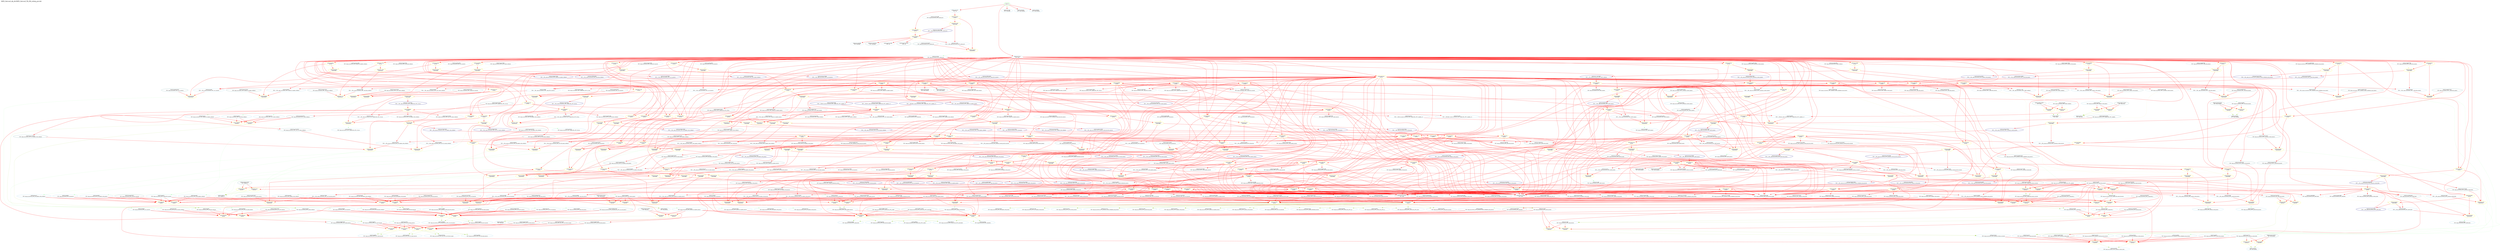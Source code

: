 digraph v3graph {
	graph	[label="MIPS_Harvard_obj_dir/MIPS_Harvard_TB_056_orderg_pre.dot",
		 labelloc=t, labeljust=l,
		 //size="7.5,10",
		 rankdir=TB];
	n0	[fontsize=8 label="*INPUTS*", color=green];
	n0x5623c5e8c900_1	[fontsize=8 label="0x5623c5e877b0\n TOP->clk", color=skyblue];
	n0x5623c5e8c900_2	[fontsize=8 label="0x5623c5e7b150\n TOP->reset", color=skyblue];
	n0x5623c5e8c900_3	[fontsize=8 label="0x5623c5e7aaf0\n TOP->clk_enable", color=skyblue];
	n0x5623c5e8c900_4	[fontsize=8 label="0x5623c5e94550\n TOP->instr_readdata", color=skyblue];
	n0x5623c5e8c900_5	[fontsize=8 label="0x5623c5e95b50\n TOP->data_readdata", color=skyblue];
	n0x5623c5e8c900_6	[fontsize=8 label="0x5623c5eab3a0\n ASSIGNW", color=yellow];
	n0x5623c5e8c900_7	[fontsize=8 label="0x5623c5ea99e0\n TOP->mips_cpu_harvard__DOT__ALU_output_memory", color=skyblue];
	n0x5623c5e8c900_8	[fontsize=8 label="0x5623c5e94d10\n TOP->data_address", color=skyblue];
	n0x5623c5e8c900_9	[fontsize=8 label="0x5623c5e94d10 POST\n TOP->data_address", color=CadetBlue];
	n0x5623c5e8c900_10	[fontsize=8 label="0x5623c5eab6a0\n ASSIGNW", color=yellow];
	n0x5623c5e8c900_11	[fontsize=8 label="0x5623c5ea9d60\n TOP->mips_cpu_harvard__DOT__write_data_memory", color=skyblue];
	n0x5623c5e8c900_12	[fontsize=8 label="0x5623c5e954d0\n TOP->data_writedata", color=skyblue];
	n0x5623c5e8c900_13	[fontsize=8 label="0x5623c5e954d0 POST\n TOP->data_writedata", color=CadetBlue];
	n0x5623c5e8c900_14	[fontsize=8 label="0x5623c5eab9a0\n ASSIGNW", color=yellow];
	n0x5623c5e8c900_15	[fontsize=8 label="0x5623c5ea93c0\n TOP->mips_cpu_harvard__DOT__memory_write_memory", color=skyblue];
	n0x5623c5e8c900_16	[fontsize=8 label="0x5623c5e98c10\n TOP->data_write", color=skyblue];
	n0x5623c5e8c900_17	[fontsize=8 label="0x5623c5e98c10 POST\n TOP->data_write", color=CadetBlue];
	n0x5623c5e8c900_18	[fontsize=8 label="0x5623c5eabca0\n ASSIGNW", color=yellow];
	n0x5623c5e8c900_19	[fontsize=8 label="0x5623c5ea92e0\n TOP->mips_cpu_harvard__DOT__memory_to_register_memory", color=skyblue];
	n0x5623c5e8c900_20	[fontsize=8 label="0x5623c5e961d0\n TOP->data_read", color=skyblue];
	n0x5623c5e8c900_21	[fontsize=8 label="0x5623c5e961d0 POST\n TOP->data_read", color=CadetBlue];
	n0x5623c5e8c900_22	[fontsize=8 label="0x5623c5eabfa0\n ASSIGNW", color=yellow];
	n0x5623c5e8c900_23	[fontsize=8 label="0x5623c5c2b770\n TOP->mips_cpu_harvard__DOT__program_counter_fetch", color=skyblue];
	n0x5623c5e8c900_24	[fontsize=8 label="0x5623c5e93c50\n TOP->instr_address", color=skyblue];
	n0x5623c5e8c900_25	[fontsize=8 label="0x5623c5e93c50 POST\n TOP->instr_address", color=CadetBlue];
	n0x5623c5e8c900_26	[fontsize=8 label="0x5623c5eac5a0\n ASSIGNW", color=yellow];
	n0x5623c5e8c900_27	[fontsize=8 label="0x5623c5c2cff0\n TOP->mips_cpu_harvard__DOT__instruction_decode", color=skyblue];
	n0x5623c5e8c900_28	[fontsize=8 label="0x5623c5ea9200\n TOP->mips_cpu_harvard__DOT__write_register_memory", color=skyblue];
	n0x5623c5e8c900_29	[fontsize=8 label="0x5623c5ea9120\n TOP->mips_cpu_harvard__DOT__register_write_memory", color=skyblue];
	n0x5623c5e8c900_30	[fontsize=8 label="0x5623c5ea71a0\n TOP->mips_cpu_harvard__DOT__register_file_output_A_decode", color=skyblue];
	n0x5623c5e8c900_31	[fontsize=8 label="0x5623c5ea7600\n TOP->mips_cpu_harvard__DOT__comparator_1", color=skyblue];
	n0x5623c5e8c900_32	[fontsize=8 label="0x5623c5ea7600 POST\n TOP->mips_cpu_harvard__DOT__comparator_1", color=CadetBlue];
	n0x5623c5e8c900_33	[fontsize=8 label="0x5623c5eacba0\n ASSIGNW", color=yellow];
	n0x5623c5e8c900_34	[fontsize=8 label="0x5623c5ea7280\n TOP->mips_cpu_harvard__DOT__register_file_output_B_decode", color=skyblue];
	n0x5623c5e8c900_35	[fontsize=8 label="0x5623c5ea76e0\n TOP->mips_cpu_harvard__DOT__comparator_2", color=skyblue];
	n0x5623c5e8c900_36	[fontsize=8 label="0x5623c5ea76e0 POST\n TOP->mips_cpu_harvard__DOT__comparator_2", color=CadetBlue];
	n0x5623c5e8c900_37	[fontsize=8 label="0x5623c5eadda0\n ASSIGNW", color=yellow];
	n0x5623c5e8c900_38	[fontsize=8 label="0x5623c5c2c3d0\n TOP->mips_cpu_harvard__DOT__branch_decode", color=skyblue];
	n0x5623c5e8c900_39	[fontsize=8 label="0x5623c5c2c4f0\n TOP->mips_cpu_harvard__DOT__equal_decode", color=skyblue];
	n0x5623c5e8c900_40	[fontsize=8 label="0x5623c5c2bcd0\n TOP->mips_cpu_harvard__DOT__program_counter_src_decode", color=skyblue];
	n0x5623c5e8c900_41	[fontsize=8 label="0x5623c5c2bcd0 POST\n TOP->mips_cpu_harvard__DOT__program_counter_src_decode", color=CadetBlue];
	n0x5623c5e8c900_42	[fontsize=8 label="0x5623c5eae280\n ASSIGNW", color=yellow];
	n0x5623c5e8c900_43	[fontsize=8 label="0x5623c5ea7520\n TOP->mips_cpu_harvard__DOT__sign_imm_decode", color=skyblue];
	n0x5623c5e8c900_44	[fontsize=8 label="0x5623c5ea7520 POST\n TOP->mips_cpu_harvard__DOT__sign_imm_decode", color=CadetBlue];
	n0x5623c5e8c900_45	[fontsize=8 label="0x5623c5eb0330\n ASSIGNW", color=yellow];
	n0x5623c5e8c900_46	[fontsize=8 label="0x5623c5eaa380\n TOP->mips_cpu_harvard__DOT__HALT_writeback", color=skyblue];
	n0x5623c5e8c900_47	[fontsize=8 label="0x5623c5e8fb20\n TOP->active", color=skyblue];
	n0x5623c5e8c900_48	[fontsize=8 label="0x5623c5e8fb20 POST\n TOP->active", color=CadetBlue];
	n0x5623c5e8c900_49	[fontsize=8 label="0x5623c5eb4ce0\n ASSIGNW", color=yellow];
	n0x5623c5e8c900_50	[fontsize=8 label="0x5623c5eb4a40\n TOP->mips_cpu_harvard__DOT__register_file__DOT__registers", color=skyblue];
	n0x5623c5e8c900_51	[fontsize=8 label="0x5623c5ea71a0 POST\n TOP->mips_cpu_harvard__DOT__register_file_output_A_decode", color=CadetBlue];
	n0x5623c5e8c900_52	[fontsize=8 label="0x5623c5eb51c0\n ASSIGNW", color=yellow];
	n0x5623c5e8c900_53	[fontsize=8 label="0x5623c5ea7280 POST\n TOP->mips_cpu_harvard__DOT__register_file_output_B_decode", color=CadetBlue];
	n0x5623c5e8c900_54	[fontsize=8 label="0x5623c5eb5ca0\n ASSIGNW", color=yellow];
	n0x5623c5e8c900_55	[fontsize=8 label="0x5623c5e882a0\n TOP->register_v0", color=skyblue];
	n0x5623c5e8c900_56	[fontsize=8 label="0x5623c5e882a0 POST\n TOP->register_v0", color=CadetBlue];
	n0x5623c5e8c900_57	[fontsize=8 label="0x5623c5ebe680\n ASSIGNW", color=yellow];
	n0x5623c5e8c900_58	[fontsize=8 label="0x5623c5ea9660\n TOP->mips_cpu_harvard__DOT__program_counter_multiplexer_jump_memory", color=skyblue];
	n0x5623c5e8c900_59	[fontsize=8 label="0x5623c5ea9820\n TOP->mips_cpu_harvard__DOT__j_instruction_memory", color=skyblue];
	n0x5623c5e8c900_60	[fontsize=8 label="0x5623c5ea9040\n TOP->mips_cpu_harvard__DOT__j_program_counter_execute", color=skyblue];
	n0x5623c5e8c900_61	[fontsize=8 label="0x5623c5c2d150\n TOP->mips_cpu_harvard__DOT__program_counter_plus_four_decode", color=skyblue];
	n0x5623c5e8c900_62	[fontsize=8 label="0x5623c5c2b650\n TOP->mips_cpu_harvard__DOT__program_counter_prime", color=skyblue];
	n0x5623c5e8c900_63	[fontsize=8 label="0x5623c5c2b650 POST\n TOP->mips_cpu_harvard__DOT__program_counter_prime", color=CadetBlue];
	n0x5623c5e8c900_64	[fontsize=8 label="0x5623c5ec70f0\n ALWAYS", color=yellow];
	n0x5623c5e8c900_65	[fontsize=8 label="0x5623c5ec6e50\n TOP->mips_cpu_harvard__DOT__control_unit__DOT__op", color=skyblue];
	n0x5623c5e8c900_66	[fontsize=8 label="0x5623c5ec6e50 POST\n TOP->mips_cpu_harvard__DOT__control_unit__DOT__op", color=CadetBlue];
	n0x5623c5e8c900_67	[fontsize=8 label="0x5623c5ec6f30\n TOP->mips_cpu_harvard__DOT__control_unit__DOT__rt", color=skyblue];
	n0x5623c5e8c900_68	[fontsize=8 label="0x5623c5ec6f30 POST\n TOP->mips_cpu_harvard__DOT__control_unit__DOT__rt", color=CadetBlue];
	n0x5623c5e8c900_69	[fontsize=8 label="0x5623c5ec7010\n TOP->mips_cpu_harvard__DOT__control_unit__DOT__funct", color=skyblue];
	n0x5623c5e8c900_70	[fontsize=8 label="0x5623c5ec7010 POST\n TOP->mips_cpu_harvard__DOT__control_unit__DOT__funct", color=CadetBlue];
	n0x5623c5e8c900_71	[fontsize=8 label="0x5623c5c2be30\n TOP->mips_cpu_harvard__DOT__register_write_decode", color=skyblue];
	n0x5623c5e8c900_72	[fontsize=8 label="0x5623c5c2be30 POST\n TOP->mips_cpu_harvard__DOT__register_write_decode", color=CadetBlue];
	n0x5623c5e8c900_73	[fontsize=8 label="0x5623c5c2bf50\n TOP->mips_cpu_harvard__DOT__memory_to_register_decode", color=skyblue];
	n0x5623c5e8c900_74	[fontsize=8 label="0x5623c5c2bf50 POST\n TOP->mips_cpu_harvard__DOT__memory_to_register_decode", color=CadetBlue];
	n0x5623c5e8c900_75	[fontsize=8 label="0x5623c5c2c070\n TOP->mips_cpu_harvard__DOT__memory_write_decode", color=skyblue];
	n0x5623c5e8c900_76	[fontsize=8 label="0x5623c5c2c070 POST\n TOP->mips_cpu_harvard__DOT__memory_write_decode", color=CadetBlue];
	n0x5623c5e8c900_77	[fontsize=8 label="0x5623c5c2c190\n TOP->mips_cpu_harvard__DOT__ALU_src_B_decode", color=skyblue];
	n0x5623c5e8c900_78	[fontsize=8 label="0x5623c5c2c190 POST\n TOP->mips_cpu_harvard__DOT__ALU_src_B_decode", color=CadetBlue];
	n0x5623c5e8c900_79	[fontsize=8 label="0x5623c5c2c2b0\n TOP->mips_cpu_harvard__DOT__register_destination_decode", color=skyblue];
	n0x5623c5e8c900_80	[fontsize=8 label="0x5623c5c2c2b0 POST\n TOP->mips_cpu_harvard__DOT__register_destination_decode", color=CadetBlue];
	n0x5623c5e8c900_81	[fontsize=8 label="0x5623c5c2c3d0 POST\n TOP->mips_cpu_harvard__DOT__branch_decode", color=CadetBlue];
	n0x5623c5e8c900_82	[fontsize=8 label="0x5623c5c2cbb0\n TOP->mips_cpu_harvard__DOT__HI_register_write_decode", color=skyblue];
	n0x5623c5e8c900_83	[fontsize=8 label="0x5623c5c2cbb0 POST\n TOP->mips_cpu_harvard__DOT__HI_register_write_decode", color=CadetBlue];
	n0x5623c5e8c900_84	[fontsize=8 label="0x5623c5c2ccd0\n TOP->mips_cpu_harvard__DOT__LO_register_write_decode", color=skyblue];
	n0x5623c5e8c900_85	[fontsize=8 label="0x5623c5c2ccd0 POST\n TOP->mips_cpu_harvard__DOT__LO_register_write_decode", color=CadetBlue];
	n0x5623c5e8c900_86	[fontsize=8 label="0x5623c5c2c610\n TOP->mips_cpu_harvard__DOT__ALU_function_decode", color=skyblue];
	n0x5623c5e8c900_87	[fontsize=8 label="0x5623c5c2c610 POST\n TOP->mips_cpu_harvard__DOT__ALU_function_decode", color=CadetBlue];
	n0x5623c5e8c900_88	[fontsize=8 label="0x5623c5c2c730\n TOP->mips_cpu_harvard__DOT__program_counter_multiplexer_jump_decode", color=skyblue];
	n0x5623c5e8c900_89	[fontsize=8 label="0x5623c5c2c730 POST\n TOP->mips_cpu_harvard__DOT__program_counter_multiplexer_jump_decode", color=CadetBlue];
	n0x5623c5e8c900_90	[fontsize=8 label="0x5623c5c2ca90\n TOP->mips_cpu_harvard__DOT__j_instruction_decode", color=skyblue];
	n0x5623c5e8c900_91	[fontsize=8 label="0x5623c5c2ca90 POST\n TOP->mips_cpu_harvard__DOT__j_instruction_decode", color=CadetBlue];
	n0x5623c5e8c900_92	[fontsize=8 label="0x5623c5c2c930\n TOP->mips_cpu_harvard__DOT__using_HI_LO_decode", color=skyblue];
	n0x5623c5e8c900_93	[fontsize=8 label="0x5623c5c2c930 POST\n TOP->mips_cpu_harvard__DOT__using_HI_LO_decode", color=CadetBlue];
	n0x5623c5e8c900_94	[fontsize=8 label="0x5623c6072170\n ALWAYS", color=yellow];
	n0x5623c5e8c900_95	[fontsize=8 label="0x5623c5c2c4f0 POST\n TOP->mips_cpu_harvard__DOT__equal_decode", color=CadetBlue];
	n0x5623c5e8c900_96	[fontsize=8 label="0x5623c5f232b0\n ALWAYS", color=yellow];
	n0x5623c5e8c900_97	[fontsize=8 label="0x5623c5ea78a0\n TOP->mips_cpu_harvard__DOT__register_destination_execute", color=skyblue];
	n0x5623c5e8c900_98	[fontsize=8 label="0x5623c5ea8cc0\n TOP->mips_cpu_harvard__DOT__Rd_execute", color=skyblue];
	n0x5623c5e8c900_99	[fontsize=8 label="0x5623c5ea8be0\n TOP->mips_cpu_harvard__DOT__Rt_execute", color=skyblue];
	n0x5623c5e8c900_100	[fontsize=8 label="0x5623c5ea7b40\n TOP->mips_cpu_harvard__DOT__write_register_execute", color=skyblue];
	n0x5623c5e8c900_101	[fontsize=8 label="0x5623c5ea7b40 POST\n TOP->mips_cpu_harvard__DOT__write_register_execute", color=CadetBlue];
	n0x5623c5e8c900_102	[fontsize=8 label="0x5623c608cab0\n ALWAYS", color=yellow];
	n0x5623c5e8c900_103	[fontsize=8 label="0x5623c5eaae00\n TOP->mips_cpu_harvard__DOT__forward_A_execute", color=skyblue];
	n0x5623c5e8c900_104	[fontsize=8 label="0x5623c5ea9ba0\n TOP->mips_cpu_harvard__DOT__ALU_LO_output_memory", color=skyblue];
	n0x5623c5e8c900_105	[fontsize=8 label="0x5623c5eaa700\n TOP->mips_cpu_harvard__DOT__ALU_LO_output_writeback", color=skyblue];
	n0x5623c5e8c900_106	[fontsize=8 label="0x5623c5eaa540\n TOP->mips_cpu_harvard__DOT__result_writeback", color=skyblue];
	n0x5623c5e8c900_107	[fontsize=8 label="0x5623c5ea8400\n TOP->mips_cpu_harvard__DOT__src_A_execute", color=skyblue];
	n0x5623c5e8c900_108	[fontsize=8 label="0x5623c5ea85c0\n TOP->mips_cpu_harvard__DOT__src_A_ALU_execute", color=skyblue];
	n0x5623c5e8c900_109	[fontsize=8 label="0x5623c5ea85c0 POST\n TOP->mips_cpu_harvard__DOT__src_A_ALU_execute", color=CadetBlue];
	n0x5623c5e8c900_110	[fontsize=8 label="0x5623c608c930\n ALWAYS", color=yellow];
	n0x5623c5e8c900_111	[fontsize=8 label="0x5623c5eaaee0\n TOP->mips_cpu_harvard__DOT__forward_B_execute", color=skyblue];
	n0x5623c5e8c900_112	[fontsize=8 label="0x5623c5ea9ac0\n TOP->mips_cpu_harvard__DOT__ALU_HI_output_memory", color=skyblue];
	n0x5623c5e8c900_113	[fontsize=8 label="0x5623c5eaa620\n TOP->mips_cpu_harvard__DOT__ALU_HI_output_writeback", color=skyblue];
	n0x5623c5e8c900_114	[fontsize=8 label="0x5623c5ea84e0\n TOP->mips_cpu_harvard__DOT__src_B_execute", color=skyblue];
	n0x5623c5e8c900_115	[fontsize=8 label="0x5623c5f296b0\n TOP->mips_cpu_harvard__DOT__alu_input_mux__DOT__src_mux_input_0", color=skyblue];
	n0x5623c5e8c900_116	[fontsize=8 label="0x5623c5f296b0 POST\n TOP->mips_cpu_harvard__DOT__alu_input_mux__DOT__src_mux_input_0", color=CadetBlue];
	n0x5623c5e8c900_117	[fontsize=8 label="0x5623c5ea7c20\n TOP->mips_cpu_harvard__DOT__ALU_src_B_execute", color=skyblue];
	n0x5623c5e8c900_118	[fontsize=8 label="0x5623c5ea8da0\n TOP->mips_cpu_harvard__DOT__sign_imm_execute", color=skyblue];
	n0x5623c5e8c900_119	[fontsize=8 label="0x5623c5ea8f60\n TOP->mips_cpu_harvard__DOT__program_counter_plus_four_execute", color=skyblue];
	n0x5623c5e8c900_120	[fontsize=8 label="0x5623c5ea86a0\n TOP->mips_cpu_harvard__DOT__src_B_ALU_execute", color=skyblue];
	n0x5623c5e8c900_121	[fontsize=8 label="0x5623c5ea86a0 POST\n TOP->mips_cpu_harvard__DOT__src_B_ALU_execute", color=CadetBlue];
	n0x5623c5e8c900_122	[fontsize=8 label="0x5623c60701b0\n ALWAYS", color=yellow];
	n0x5623c5e8c900_123	[fontsize=8 label="0x5623c5f32060\n TOP->mips_cpu_harvard__DOT__alu__DOT__ALU_HI_LO_output", color=skyblue];
	n0x5623c5e8c900_124	[fontsize=8 label="0x5623c5f32060 POST\n TOP->mips_cpu_harvard__DOT__alu__DOT__ALU_HI_LO_output", color=CadetBlue];
	n0x5623c5e8c900_125	[fontsize=8 label="0x5623c5ea7d00\n TOP->mips_cpu_harvard__DOT__ALU_function_execute", color=skyblue];
	n0x5623c5e8c900_126	[fontsize=8 label="0x5623c5ea8940\n TOP->mips_cpu_harvard__DOT__ALU_HI_output_execute", color=skyblue];
	n0x5623c5e8c900_127	[fontsize=8 label="0x5623c5ea8940 POST\n TOP->mips_cpu_harvard__DOT__ALU_HI_output_execute", color=CadetBlue];
	n0x5623c5e8c900_128	[fontsize=8 label="0x5623c5ea8a20\n TOP->mips_cpu_harvard__DOT__ALU_LO_output_execute", color=skyblue];
	n0x5623c5e8c900_129	[fontsize=8 label="0x5623c5ea8a20 POST\n TOP->mips_cpu_harvard__DOT__ALU_LO_output_execute", color=CadetBlue];
	n0x5623c5e8c900_130	[fontsize=8 label="0x5623c60345d0\n ALWAYS", color=yellow];
	n0x5623c5e8c900_131	[fontsize=8 label="0x5623c5ea8860\n TOP->mips_cpu_harvard__DOT__ALU_output_execute", color=skyblue];
	n0x5623c5e8c900_132	[fontsize=8 label="0x5623c5ea8860 POST\n TOP->mips_cpu_harvard__DOT__ALU_output_execute", color=CadetBlue];
	n0x5623c5e8c900_133	[fontsize=8 label="0x5623c5f669d0\n ASSIGNW", color=yellow];
	n0x5623c5e8c900_134	[fontsize=8 label="0x5623c5eaa2a0\n TOP->mips_cpu_harvard__DOT__memory_to_register_writeback", color=skyblue];
	n0x5623c5e8c900_135	[fontsize=8 label="0x5623c5eaa8c0\n TOP->mips_cpu_harvard__DOT__read_data_writeback", color=skyblue];
	n0x5623c5e8c900_136	[fontsize=8 label="0x5623c5eaa7e0\n TOP->mips_cpu_harvard__DOT__ALU_output_writeback", color=skyblue];
	n0x5623c5e8c900_137	[fontsize=8 label="0x5623c5eaa540 POST\n TOP->mips_cpu_harvard__DOT__result_writeback", color=CadetBlue];
	n0x5623c5e8c900_138	[fontsize=8 label="0x5623c6063ff0\n ALWAYS", color=yellow];
	n0x5623c5e8c900_139	[fontsize=8 label="0x5623c5ea8240\n TOP->mips_cpu_harvard__DOT__using_HI_LO_execute", color=skyblue];
	n0x5623c5e8c900_140	[fontsize=8 label="0x5623c5ea94a0\n TOP->mips_cpu_harvard__DOT__HI_register_write_memory", color=skyblue];
	n0x5623c5e8c900_141	[fontsize=8 label="0x5623c5eaa460\n TOP->mips_cpu_harvard__DOT__write_register_writeback", color=skyblue];
	n0x5623c5e8c900_142	[fontsize=8 label="0x5623c5eaa000\n TOP->mips_cpu_harvard__DOT__register_write_writeback", color=skyblue];
	n0x5623c5e8c900_143	[fontsize=8 label="0x5623c5eaa0e0\n TOP->mips_cpu_harvard__DOT__HI_register_write_writeback", color=skyblue];
	n0x5623c5e8c900_144	[fontsize=8 label="0x5623c5eaaee0 POST\n TOP->mips_cpu_harvard__DOT__forward_B_execute", color=CadetBlue];
	n0x5623c5e8c900_145	[fontsize=8 label="0x5623c606c0f0\n ALWAYS", color=yellow];
	n0x5623c5e8c900_146	[fontsize=8 label="0x5623c5ea8b00\n TOP->mips_cpu_harvard__DOT__Rs_execute", color=skyblue];
	n0x5623c5e8c900_147	[fontsize=8 label="0x5623c5ea9580\n TOP->mips_cpu_harvard__DOT__LO_register_write_memory", color=skyblue];
	n0x5623c5e8c900_148	[fontsize=8 label="0x5623c5eaa1c0\n TOP->mips_cpu_harvard__DOT__LO_register_write_writeback", color=skyblue];
	n0x5623c5e8c900_149	[fontsize=8 label="0x5623c5eaae00 POST\n TOP->mips_cpu_harvard__DOT__forward_A_execute", color=CadetBlue];
	n0x5623c5e8c900_150	[fontsize=8 label="0x5623c606e2b0\n ALWAYS", color=yellow];
	n0x5623c5e8c900_151	[fontsize=8 label="0x5623c5ea7980\n TOP->mips_cpu_harvard__DOT__memory_to_register_execute", color=skyblue];
	n0x5623c5e8c900_152	[fontsize=8 label="0x5623c5f6f610\n TOP->mips_cpu_harvard__DOT__hazard_unit__DOT__lwstall", color=skyblue];
	n0x5623c5e8c900_153	[fontsize=8 label="0x5623c5f6f610 POST\n TOP->mips_cpu_harvard__DOT__hazard_unit__DOT__lwstall", color=CadetBlue];
	n0x5623c5e8c900_154	[fontsize=8 label="0x5623c5ea7fa0\n TOP->mips_cpu_harvard__DOT__register_write_execute", color=skyblue];
	n0x5623c5e8c900_155	[fontsize=8 label="0x5623c5f6f770\n TOP->mips_cpu_harvard__DOT__hazard_unit__DOT__branchstall", color=skyblue];
	n0x5623c5e8c900_156	[fontsize=8 label="0x5623c5f6f770 POST\n TOP->mips_cpu_harvard__DOT__hazard_unit__DOT__branchstall", color=CadetBlue];
	n0x5623c5e8c900_157	[fontsize=8 label="0x5623c5ea8080\n TOP->mips_cpu_harvard__DOT__program_counter_multiplexer_jump_execute", color=skyblue];
	n0x5623c5e8c900_158	[fontsize=8 label="0x5623c5eaa9a0\n TOP->mips_cpu_harvard__DOT__stall_fetch", color=skyblue];
	n0x5623c5e8c900_159	[fontsize=8 label="0x5623c5eaa9a0 POST\n TOP->mips_cpu_harvard__DOT__stall_fetch", color=CadetBlue];
	n0x5623c5e8c900_160	[fontsize=8 label="0x5623c5eaaa80\n TOP->mips_cpu_harvard__DOT__stall_decode", color=skyblue];
	n0x5623c5e8c900_161	[fontsize=8 label="0x5623c5eaaa80 POST\n TOP->mips_cpu_harvard__DOT__stall_decode", color=CadetBlue];
	n0x5623c5e8c900_162	[fontsize=8 label="0x5623c5eaad20\n TOP->mips_cpu_harvard__DOT__flush_execute_register", color=skyblue];
	n0x5623c5e8c900_163	[fontsize=8 label="0x5623c5eaad20 POST\n TOP->mips_cpu_harvard__DOT__flush_execute_register", color=CadetBlue];
	n0x5623c5e8c900_164	[fontsize=8 label="0x5623c6149b30\n ASSIGNW", color=yellow];
	n0x5623c5e8c900_165	[fontsize=8 label="0x5623c6178a10\n ASSIGNW", color=yellow];
	n0x5623c5e8c900_166	[fontsize=8 label="0x5623c6178d10\n ASSIGNW", color=yellow];
	n0x5623c5e8c900_167	[fontsize=8 label="0x5623c6179010\n ASSIGNW", color=yellow];
	n0x5623c5e8c900_168	[fontsize=8 label="0x5623c6179310\n ASSIGNW", color=yellow];
	n0x5623c5e8c900_169	[fontsize=8 label="0x5623c6179610\n ASSIGNW", color=yellow];
	n0x5623c5e8c900_170	[fontsize=8 label="0x5623c617a6c0\n ASSIGNW", color=yellow];
	n0x5623c5e8c900_171	[fontsize=8 label="0x5623c617ba50\n ASSIGNW", color=yellow];
	n0x5623c5e8c900_172	[fontsize=8 label="0x5623c617bf30\n ASSIGNW", color=yellow];
	n0x5623c5e8c900_173	[fontsize=8 label="0x5623c617ccb0\n ASSIGNW", color=yellow];
	n0x5623c5e8c900_174	[fontsize=8 label="0x5623c617d0a0\n ASSIGNW", color=yellow];
	n0x5623c5e8c900_175	[fontsize=8 label="0x5623c617d920\n ASSIGNW", color=yellow];
	n0x5623c5e8c900_176	[fontsize=8 label="0x5623c617e1a0\n ASSIGNW", color=yellow];
	n0x5623c5e8c900_177	[fontsize=8 label="0x5623c617e710\n ASSIGNW", color=yellow];
	n0x5623c5e8c900_178	[fontsize=8 label="0x5623c61f6640\n ALWAYS", color=yellow];
	n0x5623c5e8c900_179	[fontsize=8 label="0x5623c6234170\n ALWAYS", color=yellow];
	n0x5623c5e8c900_180	[fontsize=8 label="0x5623c623cd30\n ALWAYS", color=yellow];
	n0x5623c5e8c900_181	[fontsize=8 label="0x5623c623e900\n ALWAYS", color=yellow];
	n0x5623c5e8c900_182	[fontsize=8 label="0x5623c6241be0\n ALWAYS", color=yellow];
	n0x5623c5e8c900_183	[fontsize=8 label="0x5623c62466f0\n ALWAYS", color=yellow];
	n0x5623c5e8c900_184	[fontsize=8 label="0x5623c6250e10\n ALWAYS", color=yellow];
	n0x5623c5e8c900_185	[fontsize=8 label="0x5623c6265630\n ASSIGNW", color=yellow];
	n0x5623c5e8c900_186	[fontsize=8 label="0x5623c6265d20\n ALWAYS", color=yellow];
	n0x5623c5e8c900_187	[fontsize=8 label="0x5623c6268690\n ALWAYS", color=yellow];
	n0x5623c5e8c900_188	[fontsize=8 label="0x5623c626b000\n ALWAYS", color=yellow];
	n0x5623c5e8c900_189	[fontsize=8 label="0x5623c60366e0\n ACTIVE", color=yellow];
	n0x5623c5e8c900_190	[fontsize=8 label="0x5623c6098ca0\n ALWAYS", color=yellow];
	n0x5623c5e8c900_191	[fontsize=8 label="0x5623c5e7aaf0 PRE\n TOP->clk_enable", color=lightblue];
	n0x5623c5e8c900_192	[fontsize=8 label="0x5623c5e7aaf0 POST\n TOP->clk_enable", color=CadetBlue];
	n0x5623c5e8c900_193	[fontsize=8 label="0x5623c5e877b0 PRE\n TOP->clk", color=lightblue];
	n0x5623c5e8c900_194	[fontsize=8 label="0x5623c5e877b0 POST\n TOP->clk", color=CadetBlue];
	n0x5623c5e8c900_195	[fontsize=8 label="0x5623c6172950 PORD\n TOP->__Vdly__mips_cpu_harvard__DOT__internal_clk", color=NavyBlue];
	n0x5623c5e8c900_196	[fontsize=8 label="0x5623c6172950\n TOP->__Vdly__mips_cpu_harvard__DOT__internal_clk", color=skyblue];
	n0x5623c5e8c900_197	[fontsize=8 label="0x5623c613eec0\n ACTIVE", color=yellow];
	n0x5623c5e8c900_198	[fontsize=8 label="0x5623c6171390\n ASSIGNPRE", color=yellow];
	n0x5623c5e8c900_199	[fontsize=8 label="0x5623c5c2b530 PRE\n TOP->mips_cpu_harvard__DOT__internal_clk", color=lightblue];
	n0x5623c5e8c900_200	[fontsize=8 label="0x5623c5a4a010\n ASSIGNPOST", color=yellow];
	n0x5623c5e8c900_201	[fontsize=8 label="0x5623c5c2b530\n TOP->mips_cpu_harvard__DOT__internal_clk", color=skyblue];
	n0x5623c5e8c900_202	[fontsize=8 label="0x5623c5c2b530 POST\n TOP->mips_cpu_harvard__DOT__internal_clk", color=CadetBlue];
	n0x5623c5e8c900_203	[fontsize=8 label="0x5623c6037ac0\n ACTIVE", color=yellow];
	n0x5623c5e8c900_204	[fontsize=8 label="0x5623c6099eb0\n ALWAYS", color=yellow];
	n0x5623c5e8c900_205	[fontsize=8 label="0x5623c5eaa000 PRE\n TOP->mips_cpu_harvard__DOT__register_write_writeback", color=lightblue];
	n0x5623c5e8c900_206	[fontsize=8 label="0x5623c5eaa000 POST\n TOP->mips_cpu_harvard__DOT__register_write_writeback", color=CadetBlue];
	n0x5623c5e8c900_207	[fontsize=8 label="0x5623c5eaa540 PRE\n TOP->mips_cpu_harvard__DOT__result_writeback", color=lightblue];
	n0x5623c5e8c900_208	[fontsize=8 label="0x5623c6161bd0 PORD\n TOP->__Vdlyvval__mips_cpu_harvard__DOT__register_file__DOT__registers__v0", color=NavyBlue];
	n0x5623c5e8c900_209	[fontsize=8 label="0x5623c6161bd0\n TOP->__Vdlyvval__mips_cpu_harvard__DOT__register_file__DOT__registers__v0", color=skyblue];
	n0x5623c5e8c900_210	[fontsize=8 label="0x5623c616f050 PORD\n TOP->__Vdlyvset__mips_cpu_harvard__DOT__register_file__DOT__registers__v0", color=NavyBlue];
	n0x5623c5e8c900_211	[fontsize=8 label="0x5623c616f050\n TOP->__Vdlyvset__mips_cpu_harvard__DOT__register_file__DOT__registers__v0", color=skyblue];
	n0x5623c5e8c900_212	[fontsize=8 label="0x5623c5eaa460 PRE\n TOP->mips_cpu_harvard__DOT__write_register_writeback", color=lightblue];
	n0x5623c5e8c900_213	[fontsize=8 label="0x5623c5eaa460 POST\n TOP->mips_cpu_harvard__DOT__write_register_writeback", color=CadetBlue];
	n0x5623c5e8c900_214	[fontsize=8 label="0x5623c61743b0 PORD\n TOP->__Vdlyvdim0__mips_cpu_harvard__DOT__register_file__DOT__registers__v0", color=NavyBlue];
	n0x5623c5e8c900_215	[fontsize=8 label="0x5623c61743b0\n TOP->__Vdlyvdim0__mips_cpu_harvard__DOT__register_file__DOT__registers__v0", color=skyblue];
	n0x5623c5e8c900_216	[fontsize=8 label="0x5623c6099d30\n ALWAYS", color=yellow];
	n0x5623c5e8c900_217	[fontsize=8 label="0x5623c5eaa0e0 PRE\n TOP->mips_cpu_harvard__DOT__HI_register_write_writeback", color=lightblue];
	n0x5623c5e8c900_218	[fontsize=8 label="0x5623c5eaa0e0 POST\n TOP->mips_cpu_harvard__DOT__HI_register_write_writeback", color=CadetBlue];
	n0x5623c5e8c900_219	[fontsize=8 label="0x5623c5eaa620 PRE\n TOP->mips_cpu_harvard__DOT__ALU_HI_output_writeback", color=lightblue];
	n0x5623c5e8c900_220	[fontsize=8 label="0x5623c5eaa620 POST\n TOP->mips_cpu_harvard__DOT__ALU_HI_output_writeback", color=CadetBlue];
	n0x5623c5e8c900_221	[fontsize=8 label="0x5623c61733a0 PORD\n TOP->__Vdly__mips_cpu_harvard__DOT__register_file__DOT__HI_reg", color=NavyBlue];
	n0x5623c5e8c900_222	[fontsize=8 label="0x5623c61733a0\n TOP->__Vdly__mips_cpu_harvard__DOT__register_file__DOT__HI_reg", color=skyblue];
	n0x5623c5e8c900_223	[fontsize=8 label="0x5623c60998b0\n ALWAYS", color=yellow];
	n0x5623c5e8c900_224	[fontsize=8 label="0x5623c5eaa1c0 PRE\n TOP->mips_cpu_harvard__DOT__LO_register_write_writeback", color=lightblue];
	n0x5623c5e8c900_225	[fontsize=8 label="0x5623c5eaa1c0 POST\n TOP->mips_cpu_harvard__DOT__LO_register_write_writeback", color=CadetBlue];
	n0x5623c5e8c900_226	[fontsize=8 label="0x5623c5eaa700 PRE\n TOP->mips_cpu_harvard__DOT__ALU_LO_output_writeback", color=lightblue];
	n0x5623c5e8c900_227	[fontsize=8 label="0x5623c5eaa700 POST\n TOP->mips_cpu_harvard__DOT__ALU_LO_output_writeback", color=CadetBlue];
	n0x5623c5e8c900_228	[fontsize=8 label="0x5623c61715a0 PORD\n TOP->__Vdly__mips_cpu_harvard__DOT__register_file__DOT__LO_reg", color=NavyBlue];
	n0x5623c5e8c900_229	[fontsize=8 label="0x5623c61715a0\n TOP->__Vdly__mips_cpu_harvard__DOT__register_file__DOT__LO_reg", color=skyblue];
	n0x5623c5e8c900_230	[fontsize=8 label="0x5623c615c270\n ACTIVE", color=yellow];
	n0x5623c5e8c900_231	[fontsize=8 label="0x5623c6171680\n ASSIGNPRE", color=yellow];
	n0x5623c5e8c900_232	[fontsize=8 label="0x5623c5eb4c00 PRE\n TOP->mips_cpu_harvard__DOT__register_file__DOT__LO_reg", color=lightblue];
	n0x5623c5e8c900_233	[fontsize=8 label="0x5623c615dc70\n ASSIGNPOST", color=yellow];
	n0x5623c5e8c900_234	[fontsize=8 label="0x5623c5eb4c00\n TOP->mips_cpu_harvard__DOT__register_file__DOT__LO_reg", color=skyblue];
	n0x5623c5e8c900_235	[fontsize=8 label="0x5623c5eb4c00 POST\n TOP->mips_cpu_harvard__DOT__register_file__DOT__LO_reg", color=CadetBlue];
	n0x5623c5e8c900_236	[fontsize=8 label="0x5623c6171c90\n ACTIVE", color=yellow];
	n0x5623c5e8c900_237	[fontsize=8 label="0x5623c6173480\n ASSIGNPRE", color=yellow];
	n0x5623c5e8c900_238	[fontsize=8 label="0x5623c5eb4b20 PRE\n TOP->mips_cpu_harvard__DOT__register_file__DOT__HI_reg", color=lightblue];
	n0x5623c5e8c900_239	[fontsize=8 label="0x5623c6171bd0\n ASSIGNPOST", color=yellow];
	n0x5623c5e8c900_240	[fontsize=8 label="0x5623c5eb4b20\n TOP->mips_cpu_harvard__DOT__register_file__DOT__HI_reg", color=skyblue];
	n0x5623c5e8c900_241	[fontsize=8 label="0x5623c5eb4b20 POST\n TOP->mips_cpu_harvard__DOT__register_file__DOT__HI_reg", color=CadetBlue];
	n0x5623c5e8c900_242	[fontsize=8 label="0x5623c61735b0\n ACTIVE", color=yellow];
	n0x5623c5e8c900_243	[fontsize=8 label="0x5623c614d7d0\n ALWAYSPOST", color=yellow];
	n0x5623c5e8c900_244	[fontsize=8 label="0x5623c5eb4a40 POST\n TOP->mips_cpu_harvard__DOT__register_file__DOT__registers", color=CadetBlue];
	n0x5623c5e8c900_245	[fontsize=8 label="0x5623c5a4a630\n ASSIGNPRE", color=yellow];
	n0x5623c5e8c900_246	[fontsize=8 label="0x5623c6035c40\n ACTIVE", color=yellow];
	n0x5623c5e8c900_247	[fontsize=8 label="0x5623c609c600\n ALWAYS", color=yellow];
	n0x5623c5e8c900_248	[fontsize=8 label="0x5623c5e7b150 PRE\n TOP->reset", color=lightblue];
	n0x5623c5e8c900_249	[fontsize=8 label="0x5623c5e7b150 POST\n TOP->reset", color=CadetBlue];
	n0x5623c5e8c900_250	[fontsize=8 label="0x5623c615c360 PORD\n TOP->__Vdly__mips_cpu_harvard__DOT__program_counter_fetch", color=NavyBlue];
	n0x5623c5e8c900_251	[fontsize=8 label="0x5623c615c360\n TOP->__Vdly__mips_cpu_harvard__DOT__program_counter_fetch", color=skyblue];
	n0x5623c5e8c900_252	[fontsize=8 label="0x5623c615a620 PORD\n TOP->__Vdly__mips_cpu_harvard__DOT__HALT_fetch", color=NavyBlue];
	n0x5623c5e8c900_253	[fontsize=8 label="0x5623c615a620\n TOP->__Vdly__mips_cpu_harvard__DOT__HALT_fetch", color=skyblue];
	n0x5623c5e8c900_254	[fontsize=8 label="0x5623c5eaa9a0 PRE\n TOP->mips_cpu_harvard__DOT__stall_fetch", color=lightblue];
	n0x5623c5e8c900_255	[fontsize=8 label="0x5623c5c2bbf0 PRE\n TOP->mips_cpu_harvard__DOT__HALT_fetch", color=lightblue];
	n0x5623c5e8c900_256	[fontsize=8 label="0x5623c5c2bbf0 POST\n TOP->mips_cpu_harvard__DOT__HALT_fetch", color=CadetBlue];
	n0x5623c5e8c900_257	[fontsize=8 label="0x5623c5c2b650 PRE\n TOP->mips_cpu_harvard__DOT__program_counter_prime", color=lightblue];
	n0x5623c5e8c900_258	[fontsize=8 label="0x5623c60a0120\n ALWAYS", color=yellow];
	n0x5623c5e8c900_259	[fontsize=8 label="0x5623c61591e0 PORD\n TOP->__Vdly__mips_cpu_harvard__DOT__HALT_decode", color=NavyBlue];
	n0x5623c5e8c900_260	[fontsize=8 label="0x5623c61591e0\n TOP->__Vdly__mips_cpu_harvard__DOT__HALT_decode", color=skyblue];
	n0x5623c5e8c900_261	[fontsize=8 label="0x5623c5eaaa80 PRE\n TOP->mips_cpu_harvard__DOT__stall_decode", color=lightblue];
	n0x5623c5e8c900_262	[fontsize=8 label="0x5623c5c2bcd0 PRE\n TOP->mips_cpu_harvard__DOT__program_counter_src_decode", color=lightblue];
	n0x5623c5e8c900_263	[fontsize=8 label="0x5623c609ff40\n ALWAYS", color=yellow];
	n0x5623c5e8c900_264	[fontsize=8 label="0x5623c614c280 PORD\n TOP->__Vdly__mips_cpu_harvard__DOT__program_counter_plus_four_decode", color=NavyBlue];
	n0x5623c5e8c900_265	[fontsize=8 label="0x5623c614c280\n TOP->__Vdly__mips_cpu_harvard__DOT__program_counter_plus_four_decode", color=skyblue];
	n0x5623c5e8c900_266	[fontsize=8 label="0x5623c5c2b770 PRE\n TOP->mips_cpu_harvard__DOT__program_counter_fetch", color=lightblue];
	n0x5623c5e8c900_267	[fontsize=8 label="0x5623c5c2b770 POST\n TOP->mips_cpu_harvard__DOT__program_counter_fetch", color=CadetBlue];
	n0x5623c5e8c900_268	[fontsize=8 label="0x5623c609fdc0\n ALWAYS", color=yellow];
	n0x5623c5e8c900_269	[fontsize=8 label="0x5623c6148ea0 PORD\n TOP->__Vdly__mips_cpu_harvard__DOT__instruction_decode", color=NavyBlue];
	n0x5623c5e8c900_270	[fontsize=8 label="0x5623c6148ea0\n TOP->__Vdly__mips_cpu_harvard__DOT__instruction_decode", color=skyblue];
	n0x5623c5e8c900_271	[fontsize=8 label="0x5623c5e94550 PRE\n TOP->instr_readdata", color=lightblue];
	n0x5623c5e8c900_272	[fontsize=8 label="0x5623c5e94550 POST\n TOP->instr_readdata", color=CadetBlue];
	n0x5623c5e8c900_273	[fontsize=8 label="0x5623c60ab7e0\n ALWAYS", color=yellow];
	n0x5623c5e8c900_274	[fontsize=8 label="0x5623c5eaad20 PRE\n TOP->mips_cpu_harvard__DOT__flush_execute_register", color=lightblue];
	n0x5623c5e8c900_275	[fontsize=8 label="0x5623c5c2cff0 PRE\n TOP->mips_cpu_harvard__DOT__instruction_decode", color=lightblue];
	n0x5623c5e8c900_276	[fontsize=8 label="0x5623c5c2cff0 POST\n TOP->mips_cpu_harvard__DOT__instruction_decode", color=CadetBlue];
	n0x5623c5e8c900_277	[fontsize=8 label="0x5623c61463d0 PORD\n TOP->__Vdly__mips_cpu_harvard__DOT__Rd_execute", color=NavyBlue];
	n0x5623c5e8c900_278	[fontsize=8 label="0x5623c61463d0\n TOP->__Vdly__mips_cpu_harvard__DOT__Rd_execute", color=skyblue];
	n0x5623c5e8c900_279	[fontsize=8 label="0x5623c60ab640\n ALWAYS", color=yellow];
	n0x5623c5e8c900_280	[fontsize=8 label="0x5623c61dba20 PORD\n TOP->__Vdly__mips_cpu_harvard__DOT__Rt_execute", color=NavyBlue];
	n0x5623c5e8c900_281	[fontsize=8 label="0x5623c61dba20\n TOP->__Vdly__mips_cpu_harvard__DOT__Rt_execute", color=skyblue];
	n0x5623c5e8c900_282	[fontsize=8 label="0x5623c60ab4a0\n ALWAYS", color=yellow];
	n0x5623c5e8c900_283	[fontsize=8 label="0x5623c5c2c610 PRE\n TOP->mips_cpu_harvard__DOT__ALU_function_decode", color=lightblue];
	n0x5623c5e8c900_284	[fontsize=8 label="0x5623c6175850 PORD\n TOP->__Vdly__mips_cpu_harvard__DOT__ALU_function_execute", color=NavyBlue];
	n0x5623c5e8c900_285	[fontsize=8 label="0x5623c6175850\n TOP->__Vdly__mips_cpu_harvard__DOT__ALU_function_execute", color=skyblue];
	n0x5623c5e8c900_286	[fontsize=8 label="0x5623c60ab300\n ALWAYS", color=yellow];
	n0x5623c5e8c900_287	[fontsize=8 label="0x5623c5c2ccd0 PRE\n TOP->mips_cpu_harvard__DOT__LO_register_write_decode", color=lightblue];
	n0x5623c5e8c900_288	[fontsize=8 label="0x5623c6145580 PORD\n TOP->__Vdly__mips_cpu_harvard__DOT__LO_register_write_execute", color=NavyBlue];
	n0x5623c5e8c900_289	[fontsize=8 label="0x5623c6145580\n TOP->__Vdly__mips_cpu_harvard__DOT__LO_register_write_execute", color=skyblue];
	n0x5623c5e8c900_290	[fontsize=8 label="0x5623c60ab160\n ALWAYS", color=yellow];
	n0x5623c5e8c900_291	[fontsize=8 label="0x5623c5c2cbb0 PRE\n TOP->mips_cpu_harvard__DOT__HI_register_write_decode", color=lightblue];
	n0x5623c5e8c900_292	[fontsize=8 label="0x5623c61f2f10 PORD\n TOP->__Vdly__mips_cpu_harvard__DOT__HI_register_write_execute", color=NavyBlue];
	n0x5623c5e8c900_293	[fontsize=8 label="0x5623c61f2f10\n TOP->__Vdly__mips_cpu_harvard__DOT__HI_register_write_execute", color=skyblue];
	n0x5623c5e8c900_294	[fontsize=8 label="0x5623c60aafc0\n ALWAYS", color=yellow];
	n0x5623c5e8c900_295	[fontsize=8 label="0x5623c5c2c2b0 PRE\n TOP->mips_cpu_harvard__DOT__register_destination_decode", color=lightblue];
	n0x5623c5e8c900_296	[fontsize=8 label="0x5623c614cf80 PORD\n TOP->__Vdly__mips_cpu_harvard__DOT__register_destination_execute", color=NavyBlue];
	n0x5623c5e8c900_297	[fontsize=8 label="0x5623c614cf80\n TOP->__Vdly__mips_cpu_harvard__DOT__register_destination_execute", color=skyblue];
	n0x5623c5e8c900_298	[fontsize=8 label="0x5623c60aae20\n ALWAYS", color=yellow];
	n0x5623c5e8c900_299	[fontsize=8 label="0x5623c5c2be30 PRE\n TOP->mips_cpu_harvard__DOT__register_write_decode", color=lightblue];
	n0x5623c5e8c900_300	[fontsize=8 label="0x5623c6161350 PORD\n TOP->__Vdly__mips_cpu_harvard__DOT__register_write_execute", color=NavyBlue];
	n0x5623c5e8c900_301	[fontsize=8 label="0x5623c6161350\n TOP->__Vdly__mips_cpu_harvard__DOT__register_write_execute", color=skyblue];
	n0x5623c5e8c900_302	[fontsize=8 label="0x5623c60aaae0\n ALWAYS", color=yellow];
	n0x5623c5e8c900_303	[fontsize=8 label="0x5623c5c2bf50 PRE\n TOP->mips_cpu_harvard__DOT__memory_to_register_decode", color=lightblue];
	n0x5623c5e8c900_304	[fontsize=8 label="0x5623c61862a0 PORD\n TOP->__Vdly__mips_cpu_harvard__DOT__memory_to_register_execute", color=NavyBlue];
	n0x5623c5e8c900_305	[fontsize=8 label="0x5623c61862a0\n TOP->__Vdly__mips_cpu_harvard__DOT__memory_to_register_execute", color=skyblue];
	n0x5623c5e8c900_306	[fontsize=8 label="0x5623c60aa880\n ALWAYS", color=yellow];
	n0x5623c5e8c900_307	[fontsize=8 label="0x5623c5c2c070 PRE\n TOP->mips_cpu_harvard__DOT__memory_write_decode", color=lightblue];
	n0x5623c5e8c900_308	[fontsize=8 label="0x5623c615cdb0 PORD\n TOP->__Vdly__mips_cpu_harvard__DOT__memory_write_execute", color=NavyBlue];
	n0x5623c5e8c900_309	[fontsize=8 label="0x5623c615cdb0\n TOP->__Vdly__mips_cpu_harvard__DOT__memory_write_execute", color=skyblue];
	n0x5623c5e8c900_310	[fontsize=8 label="0x5623c60aa6e0\n ALWAYS", color=yellow];
	n0x5623c5e8c900_311	[fontsize=8 label="0x5623c5c2c190 PRE\n TOP->mips_cpu_harvard__DOT__ALU_src_B_decode", color=lightblue];
	n0x5623c5e8c900_312	[fontsize=8 label="0x5623c61829f0 PORD\n TOP->__Vdly__mips_cpu_harvard__DOT__ALU_src_B_execute", color=NavyBlue];
	n0x5623c5e8c900_313	[fontsize=8 label="0x5623c61829f0\n TOP->__Vdly__mips_cpu_harvard__DOT__ALU_src_B_execute", color=skyblue];
	n0x5623c5e8c900_314	[fontsize=8 label="0x5623c60aa540\n ALWAYS", color=yellow];
	n0x5623c5e8c900_315	[fontsize=8 label="0x5623c615d3b0 PORD\n TOP->__Vdly__mips_cpu_harvard__DOT__Rs_execute", color=NavyBlue];
	n0x5623c5e8c900_316	[fontsize=8 label="0x5623c615d3b0\n TOP->__Vdly__mips_cpu_harvard__DOT__Rs_execute", color=skyblue];
	n0x5623c5e8c900_317	[fontsize=8 label="0x5623c60aa310\n ALWAYS", color=yellow];
	n0x5623c5e8c900_318	[fontsize=8 label="0x5623c5ea7520 PRE\n TOP->mips_cpu_harvard__DOT__sign_imm_decode", color=lightblue];
	n0x5623c5e8c900_319	[fontsize=8 label="0x5623c6166bf0 PORD\n TOP->__Vdly__mips_cpu_harvard__DOT__sign_imm_execute", color=NavyBlue];
	n0x5623c5e8c900_320	[fontsize=8 label="0x5623c6166bf0\n TOP->__Vdly__mips_cpu_harvard__DOT__sign_imm_execute", color=skyblue];
	n0x5623c5e8c900_321	[fontsize=8 label="0x5623c60aa170\n ALWAYS", color=yellow];
	n0x5623c5e8c900_322	[fontsize=8 label="0x5623c5c2c730 PRE\n TOP->mips_cpu_harvard__DOT__program_counter_multiplexer_jump_decode", color=lightblue];
	n0x5623c5e8c900_323	[fontsize=8 label="0x5623c6189880 PORD\n TOP->__Vdly__mips_cpu_harvard__DOT__program_counter_multiplexer_jump_execute", color=NavyBlue];
	n0x5623c5e8c900_324	[fontsize=8 label="0x5623c6189880\n TOP->__Vdly__mips_cpu_harvard__DOT__program_counter_multiplexer_jump_execute", color=skyblue];
	n0x5623c5e8c900_325	[fontsize=8 label="0x5623c60a9fd0\n ALWAYS", color=yellow];
	n0x5623c5e8c900_326	[fontsize=8 label="0x5623c5c2ca90 PRE\n TOP->mips_cpu_harvard__DOT__j_instruction_decode", color=lightblue];
	n0x5623c5e8c900_327	[fontsize=8 label="0x5623c6182f40 PORD\n TOP->__Vdly__mips_cpu_harvard__DOT__j_instruction_execute", color=NavyBlue];
	n0x5623c5e8c900_328	[fontsize=8 label="0x5623c6182f40\n TOP->__Vdly__mips_cpu_harvard__DOT__j_instruction_execute", color=skyblue];
	n0x5623c5e8c900_329	[fontsize=8 label="0x5623c60a9e30\n ALWAYS", color=yellow];
	n0x5623c5e8c900_330	[fontsize=8 label="0x5623c5c2c930 PRE\n TOP->mips_cpu_harvard__DOT__using_HI_LO_decode", color=lightblue];
	n0x5623c5e8c900_331	[fontsize=8 label="0x5623c615ff00 PORD\n TOP->__Vdly__mips_cpu_harvard__DOT__using_HI_LO_execute", color=NavyBlue];
	n0x5623c5e8c900_332	[fontsize=8 label="0x5623c615ff00\n TOP->__Vdly__mips_cpu_harvard__DOT__using_HI_LO_execute", color=skyblue];
	n0x5623c5e8c900_333	[fontsize=8 label="0x5623c60a9c60\n ALWAYS", color=yellow];
	n0x5623c5e8c900_334	[fontsize=8 label="0x5623c5c2d150 PRE\n TOP->mips_cpu_harvard__DOT__program_counter_plus_four_decode", color=lightblue];
	n0x5623c5e8c900_335	[fontsize=8 label="0x5623c5c2d150 POST\n TOP->mips_cpu_harvard__DOT__program_counter_plus_four_decode", color=CadetBlue];
	n0x5623c5e8c900_336	[fontsize=8 label="0x5623c6160ba0 PORD\n TOP->__Vdly__mips_cpu_harvard__DOT__program_counter_plus_four_execute", color=NavyBlue];
	n0x5623c5e8c900_337	[fontsize=8 label="0x5623c6160ba0\n TOP->__Vdly__mips_cpu_harvard__DOT__program_counter_plus_four_execute", color=skyblue];
	n0x5623c5e8c900_338	[fontsize=8 label="0x5623c60a9ae0\n ALWAYS", color=yellow];
	n0x5623c5e8c900_339	[fontsize=8 label="0x5623c616fcb0 PORD\n TOP->__Vdly__mips_cpu_harvard__DOT__j_program_counter_execute", color=NavyBlue];
	n0x5623c5e8c900_340	[fontsize=8 label="0x5623c616fcb0\n TOP->__Vdly__mips_cpu_harvard__DOT__j_program_counter_execute", color=skyblue];
	n0x5623c5e8c900_341	[fontsize=8 label="0x5623c60a9960\n ALWAYS", color=yellow];
	n0x5623c5e8c900_342	[fontsize=8 label="0x5623c5ea71a0 PRE\n TOP->mips_cpu_harvard__DOT__register_file_output_A_decode", color=lightblue];
	n0x5623c5e8c900_343	[fontsize=8 label="0x5623c6144af0 PORD\n TOP->__Vdly__mips_cpu_harvard__DOT__src_A_execute", color=NavyBlue];
	n0x5623c5e8c900_344	[fontsize=8 label="0x5623c6144af0\n TOP->__Vdly__mips_cpu_harvard__DOT__src_A_execute", color=skyblue];
	n0x5623c5e8c900_345	[fontsize=8 label="0x5623c60a97a0\n ALWAYS", color=yellow];
	n0x5623c5e8c900_346	[fontsize=8 label="0x5623c5ea7280 PRE\n TOP->mips_cpu_harvard__DOT__register_file_output_B_decode", color=lightblue];
	n0x5623c5e8c900_347	[fontsize=8 label="0x5623c6184140 PORD\n TOP->__Vdly__mips_cpu_harvard__DOT__src_B_execute", color=NavyBlue];
	n0x5623c5e8c900_348	[fontsize=8 label="0x5623c6184140\n TOP->__Vdly__mips_cpu_harvard__DOT__src_B_execute", color=skyblue];
	n0x5623c5e8c900_349	[fontsize=8 label="0x5623c60a95c0\n ALWAYS", color=yellow];
	n0x5623c5e8c900_350	[fontsize=8 label="0x5623c5c2cdf0 PRE\n TOP->mips_cpu_harvard__DOT__HALT_decode", color=lightblue];
	n0x5623c5e8c900_351	[fontsize=8 label="0x5623c5c2cdf0 POST\n TOP->mips_cpu_harvard__DOT__HALT_decode", color=CadetBlue];
	n0x5623c5e8c900_352	[fontsize=8 label="0x5623c6184df0 PORD\n TOP->__Vdly__mips_cpu_harvard__DOT__HALT_execute", color=NavyBlue];
	n0x5623c5e8c900_353	[fontsize=8 label="0x5623c6184df0\n TOP->__Vdly__mips_cpu_harvard__DOT__HALT_execute", color=skyblue];
	n0x5623c5e8c900_354	[fontsize=8 label="0x5623c60bd1d0\n ALWAYS", color=yellow];
	n0x5623c5e8c900_355	[fontsize=8 label="0x5623c5ea8780 PRE\n TOP->mips_cpu_harvard__DOT__write_data_execute", color=lightblue];
	n0x5623c5e8c900_356	[fontsize=8 label="0x5623c5ea8780 POST\n TOP->mips_cpu_harvard__DOT__write_data_execute", color=CadetBlue];
	n0x5623c5e8c900_357	[fontsize=8 label="0x5623c6185bc0 PORD\n TOP->__Vdly__mips_cpu_harvard__DOT__write_data_memory", color=NavyBlue];
	n0x5623c5e8c900_358	[fontsize=8 label="0x5623c6185bc0\n TOP->__Vdly__mips_cpu_harvard__DOT__write_data_memory", color=skyblue];
	n0x5623c5e8c900_359	[fontsize=8 label="0x5623c60bd050\n ALWAYS", color=yellow];
	n0x5623c5e8c900_360	[fontsize=8 label="0x5623c5ea8a20 PRE\n TOP->mips_cpu_harvard__DOT__ALU_LO_output_execute", color=lightblue];
	n0x5623c5e8c900_361	[fontsize=8 label="0x5623c6180120 PORD\n TOP->__Vdly__mips_cpu_harvard__DOT__ALU_LO_output_memory", color=NavyBlue];
	n0x5623c5e8c900_362	[fontsize=8 label="0x5623c6180120\n TOP->__Vdly__mips_cpu_harvard__DOT__ALU_LO_output_memory", color=skyblue];
	n0x5623c5e8c900_363	[fontsize=8 label="0x5623c60bced0\n ALWAYS", color=yellow];
	n0x5623c5e8c900_364	[fontsize=8 label="0x5623c5ea8940 PRE\n TOP->mips_cpu_harvard__DOT__ALU_HI_output_execute", color=lightblue];
	n0x5623c5e8c900_365	[fontsize=8 label="0x5623c6180d90 PORD\n TOP->__Vdly__mips_cpu_harvard__DOT__ALU_HI_output_memory", color=NavyBlue];
	n0x5623c5e8c900_366	[fontsize=8 label="0x5623c6180d90\n TOP->__Vdly__mips_cpu_harvard__DOT__ALU_HI_output_memory", color=skyblue];
	n0x5623c5e8c900_367	[fontsize=8 label="0x5623c60bcb10\n ALWAYS", color=yellow];
	n0x5623c5e8c900_368	[fontsize=8 label="0x5623c5ea8860 PRE\n TOP->mips_cpu_harvard__DOT__ALU_output_execute", color=lightblue];
	n0x5623c5e8c900_369	[fontsize=8 label="0x5623c6181a60 PORD\n TOP->__Vdly__mips_cpu_harvard__DOT__ALU_output_memory", color=NavyBlue];
	n0x5623c5e8c900_370	[fontsize=8 label="0x5623c6181a60\n TOP->__Vdly__mips_cpu_harvard__DOT__ALU_output_memory", color=skyblue];
	n0x5623c5e8c900_371	[fontsize=8 label="0x5623c60bc990\n ALWAYS", color=yellow];
	n0x5623c5e8c900_372	[fontsize=8 label="0x5623c5ea8080 PRE\n TOP->mips_cpu_harvard__DOT__program_counter_multiplexer_jump_execute", color=lightblue];
	n0x5623c5e8c900_373	[fontsize=8 label="0x5623c5ea8080 POST\n TOP->mips_cpu_harvard__DOT__program_counter_multiplexer_jump_execute", color=CadetBlue];
	n0x5623c5e8c900_374	[fontsize=8 label="0x5623c6164e30 PORD\n TOP->__Vdly__mips_cpu_harvard__DOT__program_counter_multiplexer_jump_memory", color=NavyBlue];
	n0x5623c5e8c900_375	[fontsize=8 label="0x5623c6164e30\n TOP->__Vdly__mips_cpu_harvard__DOT__program_counter_multiplexer_jump_memory", color=skyblue];
	n0x5623c5e8c900_376	[fontsize=8 label="0x5623c60bc810\n ALWAYS", color=yellow];
	n0x5623c5e8c900_377	[fontsize=8 label="0x5623c5ea7ec0 PRE\n TOP->mips_cpu_harvard__DOT__LO_register_write_execute", color=lightblue];
	n0x5623c5e8c900_378	[fontsize=8 label="0x5623c5ea7ec0 POST\n TOP->mips_cpu_harvard__DOT__LO_register_write_execute", color=CadetBlue];
	n0x5623c5e8c900_379	[fontsize=8 label="0x5623c6165b50 PORD\n TOP->__Vdly__mips_cpu_harvard__DOT__LO_register_write_memory", color=NavyBlue];
	n0x5623c5e8c900_380	[fontsize=8 label="0x5623c6165b50\n TOP->__Vdly__mips_cpu_harvard__DOT__LO_register_write_memory", color=skyblue];
	n0x5623c5e8c900_381	[fontsize=8 label="0x5623c60bc690\n ALWAYS", color=yellow];
	n0x5623c5e8c900_382	[fontsize=8 label="0x5623c5ea7fa0 PRE\n TOP->mips_cpu_harvard__DOT__register_write_execute", color=lightblue];
	n0x5623c5e8c900_383	[fontsize=8 label="0x5623c5ea7fa0 POST\n TOP->mips_cpu_harvard__DOT__register_write_execute", color=CadetBlue];
	n0x5623c5e8c900_384	[fontsize=8 label="0x5623c6166820 PORD\n TOP->__Vdly__mips_cpu_harvard__DOT__register_write_memory", color=NavyBlue];
	n0x5623c5e8c900_385	[fontsize=8 label="0x5623c6166820\n TOP->__Vdly__mips_cpu_harvard__DOT__register_write_memory", color=skyblue];
	n0x5623c5e8c900_386	[fontsize=8 label="0x5623c60bc510\n ALWAYS", color=yellow];
	n0x5623c5e8c900_387	[fontsize=8 label="0x5623c5ea7980 PRE\n TOP->mips_cpu_harvard__DOT__memory_to_register_execute", color=lightblue];
	n0x5623c5e8c900_388	[fontsize=8 label="0x5623c5ea7980 POST\n TOP->mips_cpu_harvard__DOT__memory_to_register_execute", color=CadetBlue];
	n0x5623c5e8c900_389	[fontsize=8 label="0x5623c61874e0 PORD\n TOP->__Vdly__mips_cpu_harvard__DOT__memory_to_register_memory", color=NavyBlue];
	n0x5623c5e8c900_390	[fontsize=8 label="0x5623c61874e0\n TOP->__Vdly__mips_cpu_harvard__DOT__memory_to_register_memory", color=skyblue];
	n0x5623c5e8c900_391	[fontsize=8 label="0x5623c60bc390\n ALWAYS", color=yellow];
	n0x5623c5e8c900_392	[fontsize=8 label="0x5623c5ea7a60 PRE\n TOP->mips_cpu_harvard__DOT__memory_write_execute", color=lightblue];
	n0x5623c5e8c900_393	[fontsize=8 label="0x5623c5ea7a60 POST\n TOP->mips_cpu_harvard__DOT__memory_write_execute", color=CadetBlue];
	n0x5623c5e8c900_394	[fontsize=8 label="0x5623c61881e0 PORD\n TOP->__Vdly__mips_cpu_harvard__DOT__memory_write_memory", color=NavyBlue];
	n0x5623c5e8c900_395	[fontsize=8 label="0x5623c61881e0\n TOP->__Vdly__mips_cpu_harvard__DOT__memory_write_memory", color=skyblue];
	n0x5623c5e8c900_396	[fontsize=8 label="0x5623c60bc1c0\n ALWAYS", color=yellow];
	n0x5623c5e8c900_397	[fontsize=8 label="0x5623c5ea7de0 PRE\n TOP->mips_cpu_harvard__DOT__HI_register_write_execute", color=lightblue];
	n0x5623c5e8c900_398	[fontsize=8 label="0x5623c5ea7de0 POST\n TOP->mips_cpu_harvard__DOT__HI_register_write_execute", color=CadetBlue];
	n0x5623c5e8c900_399	[fontsize=8 label="0x5623c6188eb0 PORD\n TOP->__Vdly__mips_cpu_harvard__DOT__HI_register_write_memory", color=NavyBlue];
	n0x5623c5e8c900_400	[fontsize=8 label="0x5623c6188eb0\n TOP->__Vdly__mips_cpu_harvard__DOT__HI_register_write_memory", color=skyblue];
	n0x5623c5e8c900_401	[fontsize=8 label="0x5623c60bc040\n ALWAYS", color=yellow];
	n0x5623c5e8c900_402	[fontsize=8 label="0x5623c5ea7b40 PRE\n TOP->mips_cpu_harvard__DOT__write_register_execute", color=lightblue];
	n0x5623c5e8c900_403	[fontsize=8 label="0x5623c61f3580 PORD\n TOP->__Vdly__mips_cpu_harvard__DOT__write_register_memory", color=NavyBlue];
	n0x5623c5e8c900_404	[fontsize=8 label="0x5623c61f3580\n TOP->__Vdly__mips_cpu_harvard__DOT__write_register_memory", color=skyblue];
	n0x5623c5e8c900_405	[fontsize=8 label="0x5623c60bbec0\n ALWAYS", color=yellow];
	n0x5623c5e8c900_406	[fontsize=8 label="0x5623c5ea8160 PRE\n TOP->mips_cpu_harvard__DOT__j_instruction_execute", color=lightblue];
	n0x5623c5e8c900_407	[fontsize=8 label="0x5623c5ea8160 POST\n TOP->mips_cpu_harvard__DOT__j_instruction_execute", color=CadetBlue];
	n0x5623c5e8c900_408	[fontsize=8 label="0x5623c61f4250 PORD\n TOP->__Vdly__mips_cpu_harvard__DOT__j_instruction_memory", color=NavyBlue];
	n0x5623c5e8c900_409	[fontsize=8 label="0x5623c61f4250\n TOP->__Vdly__mips_cpu_harvard__DOT__j_instruction_memory", color=skyblue];
	n0x5623c5e8c900_410	[fontsize=8 label="0x5623c60bbd40\n ALWAYS", color=yellow];
	n0x5623c5e8c900_411	[fontsize=8 label="0x5623c5ea9040 PRE\n TOP->mips_cpu_harvard__DOT__j_program_counter_execute", color=lightblue];
	n0x5623c5e8c900_412	[fontsize=8 label="0x5623c5ea9040 POST\n TOP->mips_cpu_harvard__DOT__j_program_counter_execute", color=CadetBlue];
	n0x5623c5e8c900_413	[fontsize=8 label="0x5623c61f4f20 PORD\n TOP->__Vdly__mips_cpu_harvard__DOT__j_program_counter_memory", color=NavyBlue];
	n0x5623c5e8c900_414	[fontsize=8 label="0x5623c61f4f20\n TOP->__Vdly__mips_cpu_harvard__DOT__j_program_counter_memory", color=skyblue];
	n0x5623c5e8c900_415	[fontsize=8 label="0x5623c60aaa20\n ALWAYS", color=yellow];
	n0x5623c5e8c900_416	[fontsize=8 label="0x5623c5ea8320 PRE\n TOP->mips_cpu_harvard__DOT__HALT_execute", color=lightblue];
	n0x5623c5e8c900_417	[fontsize=8 label="0x5623c5ea8320 POST\n TOP->mips_cpu_harvard__DOT__HALT_execute", color=CadetBlue];
	n0x5623c5e8c900_418	[fontsize=8 label="0x5623c61f5bf0 PORD\n TOP->__Vdly__mips_cpu_harvard__DOT__HALT_memory", color=NavyBlue];
	n0x5623c5e8c900_419	[fontsize=8 label="0x5623c61f5bf0\n TOP->__Vdly__mips_cpu_harvard__DOT__HALT_memory", color=skyblue];
	n0x5623c5e8c900_420	[fontsize=8 label="0x5623c60c77e0\n ALWAYS", color=yellow];
	n0x5623c5e8c900_421	[fontsize=8 label="0x5623c5ea9580 PRE\n TOP->mips_cpu_harvard__DOT__LO_register_write_memory", color=lightblue];
	n0x5623c5e8c900_422	[fontsize=8 label="0x5623c5ea9580 POST\n TOP->mips_cpu_harvard__DOT__LO_register_write_memory", color=CadetBlue];
	n0x5623c5e8c900_423	[fontsize=8 label="0x5623c6167bf0 PORD\n TOP->__Vdly__mips_cpu_harvard__DOT__LO_register_write_writeback", color=NavyBlue];
	n0x5623c5e8c900_424	[fontsize=8 label="0x5623c6167bf0\n TOP->__Vdly__mips_cpu_harvard__DOT__LO_register_write_writeback", color=skyblue];
	n0x5623c5e8c900_425	[fontsize=8 label="0x5623c60c7450\n ALWAYS", color=yellow];
	n0x5623c5e8c900_426	[fontsize=8 label="0x5623c5ea94a0 PRE\n TOP->mips_cpu_harvard__DOT__HI_register_write_memory", color=lightblue];
	n0x5623c5e8c900_427	[fontsize=8 label="0x5623c5ea94a0 POST\n TOP->mips_cpu_harvard__DOT__HI_register_write_memory", color=CadetBlue];
	n0x5623c5e8c900_428	[fontsize=8 label="0x5623c6168920 PORD\n TOP->__Vdly__mips_cpu_harvard__DOT__HI_register_write_writeback", color=NavyBlue];
	n0x5623c5e8c900_429	[fontsize=8 label="0x5623c6168920\n TOP->__Vdly__mips_cpu_harvard__DOT__HI_register_write_writeback", color=skyblue];
	n0x5623c5e8c900_430	[fontsize=8 label="0x5623c60c72d0\n ALWAYS", color=yellow];
	n0x5623c5e8c900_431	[fontsize=8 label="0x5623c5ea92e0 PRE\n TOP->mips_cpu_harvard__DOT__memory_to_register_memory", color=lightblue];
	n0x5623c5e8c900_432	[fontsize=8 label="0x5623c5ea92e0 POST\n TOP->mips_cpu_harvard__DOT__memory_to_register_memory", color=CadetBlue];
	n0x5623c5e8c900_433	[fontsize=8 label="0x5623c6169650 PORD\n TOP->__Vdly__mips_cpu_harvard__DOT__memory_to_register_writeback", color=NavyBlue];
	n0x5623c5e8c900_434	[fontsize=8 label="0x5623c6169650\n TOP->__Vdly__mips_cpu_harvard__DOT__memory_to_register_writeback", color=skyblue];
	n0x5623c5e8c900_435	[fontsize=8 label="0x5623c60c7150\n ALWAYS", color=yellow];
	n0x5623c5e8c900_436	[fontsize=8 label="0x5623c5ea9120 PRE\n TOP->mips_cpu_harvard__DOT__register_write_memory", color=lightblue];
	n0x5623c5e8c900_437	[fontsize=8 label="0x5623c5ea9120 POST\n TOP->mips_cpu_harvard__DOT__register_write_memory", color=CadetBlue];
	n0x5623c5e8c900_438	[fontsize=8 label="0x5623c616a350 PORD\n TOP->__Vdly__mips_cpu_harvard__DOT__register_write_writeback", color=NavyBlue];
	n0x5623c5e8c900_439	[fontsize=8 label="0x5623c616a350\n TOP->__Vdly__mips_cpu_harvard__DOT__register_write_writeback", color=skyblue];
	n0x5623c5e8c900_440	[fontsize=8 label="0x5623c60c6fd0\n ALWAYS", color=yellow];
	n0x5623c5e8c900_441	[fontsize=8 label="0x5623c5ea99e0 PRE\n TOP->mips_cpu_harvard__DOT__ALU_output_memory", color=lightblue];
	n0x5623c5e8c900_442	[fontsize=8 label="0x5623c5ea99e0 POST\n TOP->mips_cpu_harvard__DOT__ALU_output_memory", color=CadetBlue];
	n0x5623c5e8c900_443	[fontsize=8 label="0x5623c616b020 PORD\n TOP->__Vdly__mips_cpu_harvard__DOT__ALU_output_writeback", color=NavyBlue];
	n0x5623c5e8c900_444	[fontsize=8 label="0x5623c616b020\n TOP->__Vdly__mips_cpu_harvard__DOT__ALU_output_writeback", color=skyblue];
	n0x5623c5e8c900_445	[fontsize=8 label="0x5623c60c6e00\n ALWAYS", color=yellow];
	n0x5623c5e8c900_446	[fontsize=8 label="0x5623c5ea9200 PRE\n TOP->mips_cpu_harvard__DOT__write_register_memory", color=lightblue];
	n0x5623c5e8c900_447	[fontsize=8 label="0x5623c5ea9200 POST\n TOP->mips_cpu_harvard__DOT__write_register_memory", color=CadetBlue];
	n0x5623c5e8c900_448	[fontsize=8 label="0x5623c616bcf0 PORD\n TOP->__Vdly__mips_cpu_harvard__DOT__write_register_writeback", color=NavyBlue];
	n0x5623c5e8c900_449	[fontsize=8 label="0x5623c616bcf0\n TOP->__Vdly__mips_cpu_harvard__DOT__write_register_writeback", color=skyblue];
	n0x5623c5e8c900_450	[fontsize=8 label="0x5623c60c6c80\n ALWAYS", color=yellow];
	n0x5623c5e8c900_451	[fontsize=8 label="0x5623c5ea9ac0 PRE\n TOP->mips_cpu_harvard__DOT__ALU_HI_output_memory", color=lightblue];
	n0x5623c5e8c900_452	[fontsize=8 label="0x5623c5ea9ac0 POST\n TOP->mips_cpu_harvard__DOT__ALU_HI_output_memory", color=CadetBlue];
	n0x5623c5e8c900_453	[fontsize=8 label="0x5623c616c9c0 PORD\n TOP->__Vdly__mips_cpu_harvard__DOT__ALU_HI_output_writeback", color=NavyBlue];
	n0x5623c5e8c900_454	[fontsize=8 label="0x5623c616c9c0\n TOP->__Vdly__mips_cpu_harvard__DOT__ALU_HI_output_writeback", color=skyblue];
	n0x5623c5e8c900_455	[fontsize=8 label="0x5623c60c6b00\n ALWAYS", color=yellow];
	n0x5623c5e8c900_456	[fontsize=8 label="0x5623c5ea9ba0 PRE\n TOP->mips_cpu_harvard__DOT__ALU_LO_output_memory", color=lightblue];
	n0x5623c5e8c900_457	[fontsize=8 label="0x5623c5ea9ba0 POST\n TOP->mips_cpu_harvard__DOT__ALU_LO_output_memory", color=CadetBlue];
	n0x5623c5e8c900_458	[fontsize=8 label="0x5623c616d690 PORD\n TOP->__Vdly__mips_cpu_harvard__DOT__ALU_LO_output_writeback", color=NavyBlue];
	n0x5623c5e8c900_459	[fontsize=8 label="0x5623c616d690\n TOP->__Vdly__mips_cpu_harvard__DOT__ALU_LO_output_writeback", color=skyblue];
	n0x5623c5e8c900_460	[fontsize=8 label="0x5623c60bce10\n ALWAYS", color=yellow];
	n0x5623c5e8c900_461	[fontsize=8 label="0x5623c5e95b50 PRE\n TOP->data_readdata", color=lightblue];
	n0x5623c5e8c900_462	[fontsize=8 label="0x5623c5e95b50 POST\n TOP->data_readdata", color=CadetBlue];
	n0x5623c5e8c900_463	[fontsize=8 label="0x5623c6176fb0 PORD\n TOP->__Vdly__mips_cpu_harvard__DOT__read_data_writeback", color=NavyBlue];
	n0x5623c5e8c900_464	[fontsize=8 label="0x5623c6176fb0\n TOP->__Vdly__mips_cpu_harvard__DOT__read_data_writeback", color=skyblue];
	n0x5623c5e8c900_465	[fontsize=8 label="0x5623c60a93b0\n ALWAYS", color=yellow];
	n0x5623c5e8c900_466	[fontsize=8 label="0x5623c5ea9900 PRE\n TOP->mips_cpu_harvard__DOT__HALT_memory", color=lightblue];
	n0x5623c5e8c900_467	[fontsize=8 label="0x5623c5ea9900 POST\n TOP->mips_cpu_harvard__DOT__HALT_memory", color=CadetBlue];
	n0x5623c5e8c900_468	[fontsize=8 label="0x5623c6177c80 PORD\n TOP->__Vdly__mips_cpu_harvard__DOT__HALT_writeback", color=NavyBlue];
	n0x5623c5e8c900_469	[fontsize=8 label="0x5623c6177c80\n TOP->__Vdly__mips_cpu_harvard__DOT__HALT_writeback", color=skyblue];
	n0x5623c5e8c900_470	[fontsize=8 label="0x5623c6178480\n ACTIVE", color=yellow];
	n0x5623c5e8c900_471	[fontsize=8 label="0x5623c6178050\n ASSIGNPRE", color=yellow];
	n0x5623c5e8c900_472	[fontsize=8 label="0x5623c5eaa380 PRE\n TOP->mips_cpu_harvard__DOT__HALT_writeback", color=lightblue];
	n0x5623c5e8c900_473	[fontsize=8 label="0x5623c61783c0\n ASSIGNPOST", color=yellow];
	n0x5623c5e8c900_474	[fontsize=8 label="0x5623c5eaa380 POST\n TOP->mips_cpu_harvard__DOT__HALT_writeback", color=CadetBlue];
	n0x5623c5e8c900_475	[fontsize=8 label="0x5623c61777d0\n ACTIVE", color=yellow];
	n0x5623c5e8c900_476	[fontsize=8 label="0x5623c6177390\n ASSIGNPRE", color=yellow];
	n0x5623c5e8c900_477	[fontsize=8 label="0x5623c5eaa8c0 PRE\n TOP->mips_cpu_harvard__DOT__read_data_writeback", color=lightblue];
	n0x5623c5e8c900_478	[fontsize=8 label="0x5623c6177710\n ASSIGNPOST", color=yellow];
	n0x5623c5e8c900_479	[fontsize=8 label="0x5623c5eaa8c0 POST\n TOP->mips_cpu_harvard__DOT__read_data_writeback", color=CadetBlue];
	n0x5623c5e8c900_480	[fontsize=8 label="0x5623c6176b00\n ACTIVE", color=yellow];
	n0x5623c5e8c900_481	[fontsize=8 label="0x5623c616da70\n ASSIGNPRE", color=yellow];
	n0x5623c5e8c900_482	[fontsize=8 label="0x5623c6176a40\n ASSIGNPOST", color=yellow];
	n0x5623c5e8c900_483	[fontsize=8 label="0x5623c616d1e0\n ACTIVE", color=yellow];
	n0x5623c5e8c900_484	[fontsize=8 label="0x5623c616cda0\n ASSIGNPRE", color=yellow];
	n0x5623c5e8c900_485	[fontsize=8 label="0x5623c616d120\n ASSIGNPOST", color=yellow];
	n0x5623c5e8c900_486	[fontsize=8 label="0x5623c616c510\n ACTIVE", color=yellow];
	n0x5623c5e8c900_487	[fontsize=8 label="0x5623c616c0d0\n ASSIGNPRE", color=yellow];
	n0x5623c5e8c900_488	[fontsize=8 label="0x5623c616c450\n ASSIGNPOST", color=yellow];
	n0x5623c5e8c900_489	[fontsize=8 label="0x5623c616b840\n ACTIVE", color=yellow];
	n0x5623c5e8c900_490	[fontsize=8 label="0x5623c616b400\n ASSIGNPRE", color=yellow];
	n0x5623c5e8c900_491	[fontsize=8 label="0x5623c5eaa7e0 PRE\n TOP->mips_cpu_harvard__DOT__ALU_output_writeback", color=lightblue];
	n0x5623c5e8c900_492	[fontsize=8 label="0x5623c616b780\n ASSIGNPOST", color=yellow];
	n0x5623c5e8c900_493	[fontsize=8 label="0x5623c5eaa7e0 POST\n TOP->mips_cpu_harvard__DOT__ALU_output_writeback", color=CadetBlue];
	n0x5623c5e8c900_494	[fontsize=8 label="0x5623c616ab70\n ACTIVE", color=yellow];
	n0x5623c5e8c900_495	[fontsize=8 label="0x5623c616a730\n ASSIGNPRE", color=yellow];
	n0x5623c5e8c900_496	[fontsize=8 label="0x5623c616aab0\n ASSIGNPOST", color=yellow];
	n0x5623c5e8c900_497	[fontsize=8 label="0x5623c6169ea0\n ACTIVE", color=yellow];
	n0x5623c5e8c900_498	[fontsize=8 label="0x5623c6169a50\n ASSIGNPRE", color=yellow];
	n0x5623c5e8c900_499	[fontsize=8 label="0x5623c5eaa2a0 PRE\n TOP->mips_cpu_harvard__DOT__memory_to_register_writeback", color=lightblue];
	n0x5623c5e8c900_500	[fontsize=8 label="0x5623c6169de0\n ASSIGNPOST", color=yellow];
	n0x5623c5e8c900_501	[fontsize=8 label="0x5623c5eaa2a0 POST\n TOP->mips_cpu_harvard__DOT__memory_to_register_writeback", color=CadetBlue];
	n0x5623c5e8c900_502	[fontsize=8 label="0x5623c6169170\n ACTIVE", color=yellow];
	n0x5623c5e8c900_503	[fontsize=8 label="0x5623c6168d20\n ASSIGNPRE", color=yellow];
	n0x5623c5e8c900_504	[fontsize=8 label="0x5623c61690b0\n ASSIGNPOST", color=yellow];
	n0x5623c5e8c900_505	[fontsize=8 label="0x5623c6168440\n ACTIVE", color=yellow];
	n0x5623c5e8c900_506	[fontsize=8 label="0x5623c6167ff0\n ASSIGNPRE", color=yellow];
	n0x5623c5e8c900_507	[fontsize=8 label="0x5623c6168380\n ASSIGNPOST", color=yellow];
	n0x5623c5e8c900_508	[fontsize=8 label="0x5623c61f6390\n ACTIVE", color=yellow];
	n0x5623c5e8c900_509	[fontsize=8 label="0x5623c61f5f90\n ASSIGNPRE", color=yellow];
	n0x5623c5e8c900_510	[fontsize=8 label="0x5623c61f62d0\n ASSIGNPOST", color=yellow];
	n0x5623c5e8c900_511	[fontsize=8 label="0x5623c5ea9900\n TOP->mips_cpu_harvard__DOT__HALT_memory", color=skyblue];
	n0x5623c5e8c900_512	[fontsize=8 label="0x5623c61f5740\n ACTIVE", color=yellow];
	n0x5623c5e8c900_513	[fontsize=8 label="0x5623c61f5300\n ASSIGNPRE", color=yellow];
	n0x5623c5e8c900_514	[fontsize=8 label="0x5623c5ea9f20 PRE\n TOP->mips_cpu_harvard__DOT__j_program_counter_memory", color=lightblue];
	n0x5623c5e8c900_515	[fontsize=8 label="0x5623c61f5680\n ASSIGNPOST", color=yellow];
	n0x5623c5e8c900_516	[fontsize=8 label="0x5623c5ea9f20\n TOP->mips_cpu_harvard__DOT__j_program_counter_memory", color=skyblue];
	n0x5623c5e8c900_517	[fontsize=8 label="0x5623c5ea9f20 POST\n TOP->mips_cpu_harvard__DOT__j_program_counter_memory", color=CadetBlue];
	n0x5623c5e8c900_518	[fontsize=8 label="0x5623c61f4a70\n ACTIVE", color=yellow];
	n0x5623c5e8c900_519	[fontsize=8 label="0x5623c61f4630\n ASSIGNPRE", color=yellow];
	n0x5623c5e8c900_520	[fontsize=8 label="0x5623c5ea9820 PRE\n TOP->mips_cpu_harvard__DOT__j_instruction_memory", color=lightblue];
	n0x5623c5e8c900_521	[fontsize=8 label="0x5623c61f49b0\n ASSIGNPOST", color=yellow];
	n0x5623c5e8c900_522	[fontsize=8 label="0x5623c5ea9820 POST\n TOP->mips_cpu_harvard__DOT__j_instruction_memory", color=CadetBlue];
	n0x5623c5e8c900_523	[fontsize=8 label="0x5623c61f3da0\n ACTIVE", color=yellow];
	n0x5623c5e8c900_524	[fontsize=8 label="0x5623c61f3960\n ASSIGNPRE", color=yellow];
	n0x5623c5e8c900_525	[fontsize=8 label="0x5623c61f3ce0\n ASSIGNPOST", color=yellow];
	n0x5623c5e8c900_526	[fontsize=8 label="0x5623c61f30d0\n ACTIVE", color=yellow];
	n0x5623c5e8c900_527	[fontsize=8 label="0x5623c6189290\n ASSIGNPRE", color=yellow];
	n0x5623c5e8c900_528	[fontsize=8 label="0x5623c614be30\n ASSIGNPOST", color=yellow];
	n0x5623c5e8c900_529	[fontsize=8 label="0x5623c6188a00\n ACTIVE", color=yellow];
	n0x5623c5e8c900_530	[fontsize=8 label="0x5623c61885c0\n ASSIGNPRE", color=yellow];
	n0x5623c5e8c900_531	[fontsize=8 label="0x5623c5ea93c0 PRE\n TOP->mips_cpu_harvard__DOT__memory_write_memory", color=lightblue];
	n0x5623c5e8c900_532	[fontsize=8 label="0x5623c6188940\n ASSIGNPOST", color=yellow];
	n0x5623c5e8c900_533	[fontsize=8 label="0x5623c5ea93c0 POST\n TOP->mips_cpu_harvard__DOT__memory_write_memory", color=CadetBlue];
	n0x5623c5e8c900_534	[fontsize=8 label="0x5623c6187d30\n ACTIVE", color=yellow];
	n0x5623c5e8c900_535	[fontsize=8 label="0x5623c61878e0\n ASSIGNPRE", color=yellow];
	n0x5623c5e8c900_536	[fontsize=8 label="0x5623c6187c70\n ASSIGNPOST", color=yellow];
	n0x5623c5e8c900_537	[fontsize=8 label="0x5623c6187060\n ACTIVE", color=yellow];
	n0x5623c5e8c900_538	[fontsize=8 label="0x5623c6186c20\n ASSIGNPRE", color=yellow];
	n0x5623c5e8c900_539	[fontsize=8 label="0x5623c6186fa0\n ASSIGNPOST", color=yellow];
	n0x5623c5e8c900_540	[fontsize=8 label="0x5623c6166370\n ACTIVE", color=yellow];
	n0x5623c5e8c900_541	[fontsize=8 label="0x5623c6165f30\n ASSIGNPRE", color=yellow];
	n0x5623c5e8c900_542	[fontsize=8 label="0x5623c61662b0\n ASSIGNPOST", color=yellow];
	n0x5623c5e8c900_543	[fontsize=8 label="0x5623c61656a0\n ACTIVE", color=yellow];
	n0x5623c5e8c900_544	[fontsize=8 label="0x5623c6165240\n ASSIGNPRE", color=yellow];
	n0x5623c5e8c900_545	[fontsize=8 label="0x5623c5ea9660 PRE\n TOP->mips_cpu_harvard__DOT__program_counter_multiplexer_jump_memory", color=lightblue];
	n0x5623c5e8c900_546	[fontsize=8 label="0x5623c61655e0\n ASSIGNPOST", color=yellow];
	n0x5623c5e8c900_547	[fontsize=8 label="0x5623c5ea9660 POST\n TOP->mips_cpu_harvard__DOT__program_counter_multiplexer_jump_memory", color=CadetBlue];
	n0x5623c5e8c900_548	[fontsize=8 label="0x5623c6164950\n ACTIVE", color=yellow];
	n0x5623c5e8c900_549	[fontsize=8 label="0x5623c6181e40\n ASSIGNPRE", color=yellow];
	n0x5623c5e8c900_550	[fontsize=8 label="0x5623c61821c0\n ASSIGNPOST", color=yellow];
	n0x5623c5e8c900_551	[fontsize=8 label="0x5623c61815b0\n ACTIVE", color=yellow];
	n0x5623c5e8c900_552	[fontsize=8 label="0x5623c6181170\n ASSIGNPRE", color=yellow];
	n0x5623c5e8c900_553	[fontsize=8 label="0x5623c61814f0\n ASSIGNPOST", color=yellow];
	n0x5623c5e8c900_554	[fontsize=8 label="0x5623c6180940\n ACTIVE", color=yellow];
	n0x5623c5e8c900_555	[fontsize=8 label="0x5623c6180500\n ASSIGNPRE", color=yellow];
	n0x5623c5e8c900_556	[fontsize=8 label="0x5623c6180880\n ASSIGNPOST", color=yellow];
	n0x5623c5e8c900_557	[fontsize=8 label="0x5623c617fc70\n ACTIVE", color=yellow];
	n0x5623c5e8c900_558	[fontsize=8 label="0x5623c6185fa0\n ASSIGNPRE", color=yellow];
	n0x5623c5e8c900_559	[fontsize=8 label="0x5623c5ea9d60 PRE\n TOP->mips_cpu_harvard__DOT__write_data_memory", color=lightblue];
	n0x5623c5e8c900_560	[fontsize=8 label="0x5623c617fbb0\n ASSIGNPOST", color=yellow];
	n0x5623c5e8c900_561	[fontsize=8 label="0x5623c5ea9d60 POST\n TOP->mips_cpu_harvard__DOT__write_data_memory", color=CadetBlue];
	n0x5623c5e8c900_562	[fontsize=8 label="0x5623c6185710\n ACTIVE", color=yellow];
	n0x5623c5e8c900_563	[fontsize=8 label="0x5623c61852e0\n ASSIGNPRE", color=yellow];
	n0x5623c5e8c900_564	[fontsize=8 label="0x5623c6185650\n ASSIGNPOST", color=yellow];
	n0x5623c5e8c900_565	[fontsize=8 label="0x5623c5ea8320\n TOP->mips_cpu_harvard__DOT__HALT_execute", color=skyblue];
	n0x5623c5e8c900_566	[fontsize=8 label="0x5623c6184940\n ACTIVE", color=yellow];
	n0x5623c5e8c900_567	[fontsize=8 label="0x5623c6184510\n ASSIGNPRE", color=yellow];
	n0x5623c5e8c900_568	[fontsize=8 label="0x5623c5ea84e0 PRE\n TOP->mips_cpu_harvard__DOT__src_B_execute", color=lightblue];
	n0x5623c5e8c900_569	[fontsize=8 label="0x5623c6184880\n ASSIGNPOST", color=yellow];
	n0x5623c5e8c900_570	[fontsize=8 label="0x5623c5ea84e0 POST\n TOP->mips_cpu_harvard__DOT__src_B_execute", color=CadetBlue];
	n0x5623c5e8c900_571	[fontsize=8 label="0x5623c6145290\n ACTIVE", color=yellow];
	n0x5623c5e8c900_572	[fontsize=8 label="0x5623c6144e90\n ASSIGNPRE", color=yellow];
	n0x5623c5e8c900_573	[fontsize=8 label="0x5623c5ea8400 PRE\n TOP->mips_cpu_harvard__DOT__src_A_execute", color=lightblue];
	n0x5623c5e8c900_574	[fontsize=8 label="0x5623c61451d0\n ASSIGNPOST", color=yellow];
	n0x5623c5e8c900_575	[fontsize=8 label="0x5623c5ea8400 POST\n TOP->mips_cpu_harvard__DOT__src_A_execute", color=CadetBlue];
	n0x5623c5e8c900_576	[fontsize=8 label="0x5623c6144640\n ACTIVE", color=yellow];
	n0x5623c5e8c900_577	[fontsize=8 label="0x5623c61700b0\n ASSIGNPRE", color=yellow];
	n0x5623c5e8c900_578	[fontsize=8 label="0x5623c6144580\n ASSIGNPOST", color=yellow];
	n0x5623c5e8c900_579	[fontsize=8 label="0x5623c616f830\n ACTIVE", color=yellow];
	n0x5623c5e8c900_580	[fontsize=8 label="0x5623c616f3d0\n ASSIGNPRE", color=yellow];
	n0x5623c5e8c900_581	[fontsize=8 label="0x5623c5ea8f60 PRE\n TOP->mips_cpu_harvard__DOT__program_counter_plus_four_execute", color=lightblue];
	n0x5623c5e8c900_582	[fontsize=8 label="0x5623c616f770\n ASSIGNPOST", color=yellow];
	n0x5623c5e8c900_583	[fontsize=8 label="0x5623c5ea8f60 POST\n TOP->mips_cpu_harvard__DOT__program_counter_plus_four_execute", color=CadetBlue];
	n0x5623c5e8c900_584	[fontsize=8 label="0x5623c6160720\n ACTIVE", color=yellow];
	n0x5623c5e8c900_585	[fontsize=8 label="0x5623c61602e0\n ASSIGNPRE", color=yellow];
	n0x5623c5e8c900_586	[fontsize=8 label="0x5623c5ea8240 PRE\n TOP->mips_cpu_harvard__DOT__using_HI_LO_execute", color=lightblue];
	n0x5623c5e8c900_587	[fontsize=8 label="0x5623c6160660\n ASSIGNPOST", color=yellow];
	n0x5623c5e8c900_588	[fontsize=8 label="0x5623c5ea8240 POST\n TOP->mips_cpu_harvard__DOT__using_HI_LO_execute", color=CadetBlue];
	n0x5623c5e8c900_589	[fontsize=8 label="0x5623c6183760\n ACTIVE", color=yellow];
	n0x5623c5e8c900_590	[fontsize=8 label="0x5623c6183320\n ASSIGNPRE", color=yellow];
	n0x5623c5e8c900_591	[fontsize=8 label="0x5623c61836a0\n ASSIGNPOST", color=yellow];
	n0x5623c5e8c900_592	[fontsize=8 label="0x5623c5ea8160\n TOP->mips_cpu_harvard__DOT__j_instruction_execute", color=skyblue];
	n0x5623c5e8c900_593	[fontsize=8 label="0x5623c618a0f0\n ACTIVE", color=yellow];
	n0x5623c5e8c900_594	[fontsize=8 label="0x5623c6189c90\n ASSIGNPRE", color=yellow];
	n0x5623c5e8c900_595	[fontsize=8 label="0x5623c618a030\n ASSIGNPOST", color=yellow];
	n0x5623c5e8c900_596	[fontsize=8 label="0x5623c6167300\n ACTIVE", color=yellow];
	n0x5623c5e8c900_597	[fontsize=8 label="0x5623c61441a0\n ASSIGNPRE", color=yellow];
	n0x5623c5e8c900_598	[fontsize=8 label="0x5623c5ea8da0 PRE\n TOP->mips_cpu_harvard__DOT__sign_imm_execute", color=lightblue];
	n0x5623c5e8c900_599	[fontsize=8 label="0x5623c6167240\n ASSIGNPOST", color=yellow];
	n0x5623c5e8c900_600	[fontsize=8 label="0x5623c5ea8da0 POST\n TOP->mips_cpu_harvard__DOT__sign_imm_execute", color=CadetBlue];
	n0x5623c5e8c900_601	[fontsize=8 label="0x5623c6143f50\n ACTIVE", color=yellow];
	n0x5623c5e8c900_602	[fontsize=8 label="0x5623c6143b50\n ASSIGNPRE", color=yellow];
	n0x5623c5e8c900_603	[fontsize=8 label="0x5623c5ea8b00 PRE\n TOP->mips_cpu_harvard__DOT__Rs_execute", color=lightblue];
	n0x5623c5e8c900_604	[fontsize=8 label="0x5623c6143e90\n ASSIGNPOST", color=yellow];
	n0x5623c5e8c900_605	[fontsize=8 label="0x5623c5ea8b00 POST\n TOP->mips_cpu_harvard__DOT__Rs_execute", color=CadetBlue];
	n0x5623c5e8c900_606	[fontsize=8 label="0x5623c6145c50\n ACTIVE", color=yellow];
	n0x5623c5e8c900_607	[fontsize=8 label="0x5623c6145810\n ASSIGNPRE", color=yellow];
	n0x5623c5e8c900_608	[fontsize=8 label="0x5623c5ea7c20 PRE\n TOP->mips_cpu_harvard__DOT__ALU_src_B_execute", color=lightblue];
	n0x5623c5e8c900_609	[fontsize=8 label="0x5623c6145b90\n ASSIGNPOST", color=yellow];
	n0x5623c5e8c900_610	[fontsize=8 label="0x5623c5ea7c20 POST\n TOP->mips_cpu_harvard__DOT__ALU_src_B_execute", color=CadetBlue];
	n0x5623c5e8c900_611	[fontsize=8 label="0x5623c61825a0\n ACTIVE", color=yellow];
	n0x5623c5e8c900_612	[fontsize=8 label="0x5623c615d190\n ASSIGNPRE", color=yellow];
	n0x5623c5e8c900_613	[fontsize=8 label="0x5623c61824e0\n ASSIGNPOST", color=yellow];
	n0x5623c5e8c900_614	[fontsize=8 label="0x5623c5ea7a60\n TOP->mips_cpu_harvard__DOT__memory_write_execute", color=skyblue];
	n0x5623c5e8c900_615	[fontsize=8 label="0x5623c61705b0\n ACTIVE", color=yellow];
	n0x5623c5e8c900_616	[fontsize=8 label="0x5623c61866a0\n ASSIGNPRE", color=yellow];
	n0x5623c5e8c900_617	[fontsize=8 label="0x5623c61704f0\n ASSIGNPOST", color=yellow];
	n0x5623c5e8c900_618	[fontsize=8 label="0x5623c615f090\n ACTIVE", color=yellow];
	n0x5623c5e8c900_619	[fontsize=8 label="0x5623c614a190\n ASSIGNPRE", color=yellow];
	n0x5623c5e8c900_620	[fontsize=8 label="0x5623c615efd0\n ASSIGNPOST", color=yellow];
	n0x5623c5e8c900_621	[fontsize=8 label="0x5623c6147f70\n ACTIVE", color=yellow];
	n0x5623c5e8c900_622	[fontsize=8 label="0x5623c615a3d0\n ASSIGNPRE", color=yellow];
	n0x5623c5e8c900_623	[fontsize=8 label="0x5623c5ea78a0 PRE\n TOP->mips_cpu_harvard__DOT__register_destination_execute", color=lightblue];
	n0x5623c5e8c900_624	[fontsize=8 label="0x5623c6147eb0\n ASSIGNPOST", color=yellow];
	n0x5623c5e8c900_625	[fontsize=8 label="0x5623c5ea78a0 POST\n TOP->mips_cpu_harvard__DOT__register_destination_execute", color=CadetBlue];
	n0x5623c5e8c900_626	[fontsize=8 label="0x5623c614de20\n ACTIVE", color=yellow];
	n0x5623c5e8c900_627	[fontsize=8 label="0x5623c615c5d0\n ASSIGNPRE", color=yellow];
	n0x5623c5e8c900_628	[fontsize=8 label="0x5623c614dd60\n ASSIGNPOST", color=yellow];
	n0x5623c5e8c900_629	[fontsize=8 label="0x5623c5ea7de0\n TOP->mips_cpu_harvard__DOT__HI_register_write_execute", color=skyblue];
	n0x5623c5e8c900_630	[fontsize=8 label="0x5623c6171010\n ACTIVE", color=yellow];
	n0x5623c5e8c900_631	[fontsize=8 label="0x5623c6172210\n ASSIGNPRE", color=yellow];
	n0x5623c5e8c900_632	[fontsize=8 label="0x5623c614c070\n ASSIGNPOST", color=yellow];
	n0x5623c5e8c900_633	[fontsize=8 label="0x5623c5ea7ec0\n TOP->mips_cpu_harvard__DOT__LO_register_write_execute", color=skyblue];
	n0x5623c5e8c900_634	[fontsize=8 label="0x5623c6157360\n ACTIVE", color=yellow];
	n0x5623c5e8c900_635	[fontsize=8 label="0x5623c615d7d0\n ASSIGNPRE", color=yellow];
	n0x5623c5e8c900_636	[fontsize=8 label="0x5623c5ea7d00 PRE\n TOP->mips_cpu_harvard__DOT__ALU_function_execute", color=lightblue];
	n0x5623c5e8c900_637	[fontsize=8 label="0x5623c614c4f0\n ASSIGNPOST", color=yellow];
	n0x5623c5e8c900_638	[fontsize=8 label="0x5623c5ea7d00 POST\n TOP->mips_cpu_harvard__DOT__ALU_function_execute", color=CadetBlue];
	n0x5623c5e8c900_639	[fontsize=8 label="0x5623c613e0b0\n ACTIVE", color=yellow];
	n0x5623c5e8c900_640	[fontsize=8 label="0x5623c616ec40\n ASSIGNPRE", color=yellow];
	n0x5623c5e8c900_641	[fontsize=8 label="0x5623c5ea8be0 PRE\n TOP->mips_cpu_harvard__DOT__Rt_execute", color=lightblue];
	n0x5623c5e8c900_642	[fontsize=8 label="0x5623c614d1e0\n ASSIGNPOST", color=yellow];
	n0x5623c5e8c900_643	[fontsize=8 label="0x5623c5ea8be0 POST\n TOP->mips_cpu_harvard__DOT__Rt_execute", color=CadetBlue];
	n0x5623c5e8c900_644	[fontsize=8 label="0x5623c613dfc0\n ACTIVE", color=yellow];
	n0x5623c5e8c900_645	[fontsize=8 label="0x5623c61577a0\n ASSIGNPRE", color=yellow];
	n0x5623c5e8c900_646	[fontsize=8 label="0x5623c5ea8cc0 PRE\n TOP->mips_cpu_harvard__DOT__Rd_execute", color=lightblue];
	n0x5623c5e8c900_647	[fontsize=8 label="0x5623c6155d00\n ASSIGNPOST", color=yellow];
	n0x5623c5e8c900_648	[fontsize=8 label="0x5623c5ea8cc0 POST\n TOP->mips_cpu_harvard__DOT__Rd_execute", color=CadetBlue];
	n0x5623c5e8c900_649	[fontsize=8 label="0x5623c61462e0\n ACTIVE", color=yellow];
	n0x5623c5e8c900_650	[fontsize=8 label="0x5623c6159450\n ASSIGNPRE", color=yellow];
	n0x5623c5e8c900_651	[fontsize=8 label="0x5623c6158fd0\n ASSIGNPOST", color=yellow];
	n0x5623c5e8c900_652	[fontsize=8 label="0x5623c6148db0\n ACTIVE", color=yellow];
	n0x5623c5e8c900_653	[fontsize=8 label="0x5623c6159f90\n ASSIGNPRE", color=yellow];
	n0x5623c5e8c900_654	[fontsize=8 label="0x5623c6159b10\n ASSIGNPOST", color=yellow];
	n0x5623c5e8c900_655	[fontsize=8 label="0x5623c614c190\n ACTIVE", color=yellow];
	n0x5623c5e8c900_656	[fontsize=8 label="0x5623c615b190\n ASSIGNPRE", color=yellow];
	n0x5623c5e8c900_657	[fontsize=8 label="0x5623c615a890\n ASSIGNPOST", color=yellow];
	n0x5623c5e8c900_658	[fontsize=8 label="0x5623c5c2cdf0\n TOP->mips_cpu_harvard__DOT__HALT_decode", color=skyblue];
	n0x5623c5e8c900_659	[fontsize=8 label="0x5623c61590f0\n ACTIVE", color=yellow];
	n0x5623c5e8c900_660	[fontsize=8 label="0x5623c615b610\n ASSIGNPRE", color=yellow];
	n0x5623c5e8c900_661	[fontsize=8 label="0x5623c615b3d0\n ASSIGNPOST", color=yellow];
	n0x5623c5e8c900_662	[fontsize=8 label="0x5623c5c2bbf0\n TOP->mips_cpu_harvard__DOT__HALT_fetch", color=skyblue];
	n0x5623c5e8c900_663	[fontsize=8 label="0x5623c615a530\n ACTIVE", color=yellow];
	n0x5623c5e8c900_664	[fontsize=8 label="0x5623c615da30\n ASSIGNPRE", color=yellow];
	n0x5623c5e8c900_665	[fontsize=8 label="0x5623c615c150\n ASSIGNPOST", color=yellow];
	n0 -> n0x5623c5e8c900_1 [fontsize=8 label="" weight=1 color=red];
	n0 -> n0x5623c5e8c900_2 [fontsize=8 label="" weight=1 color=red];
	n0 -> n0x5623c5e8c900_3 [fontsize=8 label="" weight=1 color=red];
	n0 -> n0x5623c5e8c900_4 [fontsize=8 label="" weight=1 color=red];
	n0 -> n0x5623c5e8c900_5 [fontsize=8 label="" weight=1 color=red];
	n0x5623c5e8c900_1 -> n0x5623c5e8c900_189 [fontsize=8 label="" weight=8 color=red];
	n0x5623c5e8c900_1 -> n0x5623c5e8c900_197 [fontsize=8 label="" weight=8 color=red];
	n0x5623c5e8c900_2 -> n0x5623c5e8c900_246 [fontsize=8 label="" weight=8 color=red];
	n0x5623c5e8c900_2 -> n0x5623c5e8c900_470 [fontsize=8 label="" weight=8 color=red];
	n0x5623c5e8c900_2 -> n0x5623c5e8c900_475 [fontsize=8 label="" weight=8 color=red];
	n0x5623c5e8c900_2 -> n0x5623c5e8c900_480 [fontsize=8 label="" weight=8 color=red];
	n0x5623c5e8c900_2 -> n0x5623c5e8c900_483 [fontsize=8 label="" weight=8 color=red];
	n0x5623c5e8c900_2 -> n0x5623c5e8c900_486 [fontsize=8 label="" weight=8 color=red];
	n0x5623c5e8c900_2 -> n0x5623c5e8c900_489 [fontsize=8 label="" weight=8 color=red];
	n0x5623c5e8c900_2 -> n0x5623c5e8c900_494 [fontsize=8 label="" weight=8 color=red];
	n0x5623c5e8c900_2 -> n0x5623c5e8c900_497 [fontsize=8 label="" weight=8 color=red];
	n0x5623c5e8c900_2 -> n0x5623c5e8c900_502 [fontsize=8 label="" weight=8 color=red];
	n0x5623c5e8c900_2 -> n0x5623c5e8c900_505 [fontsize=8 label="" weight=8 color=red];
	n0x5623c5e8c900_2 -> n0x5623c5e8c900_508 [fontsize=8 label="" weight=8 color=red];
	n0x5623c5e8c900_2 -> n0x5623c5e8c900_512 [fontsize=8 label="" weight=8 color=red];
	n0x5623c5e8c900_2 -> n0x5623c5e8c900_518 [fontsize=8 label="" weight=8 color=red];
	n0x5623c5e8c900_2 -> n0x5623c5e8c900_523 [fontsize=8 label="" weight=8 color=red];
	n0x5623c5e8c900_2 -> n0x5623c5e8c900_526 [fontsize=8 label="" weight=8 color=red];
	n0x5623c5e8c900_2 -> n0x5623c5e8c900_529 [fontsize=8 label="" weight=8 color=red];
	n0x5623c5e8c900_2 -> n0x5623c5e8c900_534 [fontsize=8 label="" weight=8 color=red];
	n0x5623c5e8c900_2 -> n0x5623c5e8c900_537 [fontsize=8 label="" weight=8 color=red];
	n0x5623c5e8c900_2 -> n0x5623c5e8c900_540 [fontsize=8 label="" weight=8 color=red];
	n0x5623c5e8c900_2 -> n0x5623c5e8c900_543 [fontsize=8 label="" weight=8 color=red];
	n0x5623c5e8c900_2 -> n0x5623c5e8c900_548 [fontsize=8 label="" weight=8 color=red];
	n0x5623c5e8c900_2 -> n0x5623c5e8c900_551 [fontsize=8 label="" weight=8 color=red];
	n0x5623c5e8c900_2 -> n0x5623c5e8c900_554 [fontsize=8 label="" weight=8 color=red];
	n0x5623c5e8c900_2 -> n0x5623c5e8c900_557 [fontsize=8 label="" weight=8 color=red];
	n0x5623c5e8c900_2 -> n0x5623c5e8c900_562 [fontsize=8 label="" weight=8 color=red];
	n0x5623c5e8c900_2 -> n0x5623c5e8c900_566 [fontsize=8 label="" weight=8 color=red];
	n0x5623c5e8c900_2 -> n0x5623c5e8c900_571 [fontsize=8 label="" weight=8 color=red];
	n0x5623c5e8c900_2 -> n0x5623c5e8c900_576 [fontsize=8 label="" weight=8 color=red];
	n0x5623c5e8c900_2 -> n0x5623c5e8c900_579 [fontsize=8 label="" weight=8 color=red];
	n0x5623c5e8c900_2 -> n0x5623c5e8c900_584 [fontsize=8 label="" weight=8 color=red];
	n0x5623c5e8c900_2 -> n0x5623c5e8c900_589 [fontsize=8 label="" weight=8 color=red];
	n0x5623c5e8c900_2 -> n0x5623c5e8c900_593 [fontsize=8 label="" weight=8 color=red];
	n0x5623c5e8c900_2 -> n0x5623c5e8c900_596 [fontsize=8 label="" weight=8 color=red];
	n0x5623c5e8c900_2 -> n0x5623c5e8c900_601 [fontsize=8 label="" weight=8 color=red];
	n0x5623c5e8c900_2 -> n0x5623c5e8c900_606 [fontsize=8 label="" weight=8 color=red];
	n0x5623c5e8c900_2 -> n0x5623c5e8c900_611 [fontsize=8 label="" weight=8 color=red];
	n0x5623c5e8c900_2 -> n0x5623c5e8c900_615 [fontsize=8 label="" weight=8 color=red];
	n0x5623c5e8c900_2 -> n0x5623c5e8c900_618 [fontsize=8 label="" weight=8 color=red];
	n0x5623c5e8c900_2 -> n0x5623c5e8c900_621 [fontsize=8 label="" weight=8 color=red];
	n0x5623c5e8c900_2 -> n0x5623c5e8c900_626 [fontsize=8 label="" weight=8 color=red];
	n0x5623c5e8c900_2 -> n0x5623c5e8c900_630 [fontsize=8 label="" weight=8 color=red];
	n0x5623c5e8c900_2 -> n0x5623c5e8c900_634 [fontsize=8 label="" weight=8 color=red];
	n0x5623c5e8c900_2 -> n0x5623c5e8c900_639 [fontsize=8 label="" weight=8 color=red];
	n0x5623c5e8c900_2 -> n0x5623c5e8c900_644 [fontsize=8 label="" weight=8 color=red];
	n0x5623c5e8c900_2 -> n0x5623c5e8c900_649 [fontsize=8 label="" weight=8 color=red];
	n0x5623c5e8c900_2 -> n0x5623c5e8c900_652 [fontsize=8 label="" weight=8 color=red];
	n0x5623c5e8c900_2 -> n0x5623c5e8c900_655 [fontsize=8 label="" weight=8 color=red];
	n0x5623c5e8c900_2 -> n0x5623c5e8c900_659 [fontsize=8 label="" weight=8 color=red];
	n0x5623c5e8c900_2 -> n0x5623c5e8c900_663 [fontsize=8 label="" weight=8 color=red];
	n0x5623c5e8c900_6 -> n0x5623c5e8c900_8 [fontsize=8 label="" weight=1 color=yellowGreen style=dashed];
	n0x5623c5e8c900_7 -> n0x5623c5e8c900_6 [fontsize=8 label="" weight=8 color=red];
	n0x5623c5e8c900_7 -> n0x5623c5e8c900_26 [fontsize=8 label="" weight=8 color=red];
	n0x5623c5e8c900_7 -> n0x5623c5e8c900_33 [fontsize=8 label="" weight=8 color=red];
	n0x5623c5e8c900_7 -> n0x5623c5e8c900_57 [fontsize=8 label="" weight=8 color=red];
	n0x5623c5e8c900_7 -> n0x5623c5e8c900_102 [fontsize=8 label="" weight=8 color=red];
	n0x5623c5e8c900_7 -> n0x5623c5e8c900_110 [fontsize=8 label="" weight=8 color=red];
	n0x5623c5e8c900_7 -> n0x5623c5e8c900_164 [fontsize=8 label="" weight=8 color=red];
	n0x5623c5e8c900_7 -> n0x5623c5e8c900_169 [fontsize=8 label="" weight=8 color=red];
	n0x5623c5e8c900_7 -> n0x5623c5e8c900_170 [fontsize=8 label="" weight=8 color=red];
	n0x5623c5e8c900_7 -> n0x5623c5e8c900_177 [fontsize=8 label="" weight=8 color=red];
	n0x5623c5e8c900_7 -> n0x5623c5e8c900_181 [fontsize=8 label="" weight=8 color=red];
	n0x5623c5e8c900_7 -> n0x5623c5e8c900_182 [fontsize=8 label="" weight=8 color=red];
	n0x5623c5e8c900_9 -> n0x5623c5e8c900_6 [fontsize=8 label="" weight=2 color=red];
	n0x5623c5e8c900_9 -> n0x5623c5e8c900_164 [fontsize=8 label="" weight=2 color=red];
	n0x5623c5e8c900_10 -> n0x5623c5e8c900_12 [fontsize=8 label="" weight=1 color=yellowGreen style=dashed];
	n0x5623c5e8c900_11 -> n0x5623c5e8c900_10 [fontsize=8 label="" weight=8 color=red];
	n0x5623c5e8c900_11 -> n0x5623c5e8c900_165 [fontsize=8 label="" weight=8 color=red];
	n0x5623c5e8c900_13 -> n0x5623c5e8c900_10 [fontsize=8 label="" weight=2 color=red];
	n0x5623c5e8c900_13 -> n0x5623c5e8c900_165 [fontsize=8 label="" weight=2 color=red];
	n0x5623c5e8c900_14 -> n0x5623c5e8c900_16 [fontsize=8 label="" weight=1 color=yellowGreen style=dashed];
	n0x5623c5e8c900_15 -> n0x5623c5e8c900_14 [fontsize=8 label="" weight=8 color=red];
	n0x5623c5e8c900_15 -> n0x5623c5e8c900_166 [fontsize=8 label="" weight=8 color=red];
	n0x5623c5e8c900_17 -> n0x5623c5e8c900_14 [fontsize=8 label="" weight=2 color=red];
	n0x5623c5e8c900_17 -> n0x5623c5e8c900_166 [fontsize=8 label="" weight=2 color=red];
	n0x5623c5e8c900_18 -> n0x5623c5e8c900_20 [fontsize=8 label="" weight=1 color=yellowGreen style=dashed];
	n0x5623c5e8c900_19 -> n0x5623c5e8c900_18 [fontsize=8 label="" weight=8 color=red];
	n0x5623c5e8c900_19 -> n0x5623c5e8c900_150 [fontsize=8 label="" weight=8 color=red];
	n0x5623c5e8c900_19 -> n0x5623c5e8c900_167 [fontsize=8 label="" weight=8 color=red];
	n0x5623c5e8c900_19 -> n0x5623c5e8c900_188 [fontsize=8 label="" weight=8 color=red];
	n0x5623c5e8c900_21 -> n0x5623c5e8c900_18 [fontsize=8 label="" weight=2 color=red];
	n0x5623c5e8c900_21 -> n0x5623c5e8c900_167 [fontsize=8 label="" weight=2 color=red];
	n0x5623c5e8c900_22 -> n0x5623c5e8c900_24 [fontsize=8 label="" weight=1 color=yellowGreen style=dashed];
	n0x5623c5e8c900_23 -> n0x5623c5e8c900_22 [fontsize=8 label="" weight=8 color=red];
	n0x5623c5e8c900_23 -> n0x5623c5e8c900_57 [fontsize=8 label="" weight=8 color=red];
	n0x5623c5e8c900_23 -> n0x5623c5e8c900_168 [fontsize=8 label="" weight=8 color=red];
	n0x5623c5e8c900_23 -> n0x5623c5e8c900_177 [fontsize=8 label="" weight=8 color=red];
	n0x5623c5e8c900_25 -> n0x5623c5e8c900_22 [fontsize=8 label="" weight=2 color=red];
	n0x5623c5e8c900_25 -> n0x5623c5e8c900_168 [fontsize=8 label="" weight=2 color=red];
	n0x5623c5e8c900_26 -> n0x5623c5e8c900_31 [fontsize=8 label="" weight=1 color=yellowGreen style=dashed];
	n0x5623c5e8c900_27 -> n0x5623c5e8c900_26 [fontsize=8 label="" weight=8 color=red];
	n0x5623c5e8c900_27 -> n0x5623c5e8c900_33 [fontsize=8 label="" weight=8 color=red];
	n0x5623c5e8c900_27 -> n0x5623c5e8c900_42 [fontsize=8 label="" weight=8 color=red];
	n0x5623c5e8c900_27 -> n0x5623c5e8c900_49 [fontsize=8 label="" weight=8 color=red];
	n0x5623c5e8c900_27 -> n0x5623c5e8c900_52 [fontsize=8 label="" weight=8 color=red];
	n0x5623c5e8c900_27 -> n0x5623c5e8c900_64 [fontsize=8 label="" weight=8 color=red];
	n0x5623c5e8c900_27 -> n0x5623c5e8c900_94 [fontsize=8 label="" weight=8 color=red];
	n0x5623c5e8c900_27 -> n0x5623c5e8c900_150 [fontsize=8 label="" weight=8 color=red];
	n0x5623c5e8c900_27 -> n0x5623c5e8c900_169 [fontsize=8 label="" weight=8 color=red];
	n0x5623c5e8c900_27 -> n0x5623c5e8c900_170 [fontsize=8 label="" weight=8 color=red];
	n0x5623c5e8c900_27 -> n0x5623c5e8c900_172 [fontsize=8 label="" weight=8 color=red];
	n0x5623c5e8c900_27 -> n0x5623c5e8c900_174 [fontsize=8 label="" weight=8 color=red];
	n0x5623c5e8c900_27 -> n0x5623c5e8c900_175 [fontsize=8 label="" weight=8 color=red];
	n0x5623c5e8c900_27 -> n0x5623c5e8c900_178 [fontsize=8 label="" weight=8 color=red];
	n0x5623c5e8c900_27 -> n0x5623c5e8c900_179 [fontsize=8 label="" weight=8 color=red];
	n0x5623c5e8c900_27 -> n0x5623c5e8c900_188 [fontsize=8 label="" weight=8 color=red];
	n0x5623c5e8c900_28 -> n0x5623c5e8c900_26 [fontsize=8 label="" weight=8 color=red];
	n0x5623c5e8c900_28 -> n0x5623c5e8c900_33 [fontsize=8 label="" weight=8 color=red];
	n0x5623c5e8c900_28 -> n0x5623c5e8c900_138 [fontsize=8 label="" weight=8 color=red];
	n0x5623c5e8c900_28 -> n0x5623c5e8c900_145 [fontsize=8 label="" weight=8 color=red];
	n0x5623c5e8c900_28 -> n0x5623c5e8c900_150 [fontsize=8 label="" weight=8 color=red];
	n0x5623c5e8c900_28 -> n0x5623c5e8c900_169 [fontsize=8 label="" weight=8 color=red];
	n0x5623c5e8c900_28 -> n0x5623c5e8c900_170 [fontsize=8 label="" weight=8 color=red];
	n0x5623c5e8c900_28 -> n0x5623c5e8c900_186 [fontsize=8 label="" weight=8 color=red];
	n0x5623c5e8c900_28 -> n0x5623c5e8c900_187 [fontsize=8 label="" weight=8 color=red];
	n0x5623c5e8c900_28 -> n0x5623c5e8c900_188 [fontsize=8 label="" weight=8 color=red];
	n0x5623c5e8c900_29 -> n0x5623c5e8c900_26 [fontsize=8 label="" weight=8 color=red];
	n0x5623c5e8c900_29 -> n0x5623c5e8c900_33 [fontsize=8 label="" weight=8 color=red];
	n0x5623c5e8c900_29 -> n0x5623c5e8c900_138 [fontsize=8 label="" weight=8 color=red];
	n0x5623c5e8c900_29 -> n0x5623c5e8c900_145 [fontsize=8 label="" weight=8 color=red];
	n0x5623c5e8c900_29 -> n0x5623c5e8c900_169 [fontsize=8 label="" weight=8 color=red];
	n0x5623c5e8c900_29 -> n0x5623c5e8c900_170 [fontsize=8 label="" weight=8 color=red];
	n0x5623c5e8c900_29 -> n0x5623c5e8c900_186 [fontsize=8 label="" weight=8 color=red];
	n0x5623c5e8c900_29 -> n0x5623c5e8c900_187 [fontsize=8 label="" weight=8 color=red];
	n0x5623c5e8c900_30 -> n0x5623c5e8c900_26 [fontsize=8 label="" weight=8 color=red];
	n0x5623c5e8c900_30 -> n0x5623c5e8c900_169 [fontsize=8 label="" weight=8 color=red];
	n0x5623c5e8c900_31 -> n0x5623c5e8c900_94 [fontsize=8 label="" weight=8 color=red];
	n0x5623c5e8c900_31 -> n0x5623c5e8c900_179 [fontsize=8 label="" weight=8 color=red];
	n0x5623c5e8c900_32 -> n0x5623c5e8c900_26 [fontsize=8 label="" weight=2 color=red];
	n0x5623c5e8c900_32 -> n0x5623c5e8c900_169 [fontsize=8 label="" weight=2 color=red];
	n0x5623c5e8c900_33 -> n0x5623c5e8c900_35 [fontsize=8 label="" weight=1 color=yellowGreen style=dashed];
	n0x5623c5e8c900_34 -> n0x5623c5e8c900_33 [fontsize=8 label="" weight=8 color=red];
	n0x5623c5e8c900_34 -> n0x5623c5e8c900_170 [fontsize=8 label="" weight=8 color=red];
	n0x5623c5e8c900_35 -> n0x5623c5e8c900_94 [fontsize=8 label="" weight=8 color=red];
	n0x5623c5e8c900_35 -> n0x5623c5e8c900_179 [fontsize=8 label="" weight=8 color=red];
	n0x5623c5e8c900_36 -> n0x5623c5e8c900_33 [fontsize=8 label="" weight=2 color=red];
	n0x5623c5e8c900_36 -> n0x5623c5e8c900_170 [fontsize=8 label="" weight=2 color=red];
	n0x5623c5e8c900_37 -> n0x5623c5e8c900_40 [fontsize=8 label="" weight=1 color=yellowGreen style=dashed];
	n0x5623c5e8c900_38 -> n0x5623c5e8c900_37 [fontsize=8 label="" weight=8 color=red];
	n0x5623c5e8c900_38 -> n0x5623c5e8c900_150 [fontsize=8 label="" weight=8 color=red];
	n0x5623c5e8c900_38 -> n0x5623c5e8c900_171 [fontsize=8 label="" weight=8 color=red];
	n0x5623c5e8c900_38 -> n0x5623c5e8c900_188 [fontsize=8 label="" weight=8 color=red];
	n0x5623c5e8c900_39 -> n0x5623c5e8c900_37 [fontsize=8 label="" weight=8 color=red];
	n0x5623c5e8c900_39 -> n0x5623c5e8c900_171 [fontsize=8 label="" weight=8 color=red];
	n0x5623c5e8c900_40 -> n0x5623c5e8c900_57 [fontsize=8 label="" weight=8 color=red];
	n0x5623c5e8c900_40 -> n0x5623c5e8c900_177 [fontsize=8 label="" weight=8 color=red];
	n0x5623c5e8c900_41 -> n0x5623c5e8c900_37 [fontsize=8 label="" weight=2 color=red];
	n0x5623c5e8c900_41 -> n0x5623c5e8c900_171 [fontsize=8 label="" weight=2 color=red];
	n0x5623c5e8c900_42 -> n0x5623c5e8c900_43 [fontsize=8 label="" weight=1 color=yellowGreen style=dashed];
	n0x5623c5e8c900_43 -> n0x5623c5e8c900_57 [fontsize=8 label="" weight=8 color=red];
	n0x5623c5e8c900_43 -> n0x5623c5e8c900_177 [fontsize=8 label="" weight=8 color=red];
	n0x5623c5e8c900_44 -> n0x5623c5e8c900_42 [fontsize=8 label="" weight=2 color=red];
	n0x5623c5e8c900_44 -> n0x5623c5e8c900_172 [fontsize=8 label="" weight=2 color=red];
	n0x5623c5e8c900_45 -> n0x5623c5e8c900_47 [fontsize=8 label="" weight=1 color=yellowGreen style=dashed];
	n0x5623c5e8c900_46 -> n0x5623c5e8c900_45 [fontsize=8 label="" weight=8 color=red];
	n0x5623c5e8c900_46 -> n0x5623c5e8c900_173 [fontsize=8 label="" weight=8 color=red];
	n0x5623c5e8c900_48 -> n0x5623c5e8c900_45 [fontsize=8 label="" weight=2 color=red];
	n0x5623c5e8c900_48 -> n0x5623c5e8c900_173 [fontsize=8 label="" weight=2 color=red];
	n0x5623c5e8c900_49 -> n0x5623c5e8c900_30 [fontsize=8 label="" weight=1 color=yellowGreen style=dashed];
	n0x5623c5e8c900_50 -> n0x5623c5e8c900_49 [fontsize=8 label="" weight=8 color=red];
	n0x5623c5e8c900_50 -> n0x5623c5e8c900_52 [fontsize=8 label="" weight=8 color=red];
	n0x5623c5e8c900_50 -> n0x5623c5e8c900_54 [fontsize=8 label="" weight=8 color=red];
	n0x5623c5e8c900_50 -> n0x5623c5e8c900_174 [fontsize=8 label="" weight=8 color=red];
	n0x5623c5e8c900_50 -> n0x5623c5e8c900_175 [fontsize=8 label="" weight=8 color=red];
	n0x5623c5e8c900_50 -> n0x5623c5e8c900_176 [fontsize=8 label="" weight=8 color=red];
	n0x5623c5e8c900_51 -> n0x5623c5e8c900_49 [fontsize=8 label="" weight=2 color=red];
	n0x5623c5e8c900_51 -> n0x5623c5e8c900_174 [fontsize=8 label="" weight=2 color=red];
	n0x5623c5e8c900_52 -> n0x5623c5e8c900_34 [fontsize=8 label="" weight=1 color=yellowGreen style=dashed];
	n0x5623c5e8c900_53 -> n0x5623c5e8c900_52 [fontsize=8 label="" weight=2 color=red];
	n0x5623c5e8c900_53 -> n0x5623c5e8c900_175 [fontsize=8 label="" weight=2 color=red];
	n0x5623c5e8c900_54 -> n0x5623c5e8c900_55 [fontsize=8 label="" weight=1 color=yellowGreen style=dashed];
	n0x5623c5e8c900_56 -> n0x5623c5e8c900_54 [fontsize=8 label="" weight=2 color=red];
	n0x5623c5e8c900_56 -> n0x5623c5e8c900_176 [fontsize=8 label="" weight=2 color=red];
	n0x5623c5e8c900_57 -> n0x5623c5e8c900_62 [fontsize=8 label="" weight=1 color=yellowGreen style=dashed];
	n0x5623c5e8c900_58 -> n0x5623c5e8c900_57 [fontsize=8 label="" weight=8 color=red];
	n0x5623c5e8c900_58 -> n0x5623c5e8c900_177 [fontsize=8 label="" weight=8 color=red];
	n0x5623c5e8c900_59 -> n0x5623c5e8c900_57 [fontsize=8 label="" weight=8 color=red];
	n0x5623c5e8c900_59 -> n0x5623c5e8c900_177 [fontsize=8 label="" weight=8 color=red];
	n0x5623c5e8c900_60 -> n0x5623c5e8c900_57 [fontsize=8 label="" weight=8 color=red];
	n0x5623c5e8c900_60 -> n0x5623c5e8c900_177 [fontsize=8 label="" weight=8 color=red];
	n0x5623c5e8c900_61 -> n0x5623c5e8c900_57 [fontsize=8 label="" weight=8 color=red];
	n0x5623c5e8c900_61 -> n0x5623c5e8c900_177 [fontsize=8 label="" weight=8 color=red];
	n0x5623c5e8c900_63 -> n0x5623c5e8c900_57 [fontsize=8 label="" weight=2 color=red];
	n0x5623c5e8c900_63 -> n0x5623c5e8c900_177 [fontsize=8 label="" weight=2 color=red];
	n0x5623c5e8c900_64 -> n0x5623c5e8c900_65 [fontsize=8 label="" weight=1 color=yellowGreen style=dashed];
	n0x5623c5e8c900_64 -> n0x5623c5e8c900_67 [fontsize=8 label="" weight=1 color=yellowGreen style=dashed];
	n0x5623c5e8c900_64 -> n0x5623c5e8c900_69 [fontsize=8 label="" weight=1 color=yellowGreen style=dashed];
	n0x5623c5e8c900_64 -> n0x5623c5e8c900_71 [fontsize=8 label="" weight=1 color=yellowGreen style=dashed];
	n0x5623c5e8c900_64 -> n0x5623c5e8c900_73 [fontsize=8 label="" weight=1 color=yellowGreen style=dashed];
	n0x5623c5e8c900_64 -> n0x5623c5e8c900_75 [fontsize=8 label="" weight=1 color=yellowGreen style=dashed];
	n0x5623c5e8c900_64 -> n0x5623c5e8c900_77 [fontsize=8 label="" weight=1 color=yellowGreen style=dashed];
	n0x5623c5e8c900_64 -> n0x5623c5e8c900_79 [fontsize=8 label="" weight=1 color=yellowGreen style=dashed];
	n0x5623c5e8c900_64 -> n0x5623c5e8c900_38 [fontsize=8 label="" weight=1 color=yellowGreen style=dashed];
	n0x5623c5e8c900_64 -> n0x5623c5e8c900_82 [fontsize=8 label="" weight=1 color=yellowGreen style=dashed];
	n0x5623c5e8c900_64 -> n0x5623c5e8c900_84 [fontsize=8 label="" weight=1 color=yellowGreen style=dashed];
	n0x5623c5e8c900_64 -> n0x5623c5e8c900_86 [fontsize=8 label="" weight=1 color=yellowGreen style=dashed];
	n0x5623c5e8c900_64 -> n0x5623c5e8c900_88 [fontsize=8 label="" weight=1 color=yellowGreen style=dashed];
	n0x5623c5e8c900_64 -> n0x5623c5e8c900_90 [fontsize=8 label="" weight=1 color=yellowGreen style=dashed];
	n0x5623c5e8c900_64 -> n0x5623c5e8c900_92 [fontsize=8 label="" weight=1 color=yellowGreen style=dashed];
	n0x5623c5e8c900_66 -> n0x5623c5e8c900_64 [fontsize=8 label="" weight=2 color=red];
	n0x5623c5e8c900_66 -> n0x5623c5e8c900_178 [fontsize=8 label="" weight=2 color=red];
	n0x5623c5e8c900_68 -> n0x5623c5e8c900_64 [fontsize=8 label="" weight=2 color=red];
	n0x5623c5e8c900_68 -> n0x5623c5e8c900_178 [fontsize=8 label="" weight=2 color=red];
	n0x5623c5e8c900_70 -> n0x5623c5e8c900_64 [fontsize=8 label="" weight=2 color=red];
	n0x5623c5e8c900_70 -> n0x5623c5e8c900_178 [fontsize=8 label="" weight=2 color=red];
	n0x5623c5e8c900_72 -> n0x5623c5e8c900_64 [fontsize=8 label="" weight=2 color=red];
	n0x5623c5e8c900_72 -> n0x5623c5e8c900_178 [fontsize=8 label="" weight=2 color=red];
	n0x5623c5e8c900_74 -> n0x5623c5e8c900_64 [fontsize=8 label="" weight=2 color=red];
	n0x5623c5e8c900_74 -> n0x5623c5e8c900_178 [fontsize=8 label="" weight=2 color=red];
	n0x5623c5e8c900_76 -> n0x5623c5e8c900_64 [fontsize=8 label="" weight=2 color=red];
	n0x5623c5e8c900_76 -> n0x5623c5e8c900_178 [fontsize=8 label="" weight=2 color=red];
	n0x5623c5e8c900_78 -> n0x5623c5e8c900_64 [fontsize=8 label="" weight=2 color=red];
	n0x5623c5e8c900_78 -> n0x5623c5e8c900_178 [fontsize=8 label="" weight=2 color=red];
	n0x5623c5e8c900_80 -> n0x5623c5e8c900_64 [fontsize=8 label="" weight=2 color=red];
	n0x5623c5e8c900_80 -> n0x5623c5e8c900_178 [fontsize=8 label="" weight=2 color=red];
	n0x5623c5e8c900_81 -> n0x5623c5e8c900_64 [fontsize=8 label="" weight=2 color=red];
	n0x5623c5e8c900_81 -> n0x5623c5e8c900_178 [fontsize=8 label="" weight=2 color=red];
	n0x5623c5e8c900_83 -> n0x5623c5e8c900_64 [fontsize=8 label="" weight=2 color=red];
	n0x5623c5e8c900_83 -> n0x5623c5e8c900_178 [fontsize=8 label="" weight=2 color=red];
	n0x5623c5e8c900_85 -> n0x5623c5e8c900_64 [fontsize=8 label="" weight=2 color=red];
	n0x5623c5e8c900_85 -> n0x5623c5e8c900_178 [fontsize=8 label="" weight=2 color=red];
	n0x5623c5e8c900_87 -> n0x5623c5e8c900_64 [fontsize=8 label="" weight=2 color=red];
	n0x5623c5e8c900_87 -> n0x5623c5e8c900_178 [fontsize=8 label="" weight=2 color=red];
	n0x5623c5e8c900_89 -> n0x5623c5e8c900_64 [fontsize=8 label="" weight=2 color=red];
	n0x5623c5e8c900_89 -> n0x5623c5e8c900_178 [fontsize=8 label="" weight=2 color=red];
	n0x5623c5e8c900_91 -> n0x5623c5e8c900_64 [fontsize=8 label="" weight=2 color=red];
	n0x5623c5e8c900_91 -> n0x5623c5e8c900_178 [fontsize=8 label="" weight=2 color=red];
	n0x5623c5e8c900_93 -> n0x5623c5e8c900_64 [fontsize=8 label="" weight=2 color=red];
	n0x5623c5e8c900_93 -> n0x5623c5e8c900_178 [fontsize=8 label="" weight=2 color=red];
	n0x5623c5e8c900_94 -> n0x5623c5e8c900_39 [fontsize=8 label="" weight=1 color=yellowGreen style=dashed];
	n0x5623c5e8c900_95 -> n0x5623c5e8c900_94 [fontsize=8 label="" weight=2 color=red];
	n0x5623c5e8c900_95 -> n0x5623c5e8c900_179 [fontsize=8 label="" weight=2 color=red];
	n0x5623c5e8c900_96 -> n0x5623c5e8c900_100 [fontsize=8 label="" weight=1 color=yellowGreen style=dashed];
	n0x5623c5e8c900_97 -> n0x5623c5e8c900_96 [fontsize=8 label="" weight=8 color=red];
	n0x5623c5e8c900_97 -> n0x5623c5e8c900_180 [fontsize=8 label="" weight=8 color=red];
	n0x5623c5e8c900_98 -> n0x5623c5e8c900_96 [fontsize=8 label="" weight=8 color=red];
	n0x5623c5e8c900_98 -> n0x5623c5e8c900_180 [fontsize=8 label="" weight=8 color=red];
	n0x5623c5e8c900_99 -> n0x5623c5e8c900_96 [fontsize=8 label="" weight=8 color=red];
	n0x5623c5e8c900_99 -> n0x5623c5e8c900_138 [fontsize=8 label="" weight=8 color=red];
	n0x5623c5e8c900_99 -> n0x5623c5e8c900_150 [fontsize=8 label="" weight=8 color=red];
	n0x5623c5e8c900_99 -> n0x5623c5e8c900_180 [fontsize=8 label="" weight=8 color=red];
	n0x5623c5e8c900_99 -> n0x5623c5e8c900_186 [fontsize=8 label="" weight=8 color=red];
	n0x5623c5e8c900_99 -> n0x5623c5e8c900_188 [fontsize=8 label="" weight=8 color=red];
	n0x5623c5e8c900_100 -> n0x5623c5e8c900_150 [fontsize=8 label="" weight=8 color=red];
	n0x5623c5e8c900_100 -> n0x5623c5e8c900_188 [fontsize=8 label="" weight=8 color=red];
	n0x5623c5e8c900_101 -> n0x5623c5e8c900_96 [fontsize=8 label="" weight=2 color=red];
	n0x5623c5e8c900_101 -> n0x5623c5e8c900_180 [fontsize=8 label="" weight=2 color=red];
	n0x5623c5e8c900_102 -> n0x5623c5e8c900_108 [fontsize=8 label="" weight=1 color=yellowGreen style=dashed];
	n0x5623c5e8c900_103 -> n0x5623c5e8c900_102 [fontsize=8 label="" weight=8 color=red];
	n0x5623c5e8c900_103 -> n0x5623c5e8c900_181 [fontsize=8 label="" weight=8 color=red];
	n0x5623c5e8c900_104 -> n0x5623c5e8c900_102 [fontsize=8 label="" weight=8 color=red];
	n0x5623c5e8c900_104 -> n0x5623c5e8c900_181 [fontsize=8 label="" weight=8 color=red];
	n0x5623c5e8c900_105 -> n0x5623c5e8c900_102 [fontsize=8 label="" weight=8 color=red];
	n0x5623c5e8c900_105 -> n0x5623c5e8c900_181 [fontsize=8 label="" weight=8 color=red];
	n0x5623c5e8c900_106 -> n0x5623c5e8c900_102 [fontsize=8 label="" weight=8 color=red];
	n0x5623c5e8c900_106 -> n0x5623c5e8c900_110 [fontsize=8 label="" weight=8 color=red];
	n0x5623c5e8c900_106 -> n0x5623c5e8c900_181 [fontsize=8 label="" weight=8 color=red];
	n0x5623c5e8c900_106 -> n0x5623c5e8c900_182 [fontsize=8 label="" weight=8 color=red];
	n0x5623c5e8c900_107 -> n0x5623c5e8c900_102 [fontsize=8 label="" weight=8 color=red];
	n0x5623c5e8c900_107 -> n0x5623c5e8c900_181 [fontsize=8 label="" weight=8 color=red];
	n0x5623c5e8c900_108 -> n0x5623c5e8c900_122 [fontsize=8 label="" weight=8 color=red];
	n0x5623c5e8c900_108 -> n0x5623c5e8c900_130 [fontsize=8 label="" weight=8 color=red];
	n0x5623c5e8c900_108 -> n0x5623c5e8c900_183 [fontsize=8 label="" weight=8 color=red];
	n0x5623c5e8c900_108 -> n0x5623c5e8c900_184 [fontsize=8 label="" weight=8 color=red];
	n0x5623c5e8c900_109 -> n0x5623c5e8c900_102 [fontsize=8 label="" weight=2 color=red];
	n0x5623c5e8c900_109 -> n0x5623c5e8c900_181 [fontsize=8 label="" weight=2 color=red];
	n0x5623c5e8c900_110 -> n0x5623c5e8c900_115 [fontsize=8 label="" weight=1 color=yellowGreen style=dashed];
	n0x5623c5e8c900_110 -> n0x5623c5e8c900_120 [fontsize=8 label="" weight=1 color=yellowGreen style=dashed];
	n0x5623c5e8c900_111 -> n0x5623c5e8c900_110 [fontsize=8 label="" weight=8 color=red];
	n0x5623c5e8c900_111 -> n0x5623c5e8c900_182 [fontsize=8 label="" weight=8 color=red];
	n0x5623c5e8c900_112 -> n0x5623c5e8c900_110 [fontsize=8 label="" weight=8 color=red];
	n0x5623c5e8c900_112 -> n0x5623c5e8c900_182 [fontsize=8 label="" weight=8 color=red];
	n0x5623c5e8c900_113 -> n0x5623c5e8c900_110 [fontsize=8 label="" weight=8 color=red];
	n0x5623c5e8c900_113 -> n0x5623c5e8c900_182 [fontsize=8 label="" weight=8 color=red];
	n0x5623c5e8c900_114 -> n0x5623c5e8c900_110 [fontsize=8 label="" weight=8 color=red];
	n0x5623c5e8c900_114 -> n0x5623c5e8c900_182 [fontsize=8 label="" weight=8 color=red];
	n0x5623c5e8c900_116 -> n0x5623c5e8c900_110 [fontsize=8 label="" weight=2 color=red];
	n0x5623c5e8c900_116 -> n0x5623c5e8c900_182 [fontsize=8 label="" weight=2 color=red];
	n0x5623c5e8c900_117 -> n0x5623c5e8c900_110 [fontsize=8 label="" weight=8 color=red];
	n0x5623c5e8c900_117 -> n0x5623c5e8c900_182 [fontsize=8 label="" weight=8 color=red];
	n0x5623c5e8c900_118 -> n0x5623c5e8c900_110 [fontsize=8 label="" weight=8 color=red];
	n0x5623c5e8c900_118 -> n0x5623c5e8c900_182 [fontsize=8 label="" weight=8 color=red];
	n0x5623c5e8c900_119 -> n0x5623c5e8c900_110 [fontsize=8 label="" weight=8 color=red];
	n0x5623c5e8c900_119 -> n0x5623c5e8c900_182 [fontsize=8 label="" weight=8 color=red];
	n0x5623c5e8c900_120 -> n0x5623c5e8c900_122 [fontsize=8 label="" weight=8 color=red];
	n0x5623c5e8c900_120 -> n0x5623c5e8c900_130 [fontsize=8 label="" weight=8 color=red];
	n0x5623c5e8c900_120 -> n0x5623c5e8c900_183 [fontsize=8 label="" weight=8 color=red];
	n0x5623c5e8c900_120 -> n0x5623c5e8c900_184 [fontsize=8 label="" weight=8 color=red];
	n0x5623c5e8c900_121 -> n0x5623c5e8c900_110 [fontsize=8 label="" weight=2 color=red];
	n0x5623c5e8c900_121 -> n0x5623c5e8c900_182 [fontsize=8 label="" weight=2 color=red];
	n0x5623c5e8c900_122 -> n0x5623c5e8c900_123 [fontsize=8 label="" weight=1 color=yellowGreen style=dashed];
	n0x5623c5e8c900_122 -> n0x5623c5e8c900_126 [fontsize=8 label="" weight=1 color=yellowGreen style=dashed];
	n0x5623c5e8c900_122 -> n0x5623c5e8c900_128 [fontsize=8 label="" weight=1 color=yellowGreen style=dashed];
	n0x5623c5e8c900_124 -> n0x5623c5e8c900_122 [fontsize=8 label="" weight=2 color=red];
	n0x5623c5e8c900_124 -> n0x5623c5e8c900_183 [fontsize=8 label="" weight=2 color=red];
	n0x5623c5e8c900_125 -> n0x5623c5e8c900_122 [fontsize=8 label="" weight=8 color=red];
	n0x5623c5e8c900_125 -> n0x5623c5e8c900_130 [fontsize=8 label="" weight=8 color=red];
	n0x5623c5e8c900_125 -> n0x5623c5e8c900_183 [fontsize=8 label="" weight=8 color=red];
	n0x5623c5e8c900_125 -> n0x5623c5e8c900_184 [fontsize=8 label="" weight=8 color=red];
	n0x5623c5e8c900_127 -> n0x5623c5e8c900_122 [fontsize=8 label="" weight=2 color=red];
	n0x5623c5e8c900_127 -> n0x5623c5e8c900_183 [fontsize=8 label="" weight=2 color=red];
	n0x5623c5e8c900_129 -> n0x5623c5e8c900_122 [fontsize=8 label="" weight=2 color=red];
	n0x5623c5e8c900_129 -> n0x5623c5e8c900_183 [fontsize=8 label="" weight=2 color=red];
	n0x5623c5e8c900_130 -> n0x5623c5e8c900_131 [fontsize=8 label="" weight=1 color=yellowGreen style=dashed];
	n0x5623c5e8c900_132 -> n0x5623c5e8c900_130 [fontsize=8 label="" weight=2 color=red];
	n0x5623c5e8c900_132 -> n0x5623c5e8c900_184 [fontsize=8 label="" weight=2 color=red];
	n0x5623c5e8c900_133 -> n0x5623c5e8c900_106 [fontsize=8 label="" weight=1 color=yellowGreen style=dashed];
	n0x5623c5e8c900_134 -> n0x5623c5e8c900_133 [fontsize=8 label="" weight=8 color=red];
	n0x5623c5e8c900_134 -> n0x5623c5e8c900_185 [fontsize=8 label="" weight=8 color=red];
	n0x5623c5e8c900_135 -> n0x5623c5e8c900_133 [fontsize=8 label="" weight=8 color=red];
	n0x5623c5e8c900_135 -> n0x5623c5e8c900_185 [fontsize=8 label="" weight=8 color=red];
	n0x5623c5e8c900_136 -> n0x5623c5e8c900_133 [fontsize=8 label="" weight=8 color=red];
	n0x5623c5e8c900_136 -> n0x5623c5e8c900_185 [fontsize=8 label="" weight=8 color=red];
	n0x5623c5e8c900_137 -> n0x5623c5e8c900_133 [fontsize=8 label="" weight=2 color=red];
	n0x5623c5e8c900_137 -> n0x5623c5e8c900_185 [fontsize=8 label="" weight=2 color=red];
	n0x5623c5e8c900_138 -> n0x5623c5e8c900_111 [fontsize=8 label="" weight=1 color=yellowGreen style=dashed];
	n0x5623c5e8c900_139 -> n0x5623c5e8c900_138 [fontsize=8 label="" weight=8 color=red];
	n0x5623c5e8c900_139 -> n0x5623c5e8c900_145 [fontsize=8 label="" weight=8 color=red];
	n0x5623c5e8c900_139 -> n0x5623c5e8c900_186 [fontsize=8 label="" weight=8 color=red];
	n0x5623c5e8c900_139 -> n0x5623c5e8c900_187 [fontsize=8 label="" weight=8 color=red];
	n0x5623c5e8c900_140 -> n0x5623c5e8c900_138 [fontsize=8 label="" weight=8 color=red];
	n0x5623c5e8c900_140 -> n0x5623c5e8c900_186 [fontsize=8 label="" weight=8 color=red];
	n0x5623c5e8c900_141 -> n0x5623c5e8c900_138 [fontsize=8 label="" weight=8 color=red];
	n0x5623c5e8c900_141 -> n0x5623c5e8c900_145 [fontsize=8 label="" weight=8 color=red];
	n0x5623c5e8c900_141 -> n0x5623c5e8c900_186 [fontsize=8 label="" weight=8 color=red];
	n0x5623c5e8c900_141 -> n0x5623c5e8c900_187 [fontsize=8 label="" weight=8 color=red];
	n0x5623c5e8c900_142 -> n0x5623c5e8c900_138 [fontsize=8 label="" weight=8 color=red];
	n0x5623c5e8c900_142 -> n0x5623c5e8c900_145 [fontsize=8 label="" weight=8 color=red];
	n0x5623c5e8c900_142 -> n0x5623c5e8c900_186 [fontsize=8 label="" weight=8 color=red];
	n0x5623c5e8c900_142 -> n0x5623c5e8c900_187 [fontsize=8 label="" weight=8 color=red];
	n0x5623c5e8c900_143 -> n0x5623c5e8c900_138 [fontsize=8 label="" weight=8 color=red];
	n0x5623c5e8c900_143 -> n0x5623c5e8c900_186 [fontsize=8 label="" weight=8 color=red];
	n0x5623c5e8c900_144 -> n0x5623c5e8c900_138 [fontsize=8 label="" weight=2 color=red];
	n0x5623c5e8c900_144 -> n0x5623c5e8c900_186 [fontsize=8 label="" weight=2 color=red];
	n0x5623c5e8c900_145 -> n0x5623c5e8c900_103 [fontsize=8 label="" weight=1 color=yellowGreen style=dashed];
	n0x5623c5e8c900_146 -> n0x5623c5e8c900_145 [fontsize=8 label="" weight=8 color=red];
	n0x5623c5e8c900_146 -> n0x5623c5e8c900_187 [fontsize=8 label="" weight=8 color=red];
	n0x5623c5e8c900_147 -> n0x5623c5e8c900_145 [fontsize=8 label="" weight=8 color=red];
	n0x5623c5e8c900_147 -> n0x5623c5e8c900_187 [fontsize=8 label="" weight=8 color=red];
	n0x5623c5e8c900_148 -> n0x5623c5e8c900_145 [fontsize=8 label="" weight=8 color=red];
	n0x5623c5e8c900_148 -> n0x5623c5e8c900_187 [fontsize=8 label="" weight=8 color=red];
	n0x5623c5e8c900_149 -> n0x5623c5e8c900_145 [fontsize=8 label="" weight=2 color=red];
	n0x5623c5e8c900_149 -> n0x5623c5e8c900_187 [fontsize=8 label="" weight=2 color=red];
	n0x5623c5e8c900_150 -> n0x5623c5e8c900_152 [fontsize=8 label="" weight=1 color=yellowGreen style=dashed];
	n0x5623c5e8c900_150 -> n0x5623c5e8c900_155 [fontsize=8 label="" weight=1 color=yellowGreen style=dashed];
	n0x5623c5e8c900_150 -> n0x5623c5e8c900_158 [fontsize=8 label="" weight=1 color=yellowGreen style=dashed];
	n0x5623c5e8c900_150 -> n0x5623c5e8c900_160 [fontsize=8 label="" weight=1 color=yellowGreen style=dashed];
	n0x5623c5e8c900_150 -> n0x5623c5e8c900_162 [fontsize=8 label="" weight=1 color=yellowGreen style=dashed];
	n0x5623c5e8c900_151 -> n0x5623c5e8c900_150 [fontsize=8 label="" weight=8 color=red];
	n0x5623c5e8c900_151 -> n0x5623c5e8c900_188 [fontsize=8 label="" weight=8 color=red];
	n0x5623c5e8c900_153 -> n0x5623c5e8c900_150 [fontsize=8 label="" weight=2 color=red];
	n0x5623c5e8c900_153 -> n0x5623c5e8c900_188 [fontsize=8 label="" weight=2 color=red];
	n0x5623c5e8c900_154 -> n0x5623c5e8c900_150 [fontsize=8 label="" weight=8 color=red];
	n0x5623c5e8c900_154 -> n0x5623c5e8c900_188 [fontsize=8 label="" weight=8 color=red];
	n0x5623c5e8c900_156 -> n0x5623c5e8c900_150 [fontsize=8 label="" weight=2 color=red];
	n0x5623c5e8c900_156 -> n0x5623c5e8c900_188 [fontsize=8 label="" weight=2 color=red];
	n0x5623c5e8c900_157 -> n0x5623c5e8c900_150 [fontsize=8 label="" weight=8 color=red];
	n0x5623c5e8c900_157 -> n0x5623c5e8c900_188 [fontsize=8 label="" weight=8 color=red];
	n0x5623c5e8c900_159 -> n0x5623c5e8c900_150 [fontsize=8 label="" weight=2 color=red];
	n0x5623c5e8c900_159 -> n0x5623c5e8c900_188 [fontsize=8 label="" weight=2 color=red];
	n0x5623c5e8c900_161 -> n0x5623c5e8c900_150 [fontsize=8 label="" weight=2 color=red];
	n0x5623c5e8c900_161 -> n0x5623c5e8c900_188 [fontsize=8 label="" weight=2 color=red];
	n0x5623c5e8c900_163 -> n0x5623c5e8c900_150 [fontsize=8 label="" weight=2 color=red];
	n0x5623c5e8c900_163 -> n0x5623c5e8c900_188 [fontsize=8 label="" weight=2 color=red];
	n0x5623c5e8c900_164 -> n0x5623c5e8c900_8 [fontsize=8 label="" weight=1 color=yellowGreen style=dashed];
	n0x5623c5e8c900_165 -> n0x5623c5e8c900_12 [fontsize=8 label="" weight=1 color=yellowGreen style=dashed];
	n0x5623c5e8c900_166 -> n0x5623c5e8c900_16 [fontsize=8 label="" weight=1 color=yellowGreen style=dashed];
	n0x5623c5e8c900_167 -> n0x5623c5e8c900_20 [fontsize=8 label="" weight=1 color=yellowGreen style=dashed];
	n0x5623c5e8c900_168 -> n0x5623c5e8c900_24 [fontsize=8 label="" weight=1 color=yellowGreen style=dashed];
	n0x5623c5e8c900_169 -> n0x5623c5e8c900_31 [fontsize=8 label="" weight=1 color=yellowGreen style=dashed];
	n0x5623c5e8c900_170 -> n0x5623c5e8c900_35 [fontsize=8 label="" weight=1 color=yellowGreen style=dashed];
	n0x5623c5e8c900_171 -> n0x5623c5e8c900_40 [fontsize=8 label="" weight=1 color=yellowGreen style=dashed];
	n0x5623c5e8c900_172 -> n0x5623c5e8c900_43 [fontsize=8 label="" weight=1 color=yellowGreen style=dashed];
	n0x5623c5e8c900_173 -> n0x5623c5e8c900_47 [fontsize=8 label="" weight=1 color=yellowGreen style=dashed];
	n0x5623c5e8c900_174 -> n0x5623c5e8c900_30 [fontsize=8 label="" weight=1 color=yellowGreen style=dashed];
	n0x5623c5e8c900_175 -> n0x5623c5e8c900_34 [fontsize=8 label="" weight=1 color=yellowGreen style=dashed];
	n0x5623c5e8c900_176 -> n0x5623c5e8c900_55 [fontsize=8 label="" weight=1 color=yellowGreen style=dashed];
	n0x5623c5e8c900_177 -> n0x5623c5e8c900_62 [fontsize=8 label="" weight=1 color=yellowGreen style=dashed];
	n0x5623c5e8c900_178 -> n0x5623c5e8c900_65 [fontsize=8 label="" weight=1 color=yellowGreen style=dashed];
	n0x5623c5e8c900_178 -> n0x5623c5e8c900_67 [fontsize=8 label="" weight=1 color=yellowGreen style=dashed];
	n0x5623c5e8c900_178 -> n0x5623c5e8c900_69 [fontsize=8 label="" weight=1 color=yellowGreen style=dashed];
	n0x5623c5e8c900_178 -> n0x5623c5e8c900_71 [fontsize=8 label="" weight=1 color=yellowGreen style=dashed];
	n0x5623c5e8c900_178 -> n0x5623c5e8c900_73 [fontsize=8 label="" weight=1 color=yellowGreen style=dashed];
	n0x5623c5e8c900_178 -> n0x5623c5e8c900_75 [fontsize=8 label="" weight=1 color=yellowGreen style=dashed];
	n0x5623c5e8c900_178 -> n0x5623c5e8c900_77 [fontsize=8 label="" weight=1 color=yellowGreen style=dashed];
	n0x5623c5e8c900_178 -> n0x5623c5e8c900_79 [fontsize=8 label="" weight=1 color=yellowGreen style=dashed];
	n0x5623c5e8c900_178 -> n0x5623c5e8c900_38 [fontsize=8 label="" weight=1 color=yellowGreen style=dashed];
	n0x5623c5e8c900_178 -> n0x5623c5e8c900_82 [fontsize=8 label="" weight=1 color=yellowGreen style=dashed];
	n0x5623c5e8c900_178 -> n0x5623c5e8c900_84 [fontsize=8 label="" weight=1 color=yellowGreen style=dashed];
	n0x5623c5e8c900_178 -> n0x5623c5e8c900_86 [fontsize=8 label="" weight=1 color=yellowGreen style=dashed];
	n0x5623c5e8c900_178 -> n0x5623c5e8c900_88 [fontsize=8 label="" weight=1 color=yellowGreen style=dashed];
	n0x5623c5e8c900_178 -> n0x5623c5e8c900_90 [fontsize=8 label="" weight=1 color=yellowGreen style=dashed];
	n0x5623c5e8c900_178 -> n0x5623c5e8c900_92 [fontsize=8 label="" weight=1 color=yellowGreen style=dashed];
	n0x5623c5e8c900_179 -> n0x5623c5e8c900_39 [fontsize=8 label="" weight=1 color=yellowGreen style=dashed];
	n0x5623c5e8c900_180 -> n0x5623c5e8c900_100 [fontsize=8 label="" weight=1 color=yellowGreen style=dashed];
	n0x5623c5e8c900_181 -> n0x5623c5e8c900_108 [fontsize=8 label="" weight=1 color=yellowGreen style=dashed];
	n0x5623c5e8c900_182 -> n0x5623c5e8c900_115 [fontsize=8 label="" weight=1 color=yellowGreen style=dashed];
	n0x5623c5e8c900_182 -> n0x5623c5e8c900_120 [fontsize=8 label="" weight=1 color=yellowGreen style=dashed];
	n0x5623c5e8c900_183 -> n0x5623c5e8c900_123 [fontsize=8 label="" weight=1 color=yellowGreen style=dashed];
	n0x5623c5e8c900_183 -> n0x5623c5e8c900_126 [fontsize=8 label="" weight=1 color=yellowGreen style=dashed];
	n0x5623c5e8c900_183 -> n0x5623c5e8c900_128 [fontsize=8 label="" weight=1 color=yellowGreen style=dashed];
	n0x5623c5e8c900_184 -> n0x5623c5e8c900_131 [fontsize=8 label="" weight=1 color=yellowGreen style=dashed];
	n0x5623c5e8c900_185 -> n0x5623c5e8c900_106 [fontsize=8 label="" weight=1 color=yellowGreen style=dashed];
	n0x5623c5e8c900_186 -> n0x5623c5e8c900_111 [fontsize=8 label="" weight=1 color=yellowGreen style=dashed];
	n0x5623c5e8c900_187 -> n0x5623c5e8c900_103 [fontsize=8 label="" weight=1 color=yellowGreen style=dashed];
	n0x5623c5e8c900_188 -> n0x5623c5e8c900_152 [fontsize=8 label="" weight=1 color=yellowGreen style=dashed];
	n0x5623c5e8c900_188 -> n0x5623c5e8c900_155 [fontsize=8 label="" weight=1 color=yellowGreen style=dashed];
	n0x5623c5e8c900_188 -> n0x5623c5e8c900_158 [fontsize=8 label="" weight=1 color=yellowGreen style=dashed];
	n0x5623c5e8c900_188 -> n0x5623c5e8c900_160 [fontsize=8 label="" weight=1 color=yellowGreen style=dashed];
	n0x5623c5e8c900_188 -> n0x5623c5e8c900_162 [fontsize=8 label="" weight=1 color=yellowGreen style=dashed];
	n0x5623c5e8c900_189 -> n0x5623c5e8c900_190 [fontsize=8 label="" weight=32 color=red];
	n0x5623c5e8c900_190 -> n0x5623c5e8c900_191 [fontsize=8 label="" weight=32 color=red];
	n0x5623c5e8c900_190 -> n0x5623c5e8c900_192 [fontsize=8 label="" weight=2 color=red];
	n0x5623c5e8c900_190 -> n0x5623c5e8c900_193 [fontsize=8 label="" weight=32 color=red];
	n0x5623c5e8c900_190 -> n0x5623c5e8c900_194 [fontsize=8 label="" weight=2 color=red];
	n0x5623c5e8c900_190 -> n0x5623c5e8c900_196 [fontsize=8 label="" weight=32 color=red];
	n0x5623c5e8c900_195 -> n0x5623c5e8c900_190 [fontsize=8 label="" weight=32 color=red];
	n0x5623c5e8c900_196 -> n0x5623c5e8c900_200 [fontsize=8 label="" weight=8 color=red];
	n0x5623c5e8c900_197 -> n0x5623c5e8c900_198 [fontsize=8 label="" weight=32 color=red];
	n0x5623c5e8c900_197 -> n0x5623c5e8c900_200 [fontsize=8 label="" weight=32 color=red];
	n0x5623c5e8c900_198 -> n0x5623c5e8c900_195 [fontsize=8 label="" weight=32 color=red];
	n0x5623c5e8c900_198 -> n0x5623c5e8c900_196 [fontsize=8 label="" weight=32 color=red];
	n0x5623c5e8c900_199 -> n0x5623c5e8c900_198 [fontsize=8 label="" weight=3 color=khaki style=dashed];
	n0x5623c5e8c900_200 -> n0x5623c5e8c900_201 [fontsize=8 label="" weight=1 color=PaleGreen style=dashed];
	n0x5623c5e8c900_201 -> n0x5623c5e8c900_203 [fontsize=8 label="" weight=8 color=red];
	n0x5623c5e8c900_201 -> n0x5623c5e8c900_230 [fontsize=8 label="" weight=8 color=red];
	n0x5623c5e8c900_201 -> n0x5623c5e8c900_236 [fontsize=8 label="" weight=8 color=red];
	n0x5623c5e8c900_201 -> n0x5623c5e8c900_242 [fontsize=8 label="" weight=8 color=red];
	n0x5623c5e8c900_201 -> n0x5623c5e8c900_246 [fontsize=8 label="" weight=8 color=red];
	n0x5623c5e8c900_201 -> n0x5623c5e8c900_470 [fontsize=8 label="" weight=8 color=red];
	n0x5623c5e8c900_201 -> n0x5623c5e8c900_475 [fontsize=8 label="" weight=8 color=red];
	n0x5623c5e8c900_201 -> n0x5623c5e8c900_480 [fontsize=8 label="" weight=8 color=red];
	n0x5623c5e8c900_201 -> n0x5623c5e8c900_483 [fontsize=8 label="" weight=8 color=red];
	n0x5623c5e8c900_201 -> n0x5623c5e8c900_486 [fontsize=8 label="" weight=8 color=red];
	n0x5623c5e8c900_201 -> n0x5623c5e8c900_489 [fontsize=8 label="" weight=8 color=red];
	n0x5623c5e8c900_201 -> n0x5623c5e8c900_494 [fontsize=8 label="" weight=8 color=red];
	n0x5623c5e8c900_201 -> n0x5623c5e8c900_497 [fontsize=8 label="" weight=8 color=red];
	n0x5623c5e8c900_201 -> n0x5623c5e8c900_502 [fontsize=8 label="" weight=8 color=red];
	n0x5623c5e8c900_201 -> n0x5623c5e8c900_505 [fontsize=8 label="" weight=8 color=red];
	n0x5623c5e8c900_201 -> n0x5623c5e8c900_508 [fontsize=8 label="" weight=8 color=red];
	n0x5623c5e8c900_201 -> n0x5623c5e8c900_512 [fontsize=8 label="" weight=8 color=red];
	n0x5623c5e8c900_201 -> n0x5623c5e8c900_518 [fontsize=8 label="" weight=8 color=red];
	n0x5623c5e8c900_201 -> n0x5623c5e8c900_523 [fontsize=8 label="" weight=8 color=red];
	n0x5623c5e8c900_201 -> n0x5623c5e8c900_526 [fontsize=8 label="" weight=8 color=red];
	n0x5623c5e8c900_201 -> n0x5623c5e8c900_529 [fontsize=8 label="" weight=8 color=red];
	n0x5623c5e8c900_201 -> n0x5623c5e8c900_534 [fontsize=8 label="" weight=8 color=red];
	n0x5623c5e8c900_201 -> n0x5623c5e8c900_537 [fontsize=8 label="" weight=8 color=red];
	n0x5623c5e8c900_201 -> n0x5623c5e8c900_540 [fontsize=8 label="" weight=8 color=red];
	n0x5623c5e8c900_201 -> n0x5623c5e8c900_543 [fontsize=8 label="" weight=8 color=red];
	n0x5623c5e8c900_201 -> n0x5623c5e8c900_548 [fontsize=8 label="" weight=8 color=red];
	n0x5623c5e8c900_201 -> n0x5623c5e8c900_551 [fontsize=8 label="" weight=8 color=red];
	n0x5623c5e8c900_201 -> n0x5623c5e8c900_554 [fontsize=8 label="" weight=8 color=red];
	n0x5623c5e8c900_201 -> n0x5623c5e8c900_557 [fontsize=8 label="" weight=8 color=red];
	n0x5623c5e8c900_201 -> n0x5623c5e8c900_562 [fontsize=8 label="" weight=8 color=red];
	n0x5623c5e8c900_201 -> n0x5623c5e8c900_566 [fontsize=8 label="" weight=8 color=red];
	n0x5623c5e8c900_201 -> n0x5623c5e8c900_571 [fontsize=8 label="" weight=8 color=red];
	n0x5623c5e8c900_201 -> n0x5623c5e8c900_576 [fontsize=8 label="" weight=8 color=red];
	n0x5623c5e8c900_201 -> n0x5623c5e8c900_579 [fontsize=8 label="" weight=8 color=red];
	n0x5623c5e8c900_201 -> n0x5623c5e8c900_584 [fontsize=8 label="" weight=8 color=red];
	n0x5623c5e8c900_201 -> n0x5623c5e8c900_589 [fontsize=8 label="" weight=8 color=red];
	n0x5623c5e8c900_201 -> n0x5623c5e8c900_593 [fontsize=8 label="" weight=8 color=red];
	n0x5623c5e8c900_201 -> n0x5623c5e8c900_596 [fontsize=8 label="" weight=8 color=red];
	n0x5623c5e8c900_201 -> n0x5623c5e8c900_601 [fontsize=8 label="" weight=8 color=red];
	n0x5623c5e8c900_201 -> n0x5623c5e8c900_606 [fontsize=8 label="" weight=8 color=red];
	n0x5623c5e8c900_201 -> n0x5623c5e8c900_611 [fontsize=8 label="" weight=8 color=red];
	n0x5623c5e8c900_201 -> n0x5623c5e8c900_615 [fontsize=8 label="" weight=8 color=red];
	n0x5623c5e8c900_201 -> n0x5623c5e8c900_618 [fontsize=8 label="" weight=8 color=red];
	n0x5623c5e8c900_201 -> n0x5623c5e8c900_621 [fontsize=8 label="" weight=8 color=red];
	n0x5623c5e8c900_201 -> n0x5623c5e8c900_626 [fontsize=8 label="" weight=8 color=red];
	n0x5623c5e8c900_201 -> n0x5623c5e8c900_630 [fontsize=8 label="" weight=8 color=red];
	n0x5623c5e8c900_201 -> n0x5623c5e8c900_634 [fontsize=8 label="" weight=8 color=red];
	n0x5623c5e8c900_201 -> n0x5623c5e8c900_639 [fontsize=8 label="" weight=8 color=red];
	n0x5623c5e8c900_201 -> n0x5623c5e8c900_644 [fontsize=8 label="" weight=8 color=red];
	n0x5623c5e8c900_201 -> n0x5623c5e8c900_649 [fontsize=8 label="" weight=8 color=red];
	n0x5623c5e8c900_201 -> n0x5623c5e8c900_652 [fontsize=8 label="" weight=8 color=red];
	n0x5623c5e8c900_201 -> n0x5623c5e8c900_655 [fontsize=8 label="" weight=8 color=red];
	n0x5623c5e8c900_201 -> n0x5623c5e8c900_659 [fontsize=8 label="" weight=8 color=red];
	n0x5623c5e8c900_201 -> n0x5623c5e8c900_663 [fontsize=8 label="" weight=8 color=red];
	n0x5623c5e8c900_202 -> n0x5623c5e8c900_200 [fontsize=8 label="" weight=2 color=red];
	n0x5623c5e8c900_203 -> n0x5623c5e8c900_204 [fontsize=8 label="" weight=32 color=red];
	n0x5623c5e8c900_203 -> n0x5623c5e8c900_216 [fontsize=8 label="" weight=32 color=red];
	n0x5623c5e8c900_203 -> n0x5623c5e8c900_223 [fontsize=8 label="" weight=32 color=red];
	n0x5623c5e8c900_204 -> n0x5623c5e8c900_205 [fontsize=8 label="" weight=32 color=red];
	n0x5623c5e8c900_204 -> n0x5623c5e8c900_206 [fontsize=8 label="" weight=2 color=red];
	n0x5623c5e8c900_204 -> n0x5623c5e8c900_207 [fontsize=8 label="" weight=32 color=red];
	n0x5623c5e8c900_204 -> n0x5623c5e8c900_137 [fontsize=8 label="" weight=2 color=red];
	n0x5623c5e8c900_204 -> n0x5623c5e8c900_209 [fontsize=8 label="" weight=32 color=red];
	n0x5623c5e8c900_204 -> n0x5623c5e8c900_211 [fontsize=8 label="" weight=32 color=red];
	n0x5623c5e8c900_204 -> n0x5623c5e8c900_212 [fontsize=8 label="" weight=32 color=red];
	n0x5623c5e8c900_204 -> n0x5623c5e8c900_213 [fontsize=8 label="" weight=2 color=red];
	n0x5623c5e8c900_204 -> n0x5623c5e8c900_215 [fontsize=8 label="" weight=32 color=red];
	n0x5623c5e8c900_205 -> n0x5623c5e8c900_495 [fontsize=8 label="" weight=3 color=khaki style=dashed];
	n0x5623c5e8c900_206 -> n0x5623c5e8c900_496 [fontsize=8 label="" weight=2 color=red];
	n0x5623c5e8c900_208 -> n0x5623c5e8c900_204 [fontsize=8 label="" weight=32 color=red];
	n0x5623c5e8c900_209 -> n0x5623c5e8c900_243 [fontsize=8 label="" weight=8 color=red];
	n0x5623c5e8c900_210 -> n0x5623c5e8c900_204 [fontsize=8 label="" weight=32 color=red];
	n0x5623c5e8c900_211 -> n0x5623c5e8c900_243 [fontsize=8 label="" weight=8 color=red];
	n0x5623c5e8c900_212 -> n0x5623c5e8c900_487 [fontsize=8 label="" weight=3 color=khaki style=dashed];
	n0x5623c5e8c900_213 -> n0x5623c5e8c900_488 [fontsize=8 label="" weight=2 color=red];
	n0x5623c5e8c900_214 -> n0x5623c5e8c900_204 [fontsize=8 label="" weight=32 color=red];
	n0x5623c5e8c900_215 -> n0x5623c5e8c900_243 [fontsize=8 label="" weight=8 color=red];
	n0x5623c5e8c900_216 -> n0x5623c5e8c900_217 [fontsize=8 label="" weight=32 color=red];
	n0x5623c5e8c900_216 -> n0x5623c5e8c900_218 [fontsize=8 label="" weight=2 color=red];
	n0x5623c5e8c900_216 -> n0x5623c5e8c900_219 [fontsize=8 label="" weight=32 color=red];
	n0x5623c5e8c900_216 -> n0x5623c5e8c900_220 [fontsize=8 label="" weight=2 color=red];
	n0x5623c5e8c900_216 -> n0x5623c5e8c900_222 [fontsize=8 label="" weight=32 color=red];
	n0x5623c5e8c900_217 -> n0x5623c5e8c900_503 [fontsize=8 label="" weight=3 color=khaki style=dashed];
	n0x5623c5e8c900_218 -> n0x5623c5e8c900_504 [fontsize=8 label="" weight=2 color=red];
	n0x5623c5e8c900_219 -> n0x5623c5e8c900_484 [fontsize=8 label="" weight=3 color=khaki style=dashed];
	n0x5623c5e8c900_220 -> n0x5623c5e8c900_485 [fontsize=8 label="" weight=2 color=red];
	n0x5623c5e8c900_221 -> n0x5623c5e8c900_216 [fontsize=8 label="" weight=32 color=red];
	n0x5623c5e8c900_222 -> n0x5623c5e8c900_239 [fontsize=8 label="" weight=8 color=red];
	n0x5623c5e8c900_223 -> n0x5623c5e8c900_224 [fontsize=8 label="" weight=32 color=red];
	n0x5623c5e8c900_223 -> n0x5623c5e8c900_225 [fontsize=8 label="" weight=2 color=red];
	n0x5623c5e8c900_223 -> n0x5623c5e8c900_226 [fontsize=8 label="" weight=32 color=red];
	n0x5623c5e8c900_223 -> n0x5623c5e8c900_227 [fontsize=8 label="" weight=2 color=red];
	n0x5623c5e8c900_223 -> n0x5623c5e8c900_229 [fontsize=8 label="" weight=32 color=red];
	n0x5623c5e8c900_224 -> n0x5623c5e8c900_506 [fontsize=8 label="" weight=3 color=khaki style=dashed];
	n0x5623c5e8c900_225 -> n0x5623c5e8c900_507 [fontsize=8 label="" weight=2 color=red];
	n0x5623c5e8c900_226 -> n0x5623c5e8c900_481 [fontsize=8 label="" weight=3 color=khaki style=dashed];
	n0x5623c5e8c900_227 -> n0x5623c5e8c900_482 [fontsize=8 label="" weight=2 color=red];
	n0x5623c5e8c900_228 -> n0x5623c5e8c900_223 [fontsize=8 label="" weight=32 color=red];
	n0x5623c5e8c900_229 -> n0x5623c5e8c900_233 [fontsize=8 label="" weight=8 color=red];
	n0x5623c5e8c900_230 -> n0x5623c5e8c900_231 [fontsize=8 label="" weight=32 color=red];
	n0x5623c5e8c900_230 -> n0x5623c5e8c900_233 [fontsize=8 label="" weight=32 color=red];
	n0x5623c5e8c900_231 -> n0x5623c5e8c900_228 [fontsize=8 label="" weight=32 color=red];
	n0x5623c5e8c900_231 -> n0x5623c5e8c900_229 [fontsize=8 label="" weight=32 color=red];
	n0x5623c5e8c900_232 -> n0x5623c5e8c900_231 [fontsize=8 label="" weight=3 color=khaki style=dashed];
	n0x5623c5e8c900_233 -> n0x5623c5e8c900_234 [fontsize=8 label="" weight=1 color=PaleGreen style=dashed];
	n0x5623c5e8c900_235 -> n0x5623c5e8c900_233 [fontsize=8 label="" weight=2 color=red];
	n0x5623c5e8c900_236 -> n0x5623c5e8c900_237 [fontsize=8 label="" weight=32 color=red];
	n0x5623c5e8c900_236 -> n0x5623c5e8c900_239 [fontsize=8 label="" weight=32 color=red];
	n0x5623c5e8c900_237 -> n0x5623c5e8c900_221 [fontsize=8 label="" weight=32 color=red];
	n0x5623c5e8c900_237 -> n0x5623c5e8c900_222 [fontsize=8 label="" weight=32 color=red];
	n0x5623c5e8c900_238 -> n0x5623c5e8c900_237 [fontsize=8 label="" weight=3 color=khaki style=dashed];
	n0x5623c5e8c900_239 -> n0x5623c5e8c900_240 [fontsize=8 label="" weight=1 color=PaleGreen style=dashed];
	n0x5623c5e8c900_241 -> n0x5623c5e8c900_239 [fontsize=8 label="" weight=2 color=red];
	n0x5623c5e8c900_242 -> n0x5623c5e8c900_243 [fontsize=8 label="" weight=32 color=red];
	n0x5623c5e8c900_242 -> n0x5623c5e8c900_245 [fontsize=8 label="" weight=32 color=red];
	n0x5623c5e8c900_243 -> n0x5623c5e8c900_50 [fontsize=8 label="" weight=1 color=PaleGreen style=dashed];
	n0x5623c5e8c900_244 -> n0x5623c5e8c900_243 [fontsize=8 label="" weight=2 color=red];
	n0x5623c5e8c900_245 -> n0x5623c5e8c900_210 [fontsize=8 label="" weight=32 color=red];
	n0x5623c5e8c900_245 -> n0x5623c5e8c900_211 [fontsize=8 label="" weight=32 color=red];
	n0x5623c5e8c900_246 -> n0x5623c5e8c900_247 [fontsize=8 label="" weight=32 color=red];
	n0x5623c5e8c900_246 -> n0x5623c5e8c900_258 [fontsize=8 label="" weight=32 color=red];
	n0x5623c5e8c900_246 -> n0x5623c5e8c900_263 [fontsize=8 label="" weight=32 color=red];
	n0x5623c5e8c900_246 -> n0x5623c5e8c900_268 [fontsize=8 label="" weight=32 color=red];
	n0x5623c5e8c900_246 -> n0x5623c5e8c900_273 [fontsize=8 label="" weight=32 color=red];
	n0x5623c5e8c900_246 -> n0x5623c5e8c900_279 [fontsize=8 label="" weight=32 color=red];
	n0x5623c5e8c900_246 -> n0x5623c5e8c900_282 [fontsize=8 label="" weight=32 color=red];
	n0x5623c5e8c900_246 -> n0x5623c5e8c900_286 [fontsize=8 label="" weight=32 color=red];
	n0x5623c5e8c900_246 -> n0x5623c5e8c900_290 [fontsize=8 label="" weight=32 color=red];
	n0x5623c5e8c900_246 -> n0x5623c5e8c900_294 [fontsize=8 label="" weight=32 color=red];
	n0x5623c5e8c900_246 -> n0x5623c5e8c900_298 [fontsize=8 label="" weight=32 color=red];
	n0x5623c5e8c900_246 -> n0x5623c5e8c900_302 [fontsize=8 label="" weight=32 color=red];
	n0x5623c5e8c900_246 -> n0x5623c5e8c900_306 [fontsize=8 label="" weight=32 color=red];
	n0x5623c5e8c900_246 -> n0x5623c5e8c900_310 [fontsize=8 label="" weight=32 color=red];
	n0x5623c5e8c900_246 -> n0x5623c5e8c900_314 [fontsize=8 label="" weight=32 color=red];
	n0x5623c5e8c900_246 -> n0x5623c5e8c900_317 [fontsize=8 label="" weight=32 color=red];
	n0x5623c5e8c900_246 -> n0x5623c5e8c900_321 [fontsize=8 label="" weight=32 color=red];
	n0x5623c5e8c900_246 -> n0x5623c5e8c900_325 [fontsize=8 label="" weight=32 color=red];
	n0x5623c5e8c900_246 -> n0x5623c5e8c900_329 [fontsize=8 label="" weight=32 color=red];
	n0x5623c5e8c900_246 -> n0x5623c5e8c900_333 [fontsize=8 label="" weight=32 color=red];
	n0x5623c5e8c900_246 -> n0x5623c5e8c900_338 [fontsize=8 label="" weight=32 color=red];
	n0x5623c5e8c900_246 -> n0x5623c5e8c900_341 [fontsize=8 label="" weight=32 color=red];
	n0x5623c5e8c900_246 -> n0x5623c5e8c900_345 [fontsize=8 label="" weight=32 color=red];
	n0x5623c5e8c900_246 -> n0x5623c5e8c900_349 [fontsize=8 label="" weight=32 color=red];
	n0x5623c5e8c900_246 -> n0x5623c5e8c900_354 [fontsize=8 label="" weight=32 color=red];
	n0x5623c5e8c900_246 -> n0x5623c5e8c900_359 [fontsize=8 label="" weight=32 color=red];
	n0x5623c5e8c900_246 -> n0x5623c5e8c900_363 [fontsize=8 label="" weight=32 color=red];
	n0x5623c5e8c900_246 -> n0x5623c5e8c900_367 [fontsize=8 label="" weight=32 color=red];
	n0x5623c5e8c900_246 -> n0x5623c5e8c900_371 [fontsize=8 label="" weight=32 color=red];
	n0x5623c5e8c900_246 -> n0x5623c5e8c900_376 [fontsize=8 label="" weight=32 color=red];
	n0x5623c5e8c900_246 -> n0x5623c5e8c900_381 [fontsize=8 label="" weight=32 color=red];
	n0x5623c5e8c900_246 -> n0x5623c5e8c900_386 [fontsize=8 label="" weight=32 color=red];
	n0x5623c5e8c900_246 -> n0x5623c5e8c900_391 [fontsize=8 label="" weight=32 color=red];
	n0x5623c5e8c900_246 -> n0x5623c5e8c900_396 [fontsize=8 label="" weight=32 color=red];
	n0x5623c5e8c900_246 -> n0x5623c5e8c900_401 [fontsize=8 label="" weight=32 color=red];
	n0x5623c5e8c900_246 -> n0x5623c5e8c900_405 [fontsize=8 label="" weight=32 color=red];
	n0x5623c5e8c900_246 -> n0x5623c5e8c900_410 [fontsize=8 label="" weight=32 color=red];
	n0x5623c5e8c900_246 -> n0x5623c5e8c900_415 [fontsize=8 label="" weight=32 color=red];
	n0x5623c5e8c900_246 -> n0x5623c5e8c900_420 [fontsize=8 label="" weight=32 color=red];
	n0x5623c5e8c900_246 -> n0x5623c5e8c900_425 [fontsize=8 label="" weight=32 color=red];
	n0x5623c5e8c900_246 -> n0x5623c5e8c900_430 [fontsize=8 label="" weight=32 color=red];
	n0x5623c5e8c900_246 -> n0x5623c5e8c900_435 [fontsize=8 label="" weight=32 color=red];
	n0x5623c5e8c900_246 -> n0x5623c5e8c900_440 [fontsize=8 label="" weight=32 color=red];
	n0x5623c5e8c900_246 -> n0x5623c5e8c900_445 [fontsize=8 label="" weight=32 color=red];
	n0x5623c5e8c900_246 -> n0x5623c5e8c900_450 [fontsize=8 label="" weight=32 color=red];
	n0x5623c5e8c900_246 -> n0x5623c5e8c900_455 [fontsize=8 label="" weight=32 color=red];
	n0x5623c5e8c900_246 -> n0x5623c5e8c900_460 [fontsize=8 label="" weight=32 color=red];
	n0x5623c5e8c900_246 -> n0x5623c5e8c900_465 [fontsize=8 label="" weight=32 color=red];
	n0x5623c5e8c900_247 -> n0x5623c5e8c900_248 [fontsize=8 label="" weight=32 color=red];
	n0x5623c5e8c900_247 -> n0x5623c5e8c900_249 [fontsize=8 label="" weight=2 color=red];
	n0x5623c5e8c900_247 -> n0x5623c5e8c900_251 [fontsize=8 label="" weight=32 color=red];
	n0x5623c5e8c900_247 -> n0x5623c5e8c900_253 [fontsize=8 label="" weight=32 color=red];
	n0x5623c5e8c900_247 -> n0x5623c5e8c900_254 [fontsize=8 label="" weight=32 color=red];
	n0x5623c5e8c900_247 -> n0x5623c5e8c900_159 [fontsize=8 label="" weight=2 color=red];
	n0x5623c5e8c900_247 -> n0x5623c5e8c900_255 [fontsize=8 label="" weight=32 color=red];
	n0x5623c5e8c900_247 -> n0x5623c5e8c900_256 [fontsize=8 label="" weight=2 color=red];
	n0x5623c5e8c900_247 -> n0x5623c5e8c900_257 [fontsize=8 label="" weight=32 color=red];
	n0x5623c5e8c900_247 -> n0x5623c5e8c900_63 [fontsize=8 label="" weight=2 color=red];
	n0x5623c5e8c900_250 -> n0x5623c5e8c900_247 [fontsize=8 label="" weight=32 color=red];
	n0x5623c5e8c900_251 -> n0x5623c5e8c900_665 [fontsize=8 label="" weight=8 color=red];
	n0x5623c5e8c900_252 -> n0x5623c5e8c900_247 [fontsize=8 label="" weight=32 color=red];
	n0x5623c5e8c900_253 -> n0x5623c5e8c900_661 [fontsize=8 label="" weight=8 color=red];
	n0x5623c5e8c900_255 -> n0x5623c5e8c900_660 [fontsize=8 label="" weight=3 color=khaki style=dashed];
	n0x5623c5e8c900_256 -> n0x5623c5e8c900_661 [fontsize=8 label="" weight=2 color=red];
	n0x5623c5e8c900_258 -> n0x5623c5e8c900_248 [fontsize=8 label="" weight=32 color=red];
	n0x5623c5e8c900_258 -> n0x5623c5e8c900_249 [fontsize=8 label="" weight=2 color=red];
	n0x5623c5e8c900_258 -> n0x5623c5e8c900_260 [fontsize=8 label="" weight=32 color=red];
	n0x5623c5e8c900_258 -> n0x5623c5e8c900_261 [fontsize=8 label="" weight=32 color=red];
	n0x5623c5e8c900_258 -> n0x5623c5e8c900_161 [fontsize=8 label="" weight=2 color=red];
	n0x5623c5e8c900_258 -> n0x5623c5e8c900_262 [fontsize=8 label="" weight=32 color=red];
	n0x5623c5e8c900_258 -> n0x5623c5e8c900_41 [fontsize=8 label="" weight=2 color=red];
	n0x5623c5e8c900_258 -> n0x5623c5e8c900_255 [fontsize=8 label="" weight=32 color=red];
	n0x5623c5e8c900_258 -> n0x5623c5e8c900_256 [fontsize=8 label="" weight=2 color=red];
	n0x5623c5e8c900_259 -> n0x5623c5e8c900_258 [fontsize=8 label="" weight=32 color=red];
	n0x5623c5e8c900_260 -> n0x5623c5e8c900_657 [fontsize=8 label="" weight=8 color=red];
	n0x5623c5e8c900_263 -> n0x5623c5e8c900_248 [fontsize=8 label="" weight=32 color=red];
	n0x5623c5e8c900_263 -> n0x5623c5e8c900_249 [fontsize=8 label="" weight=2 color=red];
	n0x5623c5e8c900_263 -> n0x5623c5e8c900_265 [fontsize=8 label="" weight=32 color=red];
	n0x5623c5e8c900_263 -> n0x5623c5e8c900_261 [fontsize=8 label="" weight=32 color=red];
	n0x5623c5e8c900_263 -> n0x5623c5e8c900_161 [fontsize=8 label="" weight=2 color=red];
	n0x5623c5e8c900_263 -> n0x5623c5e8c900_262 [fontsize=8 label="" weight=32 color=red];
	n0x5623c5e8c900_263 -> n0x5623c5e8c900_41 [fontsize=8 label="" weight=2 color=red];
	n0x5623c5e8c900_263 -> n0x5623c5e8c900_266 [fontsize=8 label="" weight=32 color=red];
	n0x5623c5e8c900_263 -> n0x5623c5e8c900_267 [fontsize=8 label="" weight=2 color=red];
	n0x5623c5e8c900_264 -> n0x5623c5e8c900_263 [fontsize=8 label="" weight=32 color=red];
	n0x5623c5e8c900_265 -> n0x5623c5e8c900_654 [fontsize=8 label="" weight=8 color=red];
	n0x5623c5e8c900_266 -> n0x5623c5e8c900_664 [fontsize=8 label="" weight=3 color=khaki style=dashed];
	n0x5623c5e8c900_267 -> n0x5623c5e8c900_665 [fontsize=8 label="" weight=2 color=red];
	n0x5623c5e8c900_268 -> n0x5623c5e8c900_248 [fontsize=8 label="" weight=32 color=red];
	n0x5623c5e8c900_268 -> n0x5623c5e8c900_249 [fontsize=8 label="" weight=2 color=red];
	n0x5623c5e8c900_268 -> n0x5623c5e8c900_270 [fontsize=8 label="" weight=32 color=red];
	n0x5623c5e8c900_268 -> n0x5623c5e8c900_261 [fontsize=8 label="" weight=32 color=red];
	n0x5623c5e8c900_268 -> n0x5623c5e8c900_161 [fontsize=8 label="" weight=2 color=red];
	n0x5623c5e8c900_268 -> n0x5623c5e8c900_262 [fontsize=8 label="" weight=32 color=red];
	n0x5623c5e8c900_268 -> n0x5623c5e8c900_41 [fontsize=8 label="" weight=2 color=red];
	n0x5623c5e8c900_268 -> n0x5623c5e8c900_271 [fontsize=8 label="" weight=32 color=red];
	n0x5623c5e8c900_268 -> n0x5623c5e8c900_272 [fontsize=8 label="" weight=2 color=red];
	n0x5623c5e8c900_269 -> n0x5623c5e8c900_268 [fontsize=8 label="" weight=32 color=red];
	n0x5623c5e8c900_270 -> n0x5623c5e8c900_651 [fontsize=8 label="" weight=8 color=red];
	n0x5623c5e8c900_273 -> n0x5623c5e8c900_274 [fontsize=8 label="" weight=32 color=red];
	n0x5623c5e8c900_273 -> n0x5623c5e8c900_163 [fontsize=8 label="" weight=2 color=red];
	n0x5623c5e8c900_273 -> n0x5623c5e8c900_248 [fontsize=8 label="" weight=32 color=red];
	n0x5623c5e8c900_273 -> n0x5623c5e8c900_249 [fontsize=8 label="" weight=2 color=red];
	n0x5623c5e8c900_273 -> n0x5623c5e8c900_275 [fontsize=8 label="" weight=32 color=red];
	n0x5623c5e8c900_273 -> n0x5623c5e8c900_276 [fontsize=8 label="" weight=2 color=red];
	n0x5623c5e8c900_273 -> n0x5623c5e8c900_278 [fontsize=8 label="" weight=32 color=red];
	n0x5623c5e8c900_275 -> n0x5623c5e8c900_650 [fontsize=8 label="" weight=3 color=khaki style=dashed];
	n0x5623c5e8c900_276 -> n0x5623c5e8c900_651 [fontsize=8 label="" weight=2 color=red];
	n0x5623c5e8c900_277 -> n0x5623c5e8c900_273 [fontsize=8 label="" weight=32 color=red];
	n0x5623c5e8c900_278 -> n0x5623c5e8c900_647 [fontsize=8 label="" weight=8 color=red];
	n0x5623c5e8c900_279 -> n0x5623c5e8c900_274 [fontsize=8 label="" weight=32 color=red];
	n0x5623c5e8c900_279 -> n0x5623c5e8c900_163 [fontsize=8 label="" weight=2 color=red];
	n0x5623c5e8c900_279 -> n0x5623c5e8c900_248 [fontsize=8 label="" weight=32 color=red];
	n0x5623c5e8c900_279 -> n0x5623c5e8c900_249 [fontsize=8 label="" weight=2 color=red];
	n0x5623c5e8c900_279 -> n0x5623c5e8c900_275 [fontsize=8 label="" weight=32 color=red];
	n0x5623c5e8c900_279 -> n0x5623c5e8c900_276 [fontsize=8 label="" weight=2 color=red];
	n0x5623c5e8c900_279 -> n0x5623c5e8c900_281 [fontsize=8 label="" weight=32 color=red];
	n0x5623c5e8c900_280 -> n0x5623c5e8c900_279 [fontsize=8 label="" weight=32 color=red];
	n0x5623c5e8c900_281 -> n0x5623c5e8c900_642 [fontsize=8 label="" weight=8 color=red];
	n0x5623c5e8c900_282 -> n0x5623c5e8c900_274 [fontsize=8 label="" weight=32 color=red];
	n0x5623c5e8c900_282 -> n0x5623c5e8c900_163 [fontsize=8 label="" weight=2 color=red];
	n0x5623c5e8c900_282 -> n0x5623c5e8c900_248 [fontsize=8 label="" weight=32 color=red];
	n0x5623c5e8c900_282 -> n0x5623c5e8c900_249 [fontsize=8 label="" weight=2 color=red];
	n0x5623c5e8c900_282 -> n0x5623c5e8c900_283 [fontsize=8 label="" weight=32 color=red];
	n0x5623c5e8c900_282 -> n0x5623c5e8c900_87 [fontsize=8 label="" weight=2 color=red];
	n0x5623c5e8c900_282 -> n0x5623c5e8c900_285 [fontsize=8 label="" weight=32 color=red];
	n0x5623c5e8c900_284 -> n0x5623c5e8c900_282 [fontsize=8 label="" weight=32 color=red];
	n0x5623c5e8c900_285 -> n0x5623c5e8c900_637 [fontsize=8 label="" weight=8 color=red];
	n0x5623c5e8c900_286 -> n0x5623c5e8c900_274 [fontsize=8 label="" weight=32 color=red];
	n0x5623c5e8c900_286 -> n0x5623c5e8c900_163 [fontsize=8 label="" weight=2 color=red];
	n0x5623c5e8c900_286 -> n0x5623c5e8c900_248 [fontsize=8 label="" weight=32 color=red];
	n0x5623c5e8c900_286 -> n0x5623c5e8c900_249 [fontsize=8 label="" weight=2 color=red];
	n0x5623c5e8c900_286 -> n0x5623c5e8c900_287 [fontsize=8 label="" weight=32 color=red];
	n0x5623c5e8c900_286 -> n0x5623c5e8c900_85 [fontsize=8 label="" weight=2 color=red];
	n0x5623c5e8c900_286 -> n0x5623c5e8c900_289 [fontsize=8 label="" weight=32 color=red];
	n0x5623c5e8c900_288 -> n0x5623c5e8c900_286 [fontsize=8 label="" weight=32 color=red];
	n0x5623c5e8c900_289 -> n0x5623c5e8c900_632 [fontsize=8 label="" weight=8 color=red];
	n0x5623c5e8c900_290 -> n0x5623c5e8c900_274 [fontsize=8 label="" weight=32 color=red];
	n0x5623c5e8c900_290 -> n0x5623c5e8c900_163 [fontsize=8 label="" weight=2 color=red];
	n0x5623c5e8c900_290 -> n0x5623c5e8c900_248 [fontsize=8 label="" weight=32 color=red];
	n0x5623c5e8c900_290 -> n0x5623c5e8c900_249 [fontsize=8 label="" weight=2 color=red];
	n0x5623c5e8c900_290 -> n0x5623c5e8c900_291 [fontsize=8 label="" weight=32 color=red];
	n0x5623c5e8c900_290 -> n0x5623c5e8c900_83 [fontsize=8 label="" weight=2 color=red];
	n0x5623c5e8c900_290 -> n0x5623c5e8c900_293 [fontsize=8 label="" weight=32 color=red];
	n0x5623c5e8c900_292 -> n0x5623c5e8c900_290 [fontsize=8 label="" weight=32 color=red];
	n0x5623c5e8c900_293 -> n0x5623c5e8c900_628 [fontsize=8 label="" weight=8 color=red];
	n0x5623c5e8c900_294 -> n0x5623c5e8c900_274 [fontsize=8 label="" weight=32 color=red];
	n0x5623c5e8c900_294 -> n0x5623c5e8c900_163 [fontsize=8 label="" weight=2 color=red];
	n0x5623c5e8c900_294 -> n0x5623c5e8c900_248 [fontsize=8 label="" weight=32 color=red];
	n0x5623c5e8c900_294 -> n0x5623c5e8c900_249 [fontsize=8 label="" weight=2 color=red];
	n0x5623c5e8c900_294 -> n0x5623c5e8c900_295 [fontsize=8 label="" weight=32 color=red];
	n0x5623c5e8c900_294 -> n0x5623c5e8c900_80 [fontsize=8 label="" weight=2 color=red];
	n0x5623c5e8c900_294 -> n0x5623c5e8c900_297 [fontsize=8 label="" weight=32 color=red];
	n0x5623c5e8c900_296 -> n0x5623c5e8c900_294 [fontsize=8 label="" weight=32 color=red];
	n0x5623c5e8c900_297 -> n0x5623c5e8c900_624 [fontsize=8 label="" weight=8 color=red];
	n0x5623c5e8c900_298 -> n0x5623c5e8c900_274 [fontsize=8 label="" weight=32 color=red];
	n0x5623c5e8c900_298 -> n0x5623c5e8c900_163 [fontsize=8 label="" weight=2 color=red];
	n0x5623c5e8c900_298 -> n0x5623c5e8c900_248 [fontsize=8 label="" weight=32 color=red];
	n0x5623c5e8c900_298 -> n0x5623c5e8c900_249 [fontsize=8 label="" weight=2 color=red];
	n0x5623c5e8c900_298 -> n0x5623c5e8c900_299 [fontsize=8 label="" weight=32 color=red];
	n0x5623c5e8c900_298 -> n0x5623c5e8c900_72 [fontsize=8 label="" weight=2 color=red];
	n0x5623c5e8c900_298 -> n0x5623c5e8c900_301 [fontsize=8 label="" weight=32 color=red];
	n0x5623c5e8c900_300 -> n0x5623c5e8c900_298 [fontsize=8 label="" weight=32 color=red];
	n0x5623c5e8c900_301 -> n0x5623c5e8c900_620 [fontsize=8 label="" weight=8 color=red];
	n0x5623c5e8c900_302 -> n0x5623c5e8c900_274 [fontsize=8 label="" weight=32 color=red];
	n0x5623c5e8c900_302 -> n0x5623c5e8c900_163 [fontsize=8 label="" weight=2 color=red];
	n0x5623c5e8c900_302 -> n0x5623c5e8c900_248 [fontsize=8 label="" weight=32 color=red];
	n0x5623c5e8c900_302 -> n0x5623c5e8c900_249 [fontsize=8 label="" weight=2 color=red];
	n0x5623c5e8c900_302 -> n0x5623c5e8c900_303 [fontsize=8 label="" weight=32 color=red];
	n0x5623c5e8c900_302 -> n0x5623c5e8c900_74 [fontsize=8 label="" weight=2 color=red];
	n0x5623c5e8c900_302 -> n0x5623c5e8c900_305 [fontsize=8 label="" weight=32 color=red];
	n0x5623c5e8c900_304 -> n0x5623c5e8c900_302 [fontsize=8 label="" weight=32 color=red];
	n0x5623c5e8c900_305 -> n0x5623c5e8c900_617 [fontsize=8 label="" weight=8 color=red];
	n0x5623c5e8c900_306 -> n0x5623c5e8c900_274 [fontsize=8 label="" weight=32 color=red];
	n0x5623c5e8c900_306 -> n0x5623c5e8c900_163 [fontsize=8 label="" weight=2 color=red];
	n0x5623c5e8c900_306 -> n0x5623c5e8c900_248 [fontsize=8 label="" weight=32 color=red];
	n0x5623c5e8c900_306 -> n0x5623c5e8c900_249 [fontsize=8 label="" weight=2 color=red];
	n0x5623c5e8c900_306 -> n0x5623c5e8c900_307 [fontsize=8 label="" weight=32 color=red];
	n0x5623c5e8c900_306 -> n0x5623c5e8c900_76 [fontsize=8 label="" weight=2 color=red];
	n0x5623c5e8c900_306 -> n0x5623c5e8c900_309 [fontsize=8 label="" weight=32 color=red];
	n0x5623c5e8c900_308 -> n0x5623c5e8c900_306 [fontsize=8 label="" weight=32 color=red];
	n0x5623c5e8c900_309 -> n0x5623c5e8c900_613 [fontsize=8 label="" weight=8 color=red];
	n0x5623c5e8c900_310 -> n0x5623c5e8c900_274 [fontsize=8 label="" weight=32 color=red];
	n0x5623c5e8c900_310 -> n0x5623c5e8c900_163 [fontsize=8 label="" weight=2 color=red];
	n0x5623c5e8c900_310 -> n0x5623c5e8c900_248 [fontsize=8 label="" weight=32 color=red];
	n0x5623c5e8c900_310 -> n0x5623c5e8c900_249 [fontsize=8 label="" weight=2 color=red];
	n0x5623c5e8c900_310 -> n0x5623c5e8c900_311 [fontsize=8 label="" weight=32 color=red];
	n0x5623c5e8c900_310 -> n0x5623c5e8c900_78 [fontsize=8 label="" weight=2 color=red];
	n0x5623c5e8c900_310 -> n0x5623c5e8c900_313 [fontsize=8 label="" weight=32 color=red];
	n0x5623c5e8c900_312 -> n0x5623c5e8c900_310 [fontsize=8 label="" weight=32 color=red];
	n0x5623c5e8c900_313 -> n0x5623c5e8c900_609 [fontsize=8 label="" weight=8 color=red];
	n0x5623c5e8c900_314 -> n0x5623c5e8c900_274 [fontsize=8 label="" weight=32 color=red];
	n0x5623c5e8c900_314 -> n0x5623c5e8c900_163 [fontsize=8 label="" weight=2 color=red];
	n0x5623c5e8c900_314 -> n0x5623c5e8c900_248 [fontsize=8 label="" weight=32 color=red];
	n0x5623c5e8c900_314 -> n0x5623c5e8c900_249 [fontsize=8 label="" weight=2 color=red];
	n0x5623c5e8c900_314 -> n0x5623c5e8c900_275 [fontsize=8 label="" weight=32 color=red];
	n0x5623c5e8c900_314 -> n0x5623c5e8c900_276 [fontsize=8 label="" weight=2 color=red];
	n0x5623c5e8c900_314 -> n0x5623c5e8c900_316 [fontsize=8 label="" weight=32 color=red];
	n0x5623c5e8c900_315 -> n0x5623c5e8c900_314 [fontsize=8 label="" weight=32 color=red];
	n0x5623c5e8c900_316 -> n0x5623c5e8c900_604 [fontsize=8 label="" weight=8 color=red];
	n0x5623c5e8c900_317 -> n0x5623c5e8c900_274 [fontsize=8 label="" weight=32 color=red];
	n0x5623c5e8c900_317 -> n0x5623c5e8c900_163 [fontsize=8 label="" weight=2 color=red];
	n0x5623c5e8c900_317 -> n0x5623c5e8c900_248 [fontsize=8 label="" weight=32 color=red];
	n0x5623c5e8c900_317 -> n0x5623c5e8c900_249 [fontsize=8 label="" weight=2 color=red];
	n0x5623c5e8c900_317 -> n0x5623c5e8c900_318 [fontsize=8 label="" weight=32 color=red];
	n0x5623c5e8c900_317 -> n0x5623c5e8c900_44 [fontsize=8 label="" weight=2 color=red];
	n0x5623c5e8c900_317 -> n0x5623c5e8c900_320 [fontsize=8 label="" weight=32 color=red];
	n0x5623c5e8c900_319 -> n0x5623c5e8c900_317 [fontsize=8 label="" weight=32 color=red];
	n0x5623c5e8c900_320 -> n0x5623c5e8c900_599 [fontsize=8 label="" weight=8 color=red];
	n0x5623c5e8c900_321 -> n0x5623c5e8c900_274 [fontsize=8 label="" weight=32 color=red];
	n0x5623c5e8c900_321 -> n0x5623c5e8c900_163 [fontsize=8 label="" weight=2 color=red];
	n0x5623c5e8c900_321 -> n0x5623c5e8c900_248 [fontsize=8 label="" weight=32 color=red];
	n0x5623c5e8c900_321 -> n0x5623c5e8c900_249 [fontsize=8 label="" weight=2 color=red];
	n0x5623c5e8c900_321 -> n0x5623c5e8c900_322 [fontsize=8 label="" weight=32 color=red];
	n0x5623c5e8c900_321 -> n0x5623c5e8c900_89 [fontsize=8 label="" weight=2 color=red];
	n0x5623c5e8c900_321 -> n0x5623c5e8c900_324 [fontsize=8 label="" weight=32 color=red];
	n0x5623c5e8c900_323 -> n0x5623c5e8c900_321 [fontsize=8 label="" weight=32 color=red];
	n0x5623c5e8c900_324 -> n0x5623c5e8c900_595 [fontsize=8 label="" weight=8 color=red];
	n0x5623c5e8c900_325 -> n0x5623c5e8c900_274 [fontsize=8 label="" weight=32 color=red];
	n0x5623c5e8c900_325 -> n0x5623c5e8c900_163 [fontsize=8 label="" weight=2 color=red];
	n0x5623c5e8c900_325 -> n0x5623c5e8c900_248 [fontsize=8 label="" weight=32 color=red];
	n0x5623c5e8c900_325 -> n0x5623c5e8c900_249 [fontsize=8 label="" weight=2 color=red];
	n0x5623c5e8c900_325 -> n0x5623c5e8c900_326 [fontsize=8 label="" weight=32 color=red];
	n0x5623c5e8c900_325 -> n0x5623c5e8c900_91 [fontsize=8 label="" weight=2 color=red];
	n0x5623c5e8c900_325 -> n0x5623c5e8c900_328 [fontsize=8 label="" weight=32 color=red];
	n0x5623c5e8c900_327 -> n0x5623c5e8c900_325 [fontsize=8 label="" weight=32 color=red];
	n0x5623c5e8c900_328 -> n0x5623c5e8c900_591 [fontsize=8 label="" weight=8 color=red];
	n0x5623c5e8c900_329 -> n0x5623c5e8c900_274 [fontsize=8 label="" weight=32 color=red];
	n0x5623c5e8c900_329 -> n0x5623c5e8c900_163 [fontsize=8 label="" weight=2 color=red];
	n0x5623c5e8c900_329 -> n0x5623c5e8c900_248 [fontsize=8 label="" weight=32 color=red];
	n0x5623c5e8c900_329 -> n0x5623c5e8c900_249 [fontsize=8 label="" weight=2 color=red];
	n0x5623c5e8c900_329 -> n0x5623c5e8c900_330 [fontsize=8 label="" weight=32 color=red];
	n0x5623c5e8c900_329 -> n0x5623c5e8c900_93 [fontsize=8 label="" weight=2 color=red];
	n0x5623c5e8c900_329 -> n0x5623c5e8c900_332 [fontsize=8 label="" weight=32 color=red];
	n0x5623c5e8c900_331 -> n0x5623c5e8c900_329 [fontsize=8 label="" weight=32 color=red];
	n0x5623c5e8c900_332 -> n0x5623c5e8c900_587 [fontsize=8 label="" weight=8 color=red];
	n0x5623c5e8c900_333 -> n0x5623c5e8c900_274 [fontsize=8 label="" weight=32 color=red];
	n0x5623c5e8c900_333 -> n0x5623c5e8c900_163 [fontsize=8 label="" weight=2 color=red];
	n0x5623c5e8c900_333 -> n0x5623c5e8c900_248 [fontsize=8 label="" weight=32 color=red];
	n0x5623c5e8c900_333 -> n0x5623c5e8c900_249 [fontsize=8 label="" weight=2 color=red];
	n0x5623c5e8c900_333 -> n0x5623c5e8c900_334 [fontsize=8 label="" weight=32 color=red];
	n0x5623c5e8c900_333 -> n0x5623c5e8c900_335 [fontsize=8 label="" weight=2 color=red];
	n0x5623c5e8c900_333 -> n0x5623c5e8c900_337 [fontsize=8 label="" weight=32 color=red];
	n0x5623c5e8c900_334 -> n0x5623c5e8c900_653 [fontsize=8 label="" weight=3 color=khaki style=dashed];
	n0x5623c5e8c900_335 -> n0x5623c5e8c900_654 [fontsize=8 label="" weight=2 color=red];
	n0x5623c5e8c900_336 -> n0x5623c5e8c900_333 [fontsize=8 label="" weight=32 color=red];
	n0x5623c5e8c900_337 -> n0x5623c5e8c900_582 [fontsize=8 label="" weight=8 color=red];
	n0x5623c5e8c900_338 -> n0x5623c5e8c900_274 [fontsize=8 label="" weight=32 color=red];
	n0x5623c5e8c900_338 -> n0x5623c5e8c900_163 [fontsize=8 label="" weight=2 color=red];
	n0x5623c5e8c900_338 -> n0x5623c5e8c900_248 [fontsize=8 label="" weight=32 color=red];
	n0x5623c5e8c900_338 -> n0x5623c5e8c900_249 [fontsize=8 label="" weight=2 color=red];
	n0x5623c5e8c900_338 -> n0x5623c5e8c900_334 [fontsize=8 label="" weight=32 color=red];
	n0x5623c5e8c900_338 -> n0x5623c5e8c900_335 [fontsize=8 label="" weight=2 color=red];
	n0x5623c5e8c900_338 -> n0x5623c5e8c900_275 [fontsize=8 label="" weight=32 color=red];
	n0x5623c5e8c900_338 -> n0x5623c5e8c900_276 [fontsize=8 label="" weight=2 color=red];
	n0x5623c5e8c900_338 -> n0x5623c5e8c900_340 [fontsize=8 label="" weight=32 color=red];
	n0x5623c5e8c900_339 -> n0x5623c5e8c900_338 [fontsize=8 label="" weight=32 color=red];
	n0x5623c5e8c900_340 -> n0x5623c5e8c900_578 [fontsize=8 label="" weight=8 color=red];
	n0x5623c5e8c900_341 -> n0x5623c5e8c900_274 [fontsize=8 label="" weight=32 color=red];
	n0x5623c5e8c900_341 -> n0x5623c5e8c900_163 [fontsize=8 label="" weight=2 color=red];
	n0x5623c5e8c900_341 -> n0x5623c5e8c900_248 [fontsize=8 label="" weight=32 color=red];
	n0x5623c5e8c900_341 -> n0x5623c5e8c900_249 [fontsize=8 label="" weight=2 color=red];
	n0x5623c5e8c900_341 -> n0x5623c5e8c900_330 [fontsize=8 label="" weight=32 color=red];
	n0x5623c5e8c900_341 -> n0x5623c5e8c900_93 [fontsize=8 label="" weight=2 color=red];
	n0x5623c5e8c900_341 -> n0x5623c5e8c900_232 [fontsize=8 label="" weight=32 color=red];
	n0x5623c5e8c900_341 -> n0x5623c5e8c900_235 [fontsize=8 label="" weight=2 color=red];
	n0x5623c5e8c900_341 -> n0x5623c5e8c900_342 [fontsize=8 label="" weight=32 color=red];
	n0x5623c5e8c900_341 -> n0x5623c5e8c900_51 [fontsize=8 label="" weight=2 color=red];
	n0x5623c5e8c900_341 -> n0x5623c5e8c900_344 [fontsize=8 label="" weight=32 color=red];
	n0x5623c5e8c900_343 -> n0x5623c5e8c900_341 [fontsize=8 label="" weight=32 color=red];
	n0x5623c5e8c900_344 -> n0x5623c5e8c900_574 [fontsize=8 label="" weight=8 color=red];
	n0x5623c5e8c900_345 -> n0x5623c5e8c900_274 [fontsize=8 label="" weight=32 color=red];
	n0x5623c5e8c900_345 -> n0x5623c5e8c900_163 [fontsize=8 label="" weight=2 color=red];
	n0x5623c5e8c900_345 -> n0x5623c5e8c900_248 [fontsize=8 label="" weight=32 color=red];
	n0x5623c5e8c900_345 -> n0x5623c5e8c900_249 [fontsize=8 label="" weight=2 color=red];
	n0x5623c5e8c900_345 -> n0x5623c5e8c900_330 [fontsize=8 label="" weight=32 color=red];
	n0x5623c5e8c900_345 -> n0x5623c5e8c900_93 [fontsize=8 label="" weight=2 color=red];
	n0x5623c5e8c900_345 -> n0x5623c5e8c900_238 [fontsize=8 label="" weight=32 color=red];
	n0x5623c5e8c900_345 -> n0x5623c5e8c900_241 [fontsize=8 label="" weight=2 color=red];
	n0x5623c5e8c900_345 -> n0x5623c5e8c900_346 [fontsize=8 label="" weight=32 color=red];
	n0x5623c5e8c900_345 -> n0x5623c5e8c900_53 [fontsize=8 label="" weight=2 color=red];
	n0x5623c5e8c900_345 -> n0x5623c5e8c900_348 [fontsize=8 label="" weight=32 color=red];
	n0x5623c5e8c900_347 -> n0x5623c5e8c900_345 [fontsize=8 label="" weight=32 color=red];
	n0x5623c5e8c900_348 -> n0x5623c5e8c900_569 [fontsize=8 label="" weight=8 color=red];
	n0x5623c5e8c900_349 -> n0x5623c5e8c900_274 [fontsize=8 label="" weight=32 color=red];
	n0x5623c5e8c900_349 -> n0x5623c5e8c900_163 [fontsize=8 label="" weight=2 color=red];
	n0x5623c5e8c900_349 -> n0x5623c5e8c900_248 [fontsize=8 label="" weight=32 color=red];
	n0x5623c5e8c900_349 -> n0x5623c5e8c900_249 [fontsize=8 label="" weight=2 color=red];
	n0x5623c5e8c900_349 -> n0x5623c5e8c900_350 [fontsize=8 label="" weight=32 color=red];
	n0x5623c5e8c900_349 -> n0x5623c5e8c900_351 [fontsize=8 label="" weight=2 color=red];
	n0x5623c5e8c900_349 -> n0x5623c5e8c900_353 [fontsize=8 label="" weight=32 color=red];
	n0x5623c5e8c900_350 -> n0x5623c5e8c900_656 [fontsize=8 label="" weight=3 color=khaki style=dashed];
	n0x5623c5e8c900_351 -> n0x5623c5e8c900_657 [fontsize=8 label="" weight=2 color=red];
	n0x5623c5e8c900_352 -> n0x5623c5e8c900_349 [fontsize=8 label="" weight=32 color=red];
	n0x5623c5e8c900_353 -> n0x5623c5e8c900_564 [fontsize=8 label="" weight=8 color=red];
	n0x5623c5e8c900_354 -> n0x5623c5e8c900_248 [fontsize=8 label="" weight=32 color=red];
	n0x5623c5e8c900_354 -> n0x5623c5e8c900_249 [fontsize=8 label="" weight=2 color=red];
	n0x5623c5e8c900_354 -> n0x5623c5e8c900_355 [fontsize=8 label="" weight=32 color=red];
	n0x5623c5e8c900_354 -> n0x5623c5e8c900_356 [fontsize=8 label="" weight=2 color=red];
	n0x5623c5e8c900_354 -> n0x5623c5e8c900_358 [fontsize=8 label="" weight=32 color=red];
	n0x5623c5e8c900_357 -> n0x5623c5e8c900_354 [fontsize=8 label="" weight=32 color=red];
	n0x5623c5e8c900_358 -> n0x5623c5e8c900_560 [fontsize=8 label="" weight=8 color=red];
	n0x5623c5e8c900_359 -> n0x5623c5e8c900_248 [fontsize=8 label="" weight=32 color=red];
	n0x5623c5e8c900_359 -> n0x5623c5e8c900_249 [fontsize=8 label="" weight=2 color=red];
	n0x5623c5e8c900_359 -> n0x5623c5e8c900_360 [fontsize=8 label="" weight=32 color=red];
	n0x5623c5e8c900_359 -> n0x5623c5e8c900_129 [fontsize=8 label="" weight=2 color=red];
	n0x5623c5e8c900_359 -> n0x5623c5e8c900_362 [fontsize=8 label="" weight=32 color=red];
	n0x5623c5e8c900_361 -> n0x5623c5e8c900_359 [fontsize=8 label="" weight=32 color=red];
	n0x5623c5e8c900_362 -> n0x5623c5e8c900_556 [fontsize=8 label="" weight=8 color=red];
	n0x5623c5e8c900_363 -> n0x5623c5e8c900_248 [fontsize=8 label="" weight=32 color=red];
	n0x5623c5e8c900_363 -> n0x5623c5e8c900_249 [fontsize=8 label="" weight=2 color=red];
	n0x5623c5e8c900_363 -> n0x5623c5e8c900_364 [fontsize=8 label="" weight=32 color=red];
	n0x5623c5e8c900_363 -> n0x5623c5e8c900_127 [fontsize=8 label="" weight=2 color=red];
	n0x5623c5e8c900_363 -> n0x5623c5e8c900_366 [fontsize=8 label="" weight=32 color=red];
	n0x5623c5e8c900_365 -> n0x5623c5e8c900_363 [fontsize=8 label="" weight=32 color=red];
	n0x5623c5e8c900_366 -> n0x5623c5e8c900_553 [fontsize=8 label="" weight=8 color=red];
	n0x5623c5e8c900_367 -> n0x5623c5e8c900_248 [fontsize=8 label="" weight=32 color=red];
	n0x5623c5e8c900_367 -> n0x5623c5e8c900_249 [fontsize=8 label="" weight=2 color=red];
	n0x5623c5e8c900_367 -> n0x5623c5e8c900_368 [fontsize=8 label="" weight=32 color=red];
	n0x5623c5e8c900_367 -> n0x5623c5e8c900_132 [fontsize=8 label="" weight=2 color=red];
	n0x5623c5e8c900_367 -> n0x5623c5e8c900_370 [fontsize=8 label="" weight=32 color=red];
	n0x5623c5e8c900_369 -> n0x5623c5e8c900_367 [fontsize=8 label="" weight=32 color=red];
	n0x5623c5e8c900_370 -> n0x5623c5e8c900_550 [fontsize=8 label="" weight=8 color=red];
	n0x5623c5e8c900_371 -> n0x5623c5e8c900_248 [fontsize=8 label="" weight=32 color=red];
	n0x5623c5e8c900_371 -> n0x5623c5e8c900_249 [fontsize=8 label="" weight=2 color=red];
	n0x5623c5e8c900_371 -> n0x5623c5e8c900_372 [fontsize=8 label="" weight=32 color=red];
	n0x5623c5e8c900_371 -> n0x5623c5e8c900_373 [fontsize=8 label="" weight=2 color=red];
	n0x5623c5e8c900_371 -> n0x5623c5e8c900_375 [fontsize=8 label="" weight=32 color=red];
	n0x5623c5e8c900_372 -> n0x5623c5e8c900_594 [fontsize=8 label="" weight=3 color=khaki style=dashed];
	n0x5623c5e8c900_373 -> n0x5623c5e8c900_595 [fontsize=8 label="" weight=2 color=red];
	n0x5623c5e8c900_374 -> n0x5623c5e8c900_371 [fontsize=8 label="" weight=32 color=red];
	n0x5623c5e8c900_375 -> n0x5623c5e8c900_546 [fontsize=8 label="" weight=8 color=red];
	n0x5623c5e8c900_376 -> n0x5623c5e8c900_248 [fontsize=8 label="" weight=32 color=red];
	n0x5623c5e8c900_376 -> n0x5623c5e8c900_249 [fontsize=8 label="" weight=2 color=red];
	n0x5623c5e8c900_376 -> n0x5623c5e8c900_377 [fontsize=8 label="" weight=32 color=red];
	n0x5623c5e8c900_376 -> n0x5623c5e8c900_378 [fontsize=8 label="" weight=2 color=red];
	n0x5623c5e8c900_376 -> n0x5623c5e8c900_380 [fontsize=8 label="" weight=32 color=red];
	n0x5623c5e8c900_377 -> n0x5623c5e8c900_631 [fontsize=8 label="" weight=3 color=khaki style=dashed];
	n0x5623c5e8c900_378 -> n0x5623c5e8c900_632 [fontsize=8 label="" weight=2 color=red];
	n0x5623c5e8c900_379 -> n0x5623c5e8c900_376 [fontsize=8 label="" weight=32 color=red];
	n0x5623c5e8c900_380 -> n0x5623c5e8c900_542 [fontsize=8 label="" weight=8 color=red];
	n0x5623c5e8c900_381 -> n0x5623c5e8c900_248 [fontsize=8 label="" weight=32 color=red];
	n0x5623c5e8c900_381 -> n0x5623c5e8c900_249 [fontsize=8 label="" weight=2 color=red];
	n0x5623c5e8c900_381 -> n0x5623c5e8c900_382 [fontsize=8 label="" weight=32 color=red];
	n0x5623c5e8c900_381 -> n0x5623c5e8c900_383 [fontsize=8 label="" weight=2 color=red];
	n0x5623c5e8c900_381 -> n0x5623c5e8c900_385 [fontsize=8 label="" weight=32 color=red];
	n0x5623c5e8c900_382 -> n0x5623c5e8c900_619 [fontsize=8 label="" weight=3 color=khaki style=dashed];
	n0x5623c5e8c900_383 -> n0x5623c5e8c900_620 [fontsize=8 label="" weight=2 color=red];
	n0x5623c5e8c900_384 -> n0x5623c5e8c900_381 [fontsize=8 label="" weight=32 color=red];
	n0x5623c5e8c900_385 -> n0x5623c5e8c900_539 [fontsize=8 label="" weight=8 color=red];
	n0x5623c5e8c900_386 -> n0x5623c5e8c900_248 [fontsize=8 label="" weight=32 color=red];
	n0x5623c5e8c900_386 -> n0x5623c5e8c900_249 [fontsize=8 label="" weight=2 color=red];
	n0x5623c5e8c900_386 -> n0x5623c5e8c900_387 [fontsize=8 label="" weight=32 color=red];
	n0x5623c5e8c900_386 -> n0x5623c5e8c900_388 [fontsize=8 label="" weight=2 color=red];
	n0x5623c5e8c900_386 -> n0x5623c5e8c900_390 [fontsize=8 label="" weight=32 color=red];
	n0x5623c5e8c900_387 -> n0x5623c5e8c900_616 [fontsize=8 label="" weight=3 color=khaki style=dashed];
	n0x5623c5e8c900_388 -> n0x5623c5e8c900_617 [fontsize=8 label="" weight=2 color=red];
	n0x5623c5e8c900_389 -> n0x5623c5e8c900_386 [fontsize=8 label="" weight=32 color=red];
	n0x5623c5e8c900_390 -> n0x5623c5e8c900_536 [fontsize=8 label="" weight=8 color=red];
	n0x5623c5e8c900_391 -> n0x5623c5e8c900_248 [fontsize=8 label="" weight=32 color=red];
	n0x5623c5e8c900_391 -> n0x5623c5e8c900_249 [fontsize=8 label="" weight=2 color=red];
	n0x5623c5e8c900_391 -> n0x5623c5e8c900_392 [fontsize=8 label="" weight=32 color=red];
	n0x5623c5e8c900_391 -> n0x5623c5e8c900_393 [fontsize=8 label="" weight=2 color=red];
	n0x5623c5e8c900_391 -> n0x5623c5e8c900_395 [fontsize=8 label="" weight=32 color=red];
	n0x5623c5e8c900_392 -> n0x5623c5e8c900_612 [fontsize=8 label="" weight=3 color=khaki style=dashed];
	n0x5623c5e8c900_393 -> n0x5623c5e8c900_613 [fontsize=8 label="" weight=2 color=red];
	n0x5623c5e8c900_394 -> n0x5623c5e8c900_391 [fontsize=8 label="" weight=32 color=red];
	n0x5623c5e8c900_395 -> n0x5623c5e8c900_532 [fontsize=8 label="" weight=8 color=red];
	n0x5623c5e8c900_396 -> n0x5623c5e8c900_248 [fontsize=8 label="" weight=32 color=red];
	n0x5623c5e8c900_396 -> n0x5623c5e8c900_249 [fontsize=8 label="" weight=2 color=red];
	n0x5623c5e8c900_396 -> n0x5623c5e8c900_397 [fontsize=8 label="" weight=32 color=red];
	n0x5623c5e8c900_396 -> n0x5623c5e8c900_398 [fontsize=8 label="" weight=2 color=red];
	n0x5623c5e8c900_396 -> n0x5623c5e8c900_400 [fontsize=8 label="" weight=32 color=red];
	n0x5623c5e8c900_397 -> n0x5623c5e8c900_627 [fontsize=8 label="" weight=3 color=khaki style=dashed];
	n0x5623c5e8c900_398 -> n0x5623c5e8c900_628 [fontsize=8 label="" weight=2 color=red];
	n0x5623c5e8c900_399 -> n0x5623c5e8c900_396 [fontsize=8 label="" weight=32 color=red];
	n0x5623c5e8c900_400 -> n0x5623c5e8c900_528 [fontsize=8 label="" weight=8 color=red];
	n0x5623c5e8c900_401 -> n0x5623c5e8c900_248 [fontsize=8 label="" weight=32 color=red];
	n0x5623c5e8c900_401 -> n0x5623c5e8c900_249 [fontsize=8 label="" weight=2 color=red];
	n0x5623c5e8c900_401 -> n0x5623c5e8c900_402 [fontsize=8 label="" weight=32 color=red];
	n0x5623c5e8c900_401 -> n0x5623c5e8c900_101 [fontsize=8 label="" weight=2 color=red];
	n0x5623c5e8c900_401 -> n0x5623c5e8c900_404 [fontsize=8 label="" weight=32 color=red];
	n0x5623c5e8c900_403 -> n0x5623c5e8c900_401 [fontsize=8 label="" weight=32 color=red];
	n0x5623c5e8c900_404 -> n0x5623c5e8c900_525 [fontsize=8 label="" weight=8 color=red];
	n0x5623c5e8c900_405 -> n0x5623c5e8c900_248 [fontsize=8 label="" weight=32 color=red];
	n0x5623c5e8c900_405 -> n0x5623c5e8c900_249 [fontsize=8 label="" weight=2 color=red];
	n0x5623c5e8c900_405 -> n0x5623c5e8c900_406 [fontsize=8 label="" weight=32 color=red];
	n0x5623c5e8c900_405 -> n0x5623c5e8c900_407 [fontsize=8 label="" weight=2 color=red];
	n0x5623c5e8c900_405 -> n0x5623c5e8c900_409 [fontsize=8 label="" weight=32 color=red];
	n0x5623c5e8c900_406 -> n0x5623c5e8c900_590 [fontsize=8 label="" weight=3 color=khaki style=dashed];
	n0x5623c5e8c900_407 -> n0x5623c5e8c900_591 [fontsize=8 label="" weight=2 color=red];
	n0x5623c5e8c900_408 -> n0x5623c5e8c900_405 [fontsize=8 label="" weight=32 color=red];
	n0x5623c5e8c900_409 -> n0x5623c5e8c900_521 [fontsize=8 label="" weight=8 color=red];
	n0x5623c5e8c900_410 -> n0x5623c5e8c900_248 [fontsize=8 label="" weight=32 color=red];
	n0x5623c5e8c900_410 -> n0x5623c5e8c900_249 [fontsize=8 label="" weight=2 color=red];
	n0x5623c5e8c900_410 -> n0x5623c5e8c900_411 [fontsize=8 label="" weight=32 color=red];
	n0x5623c5e8c900_410 -> n0x5623c5e8c900_412 [fontsize=8 label="" weight=2 color=red];
	n0x5623c5e8c900_410 -> n0x5623c5e8c900_414 [fontsize=8 label="" weight=32 color=red];
	n0x5623c5e8c900_411 -> n0x5623c5e8c900_577 [fontsize=8 label="" weight=3 color=khaki style=dashed];
	n0x5623c5e8c900_412 -> n0x5623c5e8c900_578 [fontsize=8 label="" weight=2 color=red];
	n0x5623c5e8c900_413 -> n0x5623c5e8c900_410 [fontsize=8 label="" weight=32 color=red];
	n0x5623c5e8c900_414 -> n0x5623c5e8c900_515 [fontsize=8 label="" weight=8 color=red];
	n0x5623c5e8c900_415 -> n0x5623c5e8c900_248 [fontsize=8 label="" weight=32 color=red];
	n0x5623c5e8c900_415 -> n0x5623c5e8c900_249 [fontsize=8 label="" weight=2 color=red];
	n0x5623c5e8c900_415 -> n0x5623c5e8c900_416 [fontsize=8 label="" weight=32 color=red];
	n0x5623c5e8c900_415 -> n0x5623c5e8c900_417 [fontsize=8 label="" weight=2 color=red];
	n0x5623c5e8c900_415 -> n0x5623c5e8c900_419 [fontsize=8 label="" weight=32 color=red];
	n0x5623c5e8c900_416 -> n0x5623c5e8c900_563 [fontsize=8 label="" weight=3 color=khaki style=dashed];
	n0x5623c5e8c900_417 -> n0x5623c5e8c900_564 [fontsize=8 label="" weight=2 color=red];
	n0x5623c5e8c900_418 -> n0x5623c5e8c900_415 [fontsize=8 label="" weight=32 color=red];
	n0x5623c5e8c900_419 -> n0x5623c5e8c900_510 [fontsize=8 label="" weight=8 color=red];
	n0x5623c5e8c900_420 -> n0x5623c5e8c900_248 [fontsize=8 label="" weight=32 color=red];
	n0x5623c5e8c900_420 -> n0x5623c5e8c900_249 [fontsize=8 label="" weight=2 color=red];
	n0x5623c5e8c900_420 -> n0x5623c5e8c900_421 [fontsize=8 label="" weight=32 color=red];
	n0x5623c5e8c900_420 -> n0x5623c5e8c900_422 [fontsize=8 label="" weight=2 color=red];
	n0x5623c5e8c900_420 -> n0x5623c5e8c900_424 [fontsize=8 label="" weight=32 color=red];
	n0x5623c5e8c900_421 -> n0x5623c5e8c900_541 [fontsize=8 label="" weight=3 color=khaki style=dashed];
	n0x5623c5e8c900_422 -> n0x5623c5e8c900_542 [fontsize=8 label="" weight=2 color=red];
	n0x5623c5e8c900_423 -> n0x5623c5e8c900_420 [fontsize=8 label="" weight=32 color=red];
	n0x5623c5e8c900_424 -> n0x5623c5e8c900_507 [fontsize=8 label="" weight=8 color=red];
	n0x5623c5e8c900_425 -> n0x5623c5e8c900_248 [fontsize=8 label="" weight=32 color=red];
	n0x5623c5e8c900_425 -> n0x5623c5e8c900_249 [fontsize=8 label="" weight=2 color=red];
	n0x5623c5e8c900_425 -> n0x5623c5e8c900_426 [fontsize=8 label="" weight=32 color=red];
	n0x5623c5e8c900_425 -> n0x5623c5e8c900_427 [fontsize=8 label="" weight=2 color=red];
	n0x5623c5e8c900_425 -> n0x5623c5e8c900_429 [fontsize=8 label="" weight=32 color=red];
	n0x5623c5e8c900_426 -> n0x5623c5e8c900_527 [fontsize=8 label="" weight=3 color=khaki style=dashed];
	n0x5623c5e8c900_427 -> n0x5623c5e8c900_528 [fontsize=8 label="" weight=2 color=red];
	n0x5623c5e8c900_428 -> n0x5623c5e8c900_425 [fontsize=8 label="" weight=32 color=red];
	n0x5623c5e8c900_429 -> n0x5623c5e8c900_504 [fontsize=8 label="" weight=8 color=red];
	n0x5623c5e8c900_430 -> n0x5623c5e8c900_248 [fontsize=8 label="" weight=32 color=red];
	n0x5623c5e8c900_430 -> n0x5623c5e8c900_249 [fontsize=8 label="" weight=2 color=red];
	n0x5623c5e8c900_430 -> n0x5623c5e8c900_431 [fontsize=8 label="" weight=32 color=red];
	n0x5623c5e8c900_430 -> n0x5623c5e8c900_432 [fontsize=8 label="" weight=2 color=red];
	n0x5623c5e8c900_430 -> n0x5623c5e8c900_434 [fontsize=8 label="" weight=32 color=red];
	n0x5623c5e8c900_431 -> n0x5623c5e8c900_535 [fontsize=8 label="" weight=3 color=khaki style=dashed];
	n0x5623c5e8c900_432 -> n0x5623c5e8c900_536 [fontsize=8 label="" weight=2 color=red];
	n0x5623c5e8c900_433 -> n0x5623c5e8c900_430 [fontsize=8 label="" weight=32 color=red];
	n0x5623c5e8c900_434 -> n0x5623c5e8c900_500 [fontsize=8 label="" weight=8 color=red];
	n0x5623c5e8c900_435 -> n0x5623c5e8c900_248 [fontsize=8 label="" weight=32 color=red];
	n0x5623c5e8c900_435 -> n0x5623c5e8c900_249 [fontsize=8 label="" weight=2 color=red];
	n0x5623c5e8c900_435 -> n0x5623c5e8c900_436 [fontsize=8 label="" weight=32 color=red];
	n0x5623c5e8c900_435 -> n0x5623c5e8c900_437 [fontsize=8 label="" weight=2 color=red];
	n0x5623c5e8c900_435 -> n0x5623c5e8c900_439 [fontsize=8 label="" weight=32 color=red];
	n0x5623c5e8c900_436 -> n0x5623c5e8c900_538 [fontsize=8 label="" weight=3 color=khaki style=dashed];
	n0x5623c5e8c900_437 -> n0x5623c5e8c900_539 [fontsize=8 label="" weight=2 color=red];
	n0x5623c5e8c900_438 -> n0x5623c5e8c900_435 [fontsize=8 label="" weight=32 color=red];
	n0x5623c5e8c900_439 -> n0x5623c5e8c900_496 [fontsize=8 label="" weight=8 color=red];
	n0x5623c5e8c900_440 -> n0x5623c5e8c900_248 [fontsize=8 label="" weight=32 color=red];
	n0x5623c5e8c900_440 -> n0x5623c5e8c900_249 [fontsize=8 label="" weight=2 color=red];
	n0x5623c5e8c900_440 -> n0x5623c5e8c900_441 [fontsize=8 label="" weight=32 color=red];
	n0x5623c5e8c900_440 -> n0x5623c5e8c900_442 [fontsize=8 label="" weight=2 color=red];
	n0x5623c5e8c900_440 -> n0x5623c5e8c900_444 [fontsize=8 label="" weight=32 color=red];
	n0x5623c5e8c900_441 -> n0x5623c5e8c900_549 [fontsize=8 label="" weight=3 color=khaki style=dashed];
	n0x5623c5e8c900_442 -> n0x5623c5e8c900_550 [fontsize=8 label="" weight=2 color=red];
	n0x5623c5e8c900_443 -> n0x5623c5e8c900_440 [fontsize=8 label="" weight=32 color=red];
	n0x5623c5e8c900_444 -> n0x5623c5e8c900_492 [fontsize=8 label="" weight=8 color=red];
	n0x5623c5e8c900_445 -> n0x5623c5e8c900_248 [fontsize=8 label="" weight=32 color=red];
	n0x5623c5e8c900_445 -> n0x5623c5e8c900_249 [fontsize=8 label="" weight=2 color=red];
	n0x5623c5e8c900_445 -> n0x5623c5e8c900_446 [fontsize=8 label="" weight=32 color=red];
	n0x5623c5e8c900_445 -> n0x5623c5e8c900_447 [fontsize=8 label="" weight=2 color=red];
	n0x5623c5e8c900_445 -> n0x5623c5e8c900_449 [fontsize=8 label="" weight=32 color=red];
	n0x5623c5e8c900_446 -> n0x5623c5e8c900_524 [fontsize=8 label="" weight=3 color=khaki style=dashed];
	n0x5623c5e8c900_447 -> n0x5623c5e8c900_525 [fontsize=8 label="" weight=2 color=red];
	n0x5623c5e8c900_448 -> n0x5623c5e8c900_445 [fontsize=8 label="" weight=32 color=red];
	n0x5623c5e8c900_449 -> n0x5623c5e8c900_488 [fontsize=8 label="" weight=8 color=red];
	n0x5623c5e8c900_450 -> n0x5623c5e8c900_248 [fontsize=8 label="" weight=32 color=red];
	n0x5623c5e8c900_450 -> n0x5623c5e8c900_249 [fontsize=8 label="" weight=2 color=red];
	n0x5623c5e8c900_450 -> n0x5623c5e8c900_451 [fontsize=8 label="" weight=32 color=red];
	n0x5623c5e8c900_450 -> n0x5623c5e8c900_452 [fontsize=8 label="" weight=2 color=red];
	n0x5623c5e8c900_450 -> n0x5623c5e8c900_454 [fontsize=8 label="" weight=32 color=red];
	n0x5623c5e8c900_451 -> n0x5623c5e8c900_552 [fontsize=8 label="" weight=3 color=khaki style=dashed];
	n0x5623c5e8c900_452 -> n0x5623c5e8c900_553 [fontsize=8 label="" weight=2 color=red];
	n0x5623c5e8c900_453 -> n0x5623c5e8c900_450 [fontsize=8 label="" weight=32 color=red];
	n0x5623c5e8c900_454 -> n0x5623c5e8c900_485 [fontsize=8 label="" weight=8 color=red];
	n0x5623c5e8c900_455 -> n0x5623c5e8c900_248 [fontsize=8 label="" weight=32 color=red];
	n0x5623c5e8c900_455 -> n0x5623c5e8c900_249 [fontsize=8 label="" weight=2 color=red];
	n0x5623c5e8c900_455 -> n0x5623c5e8c900_456 [fontsize=8 label="" weight=32 color=red];
	n0x5623c5e8c900_455 -> n0x5623c5e8c900_457 [fontsize=8 label="" weight=2 color=red];
	n0x5623c5e8c900_455 -> n0x5623c5e8c900_459 [fontsize=8 label="" weight=32 color=red];
	n0x5623c5e8c900_456 -> n0x5623c5e8c900_555 [fontsize=8 label="" weight=3 color=khaki style=dashed];
	n0x5623c5e8c900_457 -> n0x5623c5e8c900_556 [fontsize=8 label="" weight=2 color=red];
	n0x5623c5e8c900_458 -> n0x5623c5e8c900_455 [fontsize=8 label="" weight=32 color=red];
	n0x5623c5e8c900_459 -> n0x5623c5e8c900_482 [fontsize=8 label="" weight=8 color=red];
	n0x5623c5e8c900_460 -> n0x5623c5e8c900_248 [fontsize=8 label="" weight=32 color=red];
	n0x5623c5e8c900_460 -> n0x5623c5e8c900_249 [fontsize=8 label="" weight=2 color=red];
	n0x5623c5e8c900_460 -> n0x5623c5e8c900_461 [fontsize=8 label="" weight=32 color=red];
	n0x5623c5e8c900_460 -> n0x5623c5e8c900_462 [fontsize=8 label="" weight=2 color=red];
	n0x5623c5e8c900_460 -> n0x5623c5e8c900_464 [fontsize=8 label="" weight=32 color=red];
	n0x5623c5e8c900_463 -> n0x5623c5e8c900_460 [fontsize=8 label="" weight=32 color=red];
	n0x5623c5e8c900_464 -> n0x5623c5e8c900_478 [fontsize=8 label="" weight=8 color=red];
	n0x5623c5e8c900_465 -> n0x5623c5e8c900_248 [fontsize=8 label="" weight=32 color=red];
	n0x5623c5e8c900_465 -> n0x5623c5e8c900_249 [fontsize=8 label="" weight=2 color=red];
	n0x5623c5e8c900_465 -> n0x5623c5e8c900_466 [fontsize=8 label="" weight=32 color=red];
	n0x5623c5e8c900_465 -> n0x5623c5e8c900_467 [fontsize=8 label="" weight=2 color=red];
	n0x5623c5e8c900_465 -> n0x5623c5e8c900_469 [fontsize=8 label="" weight=32 color=red];
	n0x5623c5e8c900_466 -> n0x5623c5e8c900_509 [fontsize=8 label="" weight=3 color=khaki style=dashed];
	n0x5623c5e8c900_467 -> n0x5623c5e8c900_510 [fontsize=8 label="" weight=2 color=red];
	n0x5623c5e8c900_468 -> n0x5623c5e8c900_465 [fontsize=8 label="" weight=32 color=red];
	n0x5623c5e8c900_469 -> n0x5623c5e8c900_473 [fontsize=8 label="" weight=8 color=red];
	n0x5623c5e8c900_470 -> n0x5623c5e8c900_471 [fontsize=8 label="" weight=32 color=red];
	n0x5623c5e8c900_470 -> n0x5623c5e8c900_473 [fontsize=8 label="" weight=32 color=red];
	n0x5623c5e8c900_471 -> n0x5623c5e8c900_468 [fontsize=8 label="" weight=32 color=red];
	n0x5623c5e8c900_471 -> n0x5623c5e8c900_469 [fontsize=8 label="" weight=32 color=red];
	n0x5623c5e8c900_472 -> n0x5623c5e8c900_471 [fontsize=8 label="" weight=3 color=khaki style=dashed];
	n0x5623c5e8c900_473 -> n0x5623c5e8c900_46 [fontsize=8 label="" weight=1 color=PaleGreen style=dashed];
	n0x5623c5e8c900_474 -> n0x5623c5e8c900_473 [fontsize=8 label="" weight=2 color=red];
	n0x5623c5e8c900_475 -> n0x5623c5e8c900_476 [fontsize=8 label="" weight=32 color=red];
	n0x5623c5e8c900_475 -> n0x5623c5e8c900_478 [fontsize=8 label="" weight=32 color=red];
	n0x5623c5e8c900_476 -> n0x5623c5e8c900_463 [fontsize=8 label="" weight=32 color=red];
	n0x5623c5e8c900_476 -> n0x5623c5e8c900_464 [fontsize=8 label="" weight=32 color=red];
	n0x5623c5e8c900_477 -> n0x5623c5e8c900_476 [fontsize=8 label="" weight=3 color=khaki style=dashed];
	n0x5623c5e8c900_478 -> n0x5623c5e8c900_135 [fontsize=8 label="" weight=1 color=PaleGreen style=dashed];
	n0x5623c5e8c900_479 -> n0x5623c5e8c900_478 [fontsize=8 label="" weight=2 color=red];
	n0x5623c5e8c900_480 -> n0x5623c5e8c900_481 [fontsize=8 label="" weight=32 color=red];
	n0x5623c5e8c900_480 -> n0x5623c5e8c900_482 [fontsize=8 label="" weight=32 color=red];
	n0x5623c5e8c900_481 -> n0x5623c5e8c900_458 [fontsize=8 label="" weight=32 color=red];
	n0x5623c5e8c900_481 -> n0x5623c5e8c900_459 [fontsize=8 label="" weight=32 color=red];
	n0x5623c5e8c900_482 -> n0x5623c5e8c900_105 [fontsize=8 label="" weight=1 color=PaleGreen style=dashed];
	n0x5623c5e8c900_483 -> n0x5623c5e8c900_484 [fontsize=8 label="" weight=32 color=red];
	n0x5623c5e8c900_483 -> n0x5623c5e8c900_485 [fontsize=8 label="" weight=32 color=red];
	n0x5623c5e8c900_484 -> n0x5623c5e8c900_453 [fontsize=8 label="" weight=32 color=red];
	n0x5623c5e8c900_484 -> n0x5623c5e8c900_454 [fontsize=8 label="" weight=32 color=red];
	n0x5623c5e8c900_485 -> n0x5623c5e8c900_113 [fontsize=8 label="" weight=1 color=PaleGreen style=dashed];
	n0x5623c5e8c900_486 -> n0x5623c5e8c900_487 [fontsize=8 label="" weight=32 color=red];
	n0x5623c5e8c900_486 -> n0x5623c5e8c900_488 [fontsize=8 label="" weight=32 color=red];
	n0x5623c5e8c900_487 -> n0x5623c5e8c900_448 [fontsize=8 label="" weight=32 color=red];
	n0x5623c5e8c900_487 -> n0x5623c5e8c900_449 [fontsize=8 label="" weight=32 color=red];
	n0x5623c5e8c900_488 -> n0x5623c5e8c900_141 [fontsize=8 label="" weight=1 color=PaleGreen style=dashed];
	n0x5623c5e8c900_489 -> n0x5623c5e8c900_490 [fontsize=8 label="" weight=32 color=red];
	n0x5623c5e8c900_489 -> n0x5623c5e8c900_492 [fontsize=8 label="" weight=32 color=red];
	n0x5623c5e8c900_490 -> n0x5623c5e8c900_443 [fontsize=8 label="" weight=32 color=red];
	n0x5623c5e8c900_490 -> n0x5623c5e8c900_444 [fontsize=8 label="" weight=32 color=red];
	n0x5623c5e8c900_491 -> n0x5623c5e8c900_490 [fontsize=8 label="" weight=3 color=khaki style=dashed];
	n0x5623c5e8c900_492 -> n0x5623c5e8c900_136 [fontsize=8 label="" weight=1 color=PaleGreen style=dashed];
	n0x5623c5e8c900_493 -> n0x5623c5e8c900_492 [fontsize=8 label="" weight=2 color=red];
	n0x5623c5e8c900_494 -> n0x5623c5e8c900_495 [fontsize=8 label="" weight=32 color=red];
	n0x5623c5e8c900_494 -> n0x5623c5e8c900_496 [fontsize=8 label="" weight=32 color=red];
	n0x5623c5e8c900_495 -> n0x5623c5e8c900_438 [fontsize=8 label="" weight=32 color=red];
	n0x5623c5e8c900_495 -> n0x5623c5e8c900_439 [fontsize=8 label="" weight=32 color=red];
	n0x5623c5e8c900_496 -> n0x5623c5e8c900_142 [fontsize=8 label="" weight=1 color=PaleGreen style=dashed];
	n0x5623c5e8c900_497 -> n0x5623c5e8c900_498 [fontsize=8 label="" weight=32 color=red];
	n0x5623c5e8c900_497 -> n0x5623c5e8c900_500 [fontsize=8 label="" weight=32 color=red];
	n0x5623c5e8c900_498 -> n0x5623c5e8c900_433 [fontsize=8 label="" weight=32 color=red];
	n0x5623c5e8c900_498 -> n0x5623c5e8c900_434 [fontsize=8 label="" weight=32 color=red];
	n0x5623c5e8c900_499 -> n0x5623c5e8c900_498 [fontsize=8 label="" weight=3 color=khaki style=dashed];
	n0x5623c5e8c900_500 -> n0x5623c5e8c900_134 [fontsize=8 label="" weight=1 color=PaleGreen style=dashed];
	n0x5623c5e8c900_501 -> n0x5623c5e8c900_500 [fontsize=8 label="" weight=2 color=red];
	n0x5623c5e8c900_502 -> n0x5623c5e8c900_503 [fontsize=8 label="" weight=32 color=red];
	n0x5623c5e8c900_502 -> n0x5623c5e8c900_504 [fontsize=8 label="" weight=32 color=red];
	n0x5623c5e8c900_503 -> n0x5623c5e8c900_428 [fontsize=8 label="" weight=32 color=red];
	n0x5623c5e8c900_503 -> n0x5623c5e8c900_429 [fontsize=8 label="" weight=32 color=red];
	n0x5623c5e8c900_504 -> n0x5623c5e8c900_143 [fontsize=8 label="" weight=1 color=PaleGreen style=dashed];
	n0x5623c5e8c900_505 -> n0x5623c5e8c900_506 [fontsize=8 label="" weight=32 color=red];
	n0x5623c5e8c900_505 -> n0x5623c5e8c900_507 [fontsize=8 label="" weight=32 color=red];
	n0x5623c5e8c900_506 -> n0x5623c5e8c900_423 [fontsize=8 label="" weight=32 color=red];
	n0x5623c5e8c900_506 -> n0x5623c5e8c900_424 [fontsize=8 label="" weight=32 color=red];
	n0x5623c5e8c900_507 -> n0x5623c5e8c900_148 [fontsize=8 label="" weight=1 color=PaleGreen style=dashed];
	n0x5623c5e8c900_508 -> n0x5623c5e8c900_509 [fontsize=8 label="" weight=32 color=red];
	n0x5623c5e8c900_508 -> n0x5623c5e8c900_510 [fontsize=8 label="" weight=32 color=red];
	n0x5623c5e8c900_509 -> n0x5623c5e8c900_418 [fontsize=8 label="" weight=32 color=red];
	n0x5623c5e8c900_509 -> n0x5623c5e8c900_419 [fontsize=8 label="" weight=32 color=red];
	n0x5623c5e8c900_510 -> n0x5623c5e8c900_511 [fontsize=8 label="" weight=1 color=PaleGreen style=dashed];
	n0x5623c5e8c900_512 -> n0x5623c5e8c900_513 [fontsize=8 label="" weight=32 color=red];
	n0x5623c5e8c900_512 -> n0x5623c5e8c900_515 [fontsize=8 label="" weight=32 color=red];
	n0x5623c5e8c900_513 -> n0x5623c5e8c900_413 [fontsize=8 label="" weight=32 color=red];
	n0x5623c5e8c900_513 -> n0x5623c5e8c900_414 [fontsize=8 label="" weight=32 color=red];
	n0x5623c5e8c900_514 -> n0x5623c5e8c900_513 [fontsize=8 label="" weight=3 color=khaki style=dashed];
	n0x5623c5e8c900_515 -> n0x5623c5e8c900_516 [fontsize=8 label="" weight=1 color=PaleGreen style=dashed];
	n0x5623c5e8c900_517 -> n0x5623c5e8c900_515 [fontsize=8 label="" weight=2 color=red];
	n0x5623c5e8c900_518 -> n0x5623c5e8c900_519 [fontsize=8 label="" weight=32 color=red];
	n0x5623c5e8c900_518 -> n0x5623c5e8c900_521 [fontsize=8 label="" weight=32 color=red];
	n0x5623c5e8c900_519 -> n0x5623c5e8c900_408 [fontsize=8 label="" weight=32 color=red];
	n0x5623c5e8c900_519 -> n0x5623c5e8c900_409 [fontsize=8 label="" weight=32 color=red];
	n0x5623c5e8c900_520 -> n0x5623c5e8c900_519 [fontsize=8 label="" weight=3 color=khaki style=dashed];
	n0x5623c5e8c900_521 -> n0x5623c5e8c900_59 [fontsize=8 label="" weight=1 color=PaleGreen style=dashed];
	n0x5623c5e8c900_522 -> n0x5623c5e8c900_521 [fontsize=8 label="" weight=2 color=red];
	n0x5623c5e8c900_523 -> n0x5623c5e8c900_524 [fontsize=8 label="" weight=32 color=red];
	n0x5623c5e8c900_523 -> n0x5623c5e8c900_525 [fontsize=8 label="" weight=32 color=red];
	n0x5623c5e8c900_524 -> n0x5623c5e8c900_403 [fontsize=8 label="" weight=32 color=red];
	n0x5623c5e8c900_524 -> n0x5623c5e8c900_404 [fontsize=8 label="" weight=32 color=red];
	n0x5623c5e8c900_525 -> n0x5623c5e8c900_28 [fontsize=8 label="" weight=1 color=PaleGreen style=dashed];
	n0x5623c5e8c900_526 -> n0x5623c5e8c900_527 [fontsize=8 label="" weight=32 color=red];
	n0x5623c5e8c900_526 -> n0x5623c5e8c900_528 [fontsize=8 label="" weight=32 color=red];
	n0x5623c5e8c900_527 -> n0x5623c5e8c900_399 [fontsize=8 label="" weight=32 color=red];
	n0x5623c5e8c900_527 -> n0x5623c5e8c900_400 [fontsize=8 label="" weight=32 color=red];
	n0x5623c5e8c900_528 -> n0x5623c5e8c900_140 [fontsize=8 label="" weight=1 color=PaleGreen style=dashed];
	n0x5623c5e8c900_529 -> n0x5623c5e8c900_530 [fontsize=8 label="" weight=32 color=red];
	n0x5623c5e8c900_529 -> n0x5623c5e8c900_532 [fontsize=8 label="" weight=32 color=red];
	n0x5623c5e8c900_530 -> n0x5623c5e8c900_394 [fontsize=8 label="" weight=32 color=red];
	n0x5623c5e8c900_530 -> n0x5623c5e8c900_395 [fontsize=8 label="" weight=32 color=red];
	n0x5623c5e8c900_531 -> n0x5623c5e8c900_530 [fontsize=8 label="" weight=3 color=khaki style=dashed];
	n0x5623c5e8c900_532 -> n0x5623c5e8c900_15 [fontsize=8 label="" weight=1 color=PaleGreen style=dashed];
	n0x5623c5e8c900_533 -> n0x5623c5e8c900_532 [fontsize=8 label="" weight=2 color=red];
	n0x5623c5e8c900_534 -> n0x5623c5e8c900_535 [fontsize=8 label="" weight=32 color=red];
	n0x5623c5e8c900_534 -> n0x5623c5e8c900_536 [fontsize=8 label="" weight=32 color=red];
	n0x5623c5e8c900_535 -> n0x5623c5e8c900_389 [fontsize=8 label="" weight=32 color=red];
	n0x5623c5e8c900_535 -> n0x5623c5e8c900_390 [fontsize=8 label="" weight=32 color=red];
	n0x5623c5e8c900_536 -> n0x5623c5e8c900_19 [fontsize=8 label="" weight=1 color=PaleGreen style=dashed];
	n0x5623c5e8c900_537 -> n0x5623c5e8c900_538 [fontsize=8 label="" weight=32 color=red];
	n0x5623c5e8c900_537 -> n0x5623c5e8c900_539 [fontsize=8 label="" weight=32 color=red];
	n0x5623c5e8c900_538 -> n0x5623c5e8c900_384 [fontsize=8 label="" weight=32 color=red];
	n0x5623c5e8c900_538 -> n0x5623c5e8c900_385 [fontsize=8 label="" weight=32 color=red];
	n0x5623c5e8c900_539 -> n0x5623c5e8c900_29 [fontsize=8 label="" weight=1 color=PaleGreen style=dashed];
	n0x5623c5e8c900_540 -> n0x5623c5e8c900_541 [fontsize=8 label="" weight=32 color=red];
	n0x5623c5e8c900_540 -> n0x5623c5e8c900_542 [fontsize=8 label="" weight=32 color=red];
	n0x5623c5e8c900_541 -> n0x5623c5e8c900_379 [fontsize=8 label="" weight=32 color=red];
	n0x5623c5e8c900_541 -> n0x5623c5e8c900_380 [fontsize=8 label="" weight=32 color=red];
	n0x5623c5e8c900_542 -> n0x5623c5e8c900_147 [fontsize=8 label="" weight=1 color=PaleGreen style=dashed];
	n0x5623c5e8c900_543 -> n0x5623c5e8c900_544 [fontsize=8 label="" weight=32 color=red];
	n0x5623c5e8c900_543 -> n0x5623c5e8c900_546 [fontsize=8 label="" weight=32 color=red];
	n0x5623c5e8c900_544 -> n0x5623c5e8c900_374 [fontsize=8 label="" weight=32 color=red];
	n0x5623c5e8c900_544 -> n0x5623c5e8c900_375 [fontsize=8 label="" weight=32 color=red];
	n0x5623c5e8c900_545 -> n0x5623c5e8c900_544 [fontsize=8 label="" weight=3 color=khaki style=dashed];
	n0x5623c5e8c900_546 -> n0x5623c5e8c900_58 [fontsize=8 label="" weight=1 color=PaleGreen style=dashed];
	n0x5623c5e8c900_547 -> n0x5623c5e8c900_546 [fontsize=8 label="" weight=2 color=red];
	n0x5623c5e8c900_548 -> n0x5623c5e8c900_549 [fontsize=8 label="" weight=32 color=red];
	n0x5623c5e8c900_548 -> n0x5623c5e8c900_550 [fontsize=8 label="" weight=32 color=red];
	n0x5623c5e8c900_549 -> n0x5623c5e8c900_369 [fontsize=8 label="" weight=32 color=red];
	n0x5623c5e8c900_549 -> n0x5623c5e8c900_370 [fontsize=8 label="" weight=32 color=red];
	n0x5623c5e8c900_550 -> n0x5623c5e8c900_7 [fontsize=8 label="" weight=1 color=PaleGreen style=dashed];
	n0x5623c5e8c900_551 -> n0x5623c5e8c900_552 [fontsize=8 label="" weight=32 color=red];
	n0x5623c5e8c900_551 -> n0x5623c5e8c900_553 [fontsize=8 label="" weight=32 color=red];
	n0x5623c5e8c900_552 -> n0x5623c5e8c900_365 [fontsize=8 label="" weight=32 color=red];
	n0x5623c5e8c900_552 -> n0x5623c5e8c900_366 [fontsize=8 label="" weight=32 color=red];
	n0x5623c5e8c900_553 -> n0x5623c5e8c900_112 [fontsize=8 label="" weight=1 color=PaleGreen style=dashed];
	n0x5623c5e8c900_554 -> n0x5623c5e8c900_555 [fontsize=8 label="" weight=32 color=red];
	n0x5623c5e8c900_554 -> n0x5623c5e8c900_556 [fontsize=8 label="" weight=32 color=red];
	n0x5623c5e8c900_555 -> n0x5623c5e8c900_361 [fontsize=8 label="" weight=32 color=red];
	n0x5623c5e8c900_555 -> n0x5623c5e8c900_362 [fontsize=8 label="" weight=32 color=red];
	n0x5623c5e8c900_556 -> n0x5623c5e8c900_104 [fontsize=8 label="" weight=1 color=PaleGreen style=dashed];
	n0x5623c5e8c900_557 -> n0x5623c5e8c900_558 [fontsize=8 label="" weight=32 color=red];
	n0x5623c5e8c900_557 -> n0x5623c5e8c900_560 [fontsize=8 label="" weight=32 color=red];
	n0x5623c5e8c900_558 -> n0x5623c5e8c900_357 [fontsize=8 label="" weight=32 color=red];
	n0x5623c5e8c900_558 -> n0x5623c5e8c900_358 [fontsize=8 label="" weight=32 color=red];
	n0x5623c5e8c900_559 -> n0x5623c5e8c900_558 [fontsize=8 label="" weight=3 color=khaki style=dashed];
	n0x5623c5e8c900_560 -> n0x5623c5e8c900_11 [fontsize=8 label="" weight=1 color=PaleGreen style=dashed];
	n0x5623c5e8c900_561 -> n0x5623c5e8c900_560 [fontsize=8 label="" weight=2 color=red];
	n0x5623c5e8c900_562 -> n0x5623c5e8c900_563 [fontsize=8 label="" weight=32 color=red];
	n0x5623c5e8c900_562 -> n0x5623c5e8c900_564 [fontsize=8 label="" weight=32 color=red];
	n0x5623c5e8c900_563 -> n0x5623c5e8c900_352 [fontsize=8 label="" weight=32 color=red];
	n0x5623c5e8c900_563 -> n0x5623c5e8c900_353 [fontsize=8 label="" weight=32 color=red];
	n0x5623c5e8c900_564 -> n0x5623c5e8c900_565 [fontsize=8 label="" weight=1 color=PaleGreen style=dashed];
	n0x5623c5e8c900_566 -> n0x5623c5e8c900_567 [fontsize=8 label="" weight=32 color=red];
	n0x5623c5e8c900_566 -> n0x5623c5e8c900_569 [fontsize=8 label="" weight=32 color=red];
	n0x5623c5e8c900_567 -> n0x5623c5e8c900_347 [fontsize=8 label="" weight=32 color=red];
	n0x5623c5e8c900_567 -> n0x5623c5e8c900_348 [fontsize=8 label="" weight=32 color=red];
	n0x5623c5e8c900_568 -> n0x5623c5e8c900_567 [fontsize=8 label="" weight=3 color=khaki style=dashed];
	n0x5623c5e8c900_569 -> n0x5623c5e8c900_114 [fontsize=8 label="" weight=1 color=PaleGreen style=dashed];
	n0x5623c5e8c900_570 -> n0x5623c5e8c900_569 [fontsize=8 label="" weight=2 color=red];
	n0x5623c5e8c900_571 -> n0x5623c5e8c900_572 [fontsize=8 label="" weight=32 color=red];
	n0x5623c5e8c900_571 -> n0x5623c5e8c900_574 [fontsize=8 label="" weight=32 color=red];
	n0x5623c5e8c900_572 -> n0x5623c5e8c900_343 [fontsize=8 label="" weight=32 color=red];
	n0x5623c5e8c900_572 -> n0x5623c5e8c900_344 [fontsize=8 label="" weight=32 color=red];
	n0x5623c5e8c900_573 -> n0x5623c5e8c900_572 [fontsize=8 label="" weight=3 color=khaki style=dashed];
	n0x5623c5e8c900_574 -> n0x5623c5e8c900_107 [fontsize=8 label="" weight=1 color=PaleGreen style=dashed];
	n0x5623c5e8c900_575 -> n0x5623c5e8c900_574 [fontsize=8 label="" weight=2 color=red];
	n0x5623c5e8c900_576 -> n0x5623c5e8c900_577 [fontsize=8 label="" weight=32 color=red];
	n0x5623c5e8c900_576 -> n0x5623c5e8c900_578 [fontsize=8 label="" weight=32 color=red];
	n0x5623c5e8c900_577 -> n0x5623c5e8c900_339 [fontsize=8 label="" weight=32 color=red];
	n0x5623c5e8c900_577 -> n0x5623c5e8c900_340 [fontsize=8 label="" weight=32 color=red];
	n0x5623c5e8c900_578 -> n0x5623c5e8c900_60 [fontsize=8 label="" weight=1 color=PaleGreen style=dashed];
	n0x5623c5e8c900_579 -> n0x5623c5e8c900_580 [fontsize=8 label="" weight=32 color=red];
	n0x5623c5e8c900_579 -> n0x5623c5e8c900_582 [fontsize=8 label="" weight=32 color=red];
	n0x5623c5e8c900_580 -> n0x5623c5e8c900_336 [fontsize=8 label="" weight=32 color=red];
	n0x5623c5e8c900_580 -> n0x5623c5e8c900_337 [fontsize=8 label="" weight=32 color=red];
	n0x5623c5e8c900_581 -> n0x5623c5e8c900_580 [fontsize=8 label="" weight=3 color=khaki style=dashed];
	n0x5623c5e8c900_582 -> n0x5623c5e8c900_119 [fontsize=8 label="" weight=1 color=PaleGreen style=dashed];
	n0x5623c5e8c900_583 -> n0x5623c5e8c900_582 [fontsize=8 label="" weight=2 color=red];
	n0x5623c5e8c900_584 -> n0x5623c5e8c900_585 [fontsize=8 label="" weight=32 color=red];
	n0x5623c5e8c900_584 -> n0x5623c5e8c900_587 [fontsize=8 label="" weight=32 color=red];
	n0x5623c5e8c900_585 -> n0x5623c5e8c900_331 [fontsize=8 label="" weight=32 color=red];
	n0x5623c5e8c900_585 -> n0x5623c5e8c900_332 [fontsize=8 label="" weight=32 color=red];
	n0x5623c5e8c900_586 -> n0x5623c5e8c900_585 [fontsize=8 label="" weight=3 color=khaki style=dashed];
	n0x5623c5e8c900_587 -> n0x5623c5e8c900_139 [fontsize=8 label="" weight=1 color=PaleGreen style=dashed];
	n0x5623c5e8c900_588 -> n0x5623c5e8c900_587 [fontsize=8 label="" weight=2 color=red];
	n0x5623c5e8c900_589 -> n0x5623c5e8c900_590 [fontsize=8 label="" weight=32 color=red];
	n0x5623c5e8c900_589 -> n0x5623c5e8c900_591 [fontsize=8 label="" weight=32 color=red];
	n0x5623c5e8c900_590 -> n0x5623c5e8c900_327 [fontsize=8 label="" weight=32 color=red];
	n0x5623c5e8c900_590 -> n0x5623c5e8c900_328 [fontsize=8 label="" weight=32 color=red];
	n0x5623c5e8c900_591 -> n0x5623c5e8c900_592 [fontsize=8 label="" weight=1 color=PaleGreen style=dashed];
	n0x5623c5e8c900_593 -> n0x5623c5e8c900_594 [fontsize=8 label="" weight=32 color=red];
	n0x5623c5e8c900_593 -> n0x5623c5e8c900_595 [fontsize=8 label="" weight=32 color=red];
	n0x5623c5e8c900_594 -> n0x5623c5e8c900_323 [fontsize=8 label="" weight=32 color=red];
	n0x5623c5e8c900_594 -> n0x5623c5e8c900_324 [fontsize=8 label="" weight=32 color=red];
	n0x5623c5e8c900_595 -> n0x5623c5e8c900_157 [fontsize=8 label="" weight=1 color=PaleGreen style=dashed];
	n0x5623c5e8c900_596 -> n0x5623c5e8c900_597 [fontsize=8 label="" weight=32 color=red];
	n0x5623c5e8c900_596 -> n0x5623c5e8c900_599 [fontsize=8 label="" weight=32 color=red];
	n0x5623c5e8c900_597 -> n0x5623c5e8c900_319 [fontsize=8 label="" weight=32 color=red];
	n0x5623c5e8c900_597 -> n0x5623c5e8c900_320 [fontsize=8 label="" weight=32 color=red];
	n0x5623c5e8c900_598 -> n0x5623c5e8c900_597 [fontsize=8 label="" weight=3 color=khaki style=dashed];
	n0x5623c5e8c900_599 -> n0x5623c5e8c900_118 [fontsize=8 label="" weight=1 color=PaleGreen style=dashed];
	n0x5623c5e8c900_600 -> n0x5623c5e8c900_599 [fontsize=8 label="" weight=2 color=red];
	n0x5623c5e8c900_601 -> n0x5623c5e8c900_602 [fontsize=8 label="" weight=32 color=red];
	n0x5623c5e8c900_601 -> n0x5623c5e8c900_604 [fontsize=8 label="" weight=32 color=red];
	n0x5623c5e8c900_602 -> n0x5623c5e8c900_315 [fontsize=8 label="" weight=32 color=red];
	n0x5623c5e8c900_602 -> n0x5623c5e8c900_316 [fontsize=8 label="" weight=32 color=red];
	n0x5623c5e8c900_603 -> n0x5623c5e8c900_602 [fontsize=8 label="" weight=3 color=khaki style=dashed];
	n0x5623c5e8c900_604 -> n0x5623c5e8c900_146 [fontsize=8 label="" weight=1 color=PaleGreen style=dashed];
	n0x5623c5e8c900_605 -> n0x5623c5e8c900_604 [fontsize=8 label="" weight=2 color=red];
	n0x5623c5e8c900_606 -> n0x5623c5e8c900_607 [fontsize=8 label="" weight=32 color=red];
	n0x5623c5e8c900_606 -> n0x5623c5e8c900_609 [fontsize=8 label="" weight=32 color=red];
	n0x5623c5e8c900_607 -> n0x5623c5e8c900_312 [fontsize=8 label="" weight=32 color=red];
	n0x5623c5e8c900_607 -> n0x5623c5e8c900_313 [fontsize=8 label="" weight=32 color=red];
	n0x5623c5e8c900_608 -> n0x5623c5e8c900_607 [fontsize=8 label="" weight=3 color=khaki style=dashed];
	n0x5623c5e8c900_609 -> n0x5623c5e8c900_117 [fontsize=8 label="" weight=1 color=PaleGreen style=dashed];
	n0x5623c5e8c900_610 -> n0x5623c5e8c900_609 [fontsize=8 label="" weight=2 color=red];
	n0x5623c5e8c900_611 -> n0x5623c5e8c900_612 [fontsize=8 label="" weight=32 color=red];
	n0x5623c5e8c900_611 -> n0x5623c5e8c900_613 [fontsize=8 label="" weight=32 color=red];
	n0x5623c5e8c900_612 -> n0x5623c5e8c900_308 [fontsize=8 label="" weight=32 color=red];
	n0x5623c5e8c900_612 -> n0x5623c5e8c900_309 [fontsize=8 label="" weight=32 color=red];
	n0x5623c5e8c900_613 -> n0x5623c5e8c900_614 [fontsize=8 label="" weight=1 color=PaleGreen style=dashed];
	n0x5623c5e8c900_615 -> n0x5623c5e8c900_616 [fontsize=8 label="" weight=32 color=red];
	n0x5623c5e8c900_615 -> n0x5623c5e8c900_617 [fontsize=8 label="" weight=32 color=red];
	n0x5623c5e8c900_616 -> n0x5623c5e8c900_304 [fontsize=8 label="" weight=32 color=red];
	n0x5623c5e8c900_616 -> n0x5623c5e8c900_305 [fontsize=8 label="" weight=32 color=red];
	n0x5623c5e8c900_617 -> n0x5623c5e8c900_151 [fontsize=8 label="" weight=1 color=PaleGreen style=dashed];
	n0x5623c5e8c900_618 -> n0x5623c5e8c900_619 [fontsize=8 label="" weight=32 color=red];
	n0x5623c5e8c900_618 -> n0x5623c5e8c900_620 [fontsize=8 label="" weight=32 color=red];
	n0x5623c5e8c900_619 -> n0x5623c5e8c900_300 [fontsize=8 label="" weight=32 color=red];
	n0x5623c5e8c900_619 -> n0x5623c5e8c900_301 [fontsize=8 label="" weight=32 color=red];
	n0x5623c5e8c900_620 -> n0x5623c5e8c900_154 [fontsize=8 label="" weight=1 color=PaleGreen style=dashed];
	n0x5623c5e8c900_621 -> n0x5623c5e8c900_622 [fontsize=8 label="" weight=32 color=red];
	n0x5623c5e8c900_621 -> n0x5623c5e8c900_624 [fontsize=8 label="" weight=32 color=red];
	n0x5623c5e8c900_622 -> n0x5623c5e8c900_296 [fontsize=8 label="" weight=32 color=red];
	n0x5623c5e8c900_622 -> n0x5623c5e8c900_297 [fontsize=8 label="" weight=32 color=red];
	n0x5623c5e8c900_623 -> n0x5623c5e8c900_622 [fontsize=8 label="" weight=3 color=khaki style=dashed];
	n0x5623c5e8c900_624 -> n0x5623c5e8c900_97 [fontsize=8 label="" weight=1 color=PaleGreen style=dashed];
	n0x5623c5e8c900_625 -> n0x5623c5e8c900_624 [fontsize=8 label="" weight=2 color=red];
	n0x5623c5e8c900_626 -> n0x5623c5e8c900_627 [fontsize=8 label="" weight=32 color=red];
	n0x5623c5e8c900_626 -> n0x5623c5e8c900_628 [fontsize=8 label="" weight=32 color=red];
	n0x5623c5e8c900_627 -> n0x5623c5e8c900_292 [fontsize=8 label="" weight=32 color=red];
	n0x5623c5e8c900_627 -> n0x5623c5e8c900_293 [fontsize=8 label="" weight=32 color=red];
	n0x5623c5e8c900_628 -> n0x5623c5e8c900_629 [fontsize=8 label="" weight=1 color=PaleGreen style=dashed];
	n0x5623c5e8c900_630 -> n0x5623c5e8c900_631 [fontsize=8 label="" weight=32 color=red];
	n0x5623c5e8c900_630 -> n0x5623c5e8c900_632 [fontsize=8 label="" weight=32 color=red];
	n0x5623c5e8c900_631 -> n0x5623c5e8c900_288 [fontsize=8 label="" weight=32 color=red];
	n0x5623c5e8c900_631 -> n0x5623c5e8c900_289 [fontsize=8 label="" weight=32 color=red];
	n0x5623c5e8c900_632 -> n0x5623c5e8c900_633 [fontsize=8 label="" weight=1 color=PaleGreen style=dashed];
	n0x5623c5e8c900_634 -> n0x5623c5e8c900_635 [fontsize=8 label="" weight=32 color=red];
	n0x5623c5e8c900_634 -> n0x5623c5e8c900_637 [fontsize=8 label="" weight=32 color=red];
	n0x5623c5e8c900_635 -> n0x5623c5e8c900_284 [fontsize=8 label="" weight=32 color=red];
	n0x5623c5e8c900_635 -> n0x5623c5e8c900_285 [fontsize=8 label="" weight=32 color=red];
	n0x5623c5e8c900_636 -> n0x5623c5e8c900_635 [fontsize=8 label="" weight=3 color=khaki style=dashed];
	n0x5623c5e8c900_637 -> n0x5623c5e8c900_125 [fontsize=8 label="" weight=1 color=PaleGreen style=dashed];
	n0x5623c5e8c900_638 -> n0x5623c5e8c900_637 [fontsize=8 label="" weight=2 color=red];
	n0x5623c5e8c900_639 -> n0x5623c5e8c900_640 [fontsize=8 label="" weight=32 color=red];
	n0x5623c5e8c900_639 -> n0x5623c5e8c900_642 [fontsize=8 label="" weight=32 color=red];
	n0x5623c5e8c900_640 -> n0x5623c5e8c900_280 [fontsize=8 label="" weight=32 color=red];
	n0x5623c5e8c900_640 -> n0x5623c5e8c900_281 [fontsize=8 label="" weight=32 color=red];
	n0x5623c5e8c900_641 -> n0x5623c5e8c900_640 [fontsize=8 label="" weight=3 color=khaki style=dashed];
	n0x5623c5e8c900_642 -> n0x5623c5e8c900_99 [fontsize=8 label="" weight=1 color=PaleGreen style=dashed];
	n0x5623c5e8c900_643 -> n0x5623c5e8c900_642 [fontsize=8 label="" weight=2 color=red];
	n0x5623c5e8c900_644 -> n0x5623c5e8c900_645 [fontsize=8 label="" weight=32 color=red];
	n0x5623c5e8c900_644 -> n0x5623c5e8c900_647 [fontsize=8 label="" weight=32 color=red];
	n0x5623c5e8c900_645 -> n0x5623c5e8c900_277 [fontsize=8 label="" weight=32 color=red];
	n0x5623c5e8c900_645 -> n0x5623c5e8c900_278 [fontsize=8 label="" weight=32 color=red];
	n0x5623c5e8c900_646 -> n0x5623c5e8c900_645 [fontsize=8 label="" weight=3 color=khaki style=dashed];
	n0x5623c5e8c900_647 -> n0x5623c5e8c900_98 [fontsize=8 label="" weight=1 color=PaleGreen style=dashed];
	n0x5623c5e8c900_648 -> n0x5623c5e8c900_647 [fontsize=8 label="" weight=2 color=red];
	n0x5623c5e8c900_649 -> n0x5623c5e8c900_650 [fontsize=8 label="" weight=32 color=red];
	n0x5623c5e8c900_649 -> n0x5623c5e8c900_651 [fontsize=8 label="" weight=32 color=red];
	n0x5623c5e8c900_650 -> n0x5623c5e8c900_269 [fontsize=8 label="" weight=32 color=red];
	n0x5623c5e8c900_650 -> n0x5623c5e8c900_270 [fontsize=8 label="" weight=32 color=red];
	n0x5623c5e8c900_651 -> n0x5623c5e8c900_27 [fontsize=8 label="" weight=1 color=PaleGreen style=dashed];
	n0x5623c5e8c900_652 -> n0x5623c5e8c900_653 [fontsize=8 label="" weight=32 color=red];
	n0x5623c5e8c900_652 -> n0x5623c5e8c900_654 [fontsize=8 label="" weight=32 color=red];
	n0x5623c5e8c900_653 -> n0x5623c5e8c900_264 [fontsize=8 label="" weight=32 color=red];
	n0x5623c5e8c900_653 -> n0x5623c5e8c900_265 [fontsize=8 label="" weight=32 color=red];
	n0x5623c5e8c900_654 -> n0x5623c5e8c900_61 [fontsize=8 label="" weight=1 color=PaleGreen style=dashed];
	n0x5623c5e8c900_655 -> n0x5623c5e8c900_656 [fontsize=8 label="" weight=32 color=red];
	n0x5623c5e8c900_655 -> n0x5623c5e8c900_657 [fontsize=8 label="" weight=32 color=red];
	n0x5623c5e8c900_656 -> n0x5623c5e8c900_259 [fontsize=8 label="" weight=32 color=red];
	n0x5623c5e8c900_656 -> n0x5623c5e8c900_260 [fontsize=8 label="" weight=32 color=red];
	n0x5623c5e8c900_657 -> n0x5623c5e8c900_658 [fontsize=8 label="" weight=1 color=PaleGreen style=dashed];
	n0x5623c5e8c900_659 -> n0x5623c5e8c900_660 [fontsize=8 label="" weight=32 color=red];
	n0x5623c5e8c900_659 -> n0x5623c5e8c900_661 [fontsize=8 label="" weight=32 color=red];
	n0x5623c5e8c900_660 -> n0x5623c5e8c900_252 [fontsize=8 label="" weight=32 color=red];
	n0x5623c5e8c900_660 -> n0x5623c5e8c900_253 [fontsize=8 label="" weight=32 color=red];
	n0x5623c5e8c900_661 -> n0x5623c5e8c900_662 [fontsize=8 label="" weight=1 color=PaleGreen style=dashed];
	n0x5623c5e8c900_663 -> n0x5623c5e8c900_664 [fontsize=8 label="" weight=32 color=red];
	n0x5623c5e8c900_663 -> n0x5623c5e8c900_665 [fontsize=8 label="" weight=32 color=red];
	n0x5623c5e8c900_664 -> n0x5623c5e8c900_250 [fontsize=8 label="" weight=32 color=red];
	n0x5623c5e8c900_664 -> n0x5623c5e8c900_251 [fontsize=8 label="" weight=32 color=red];
	n0x5623c5e8c900_665 -> n0x5623c5e8c900_23 [fontsize=8 label="" weight=1 color=PaleGreen style=dashed];
}
